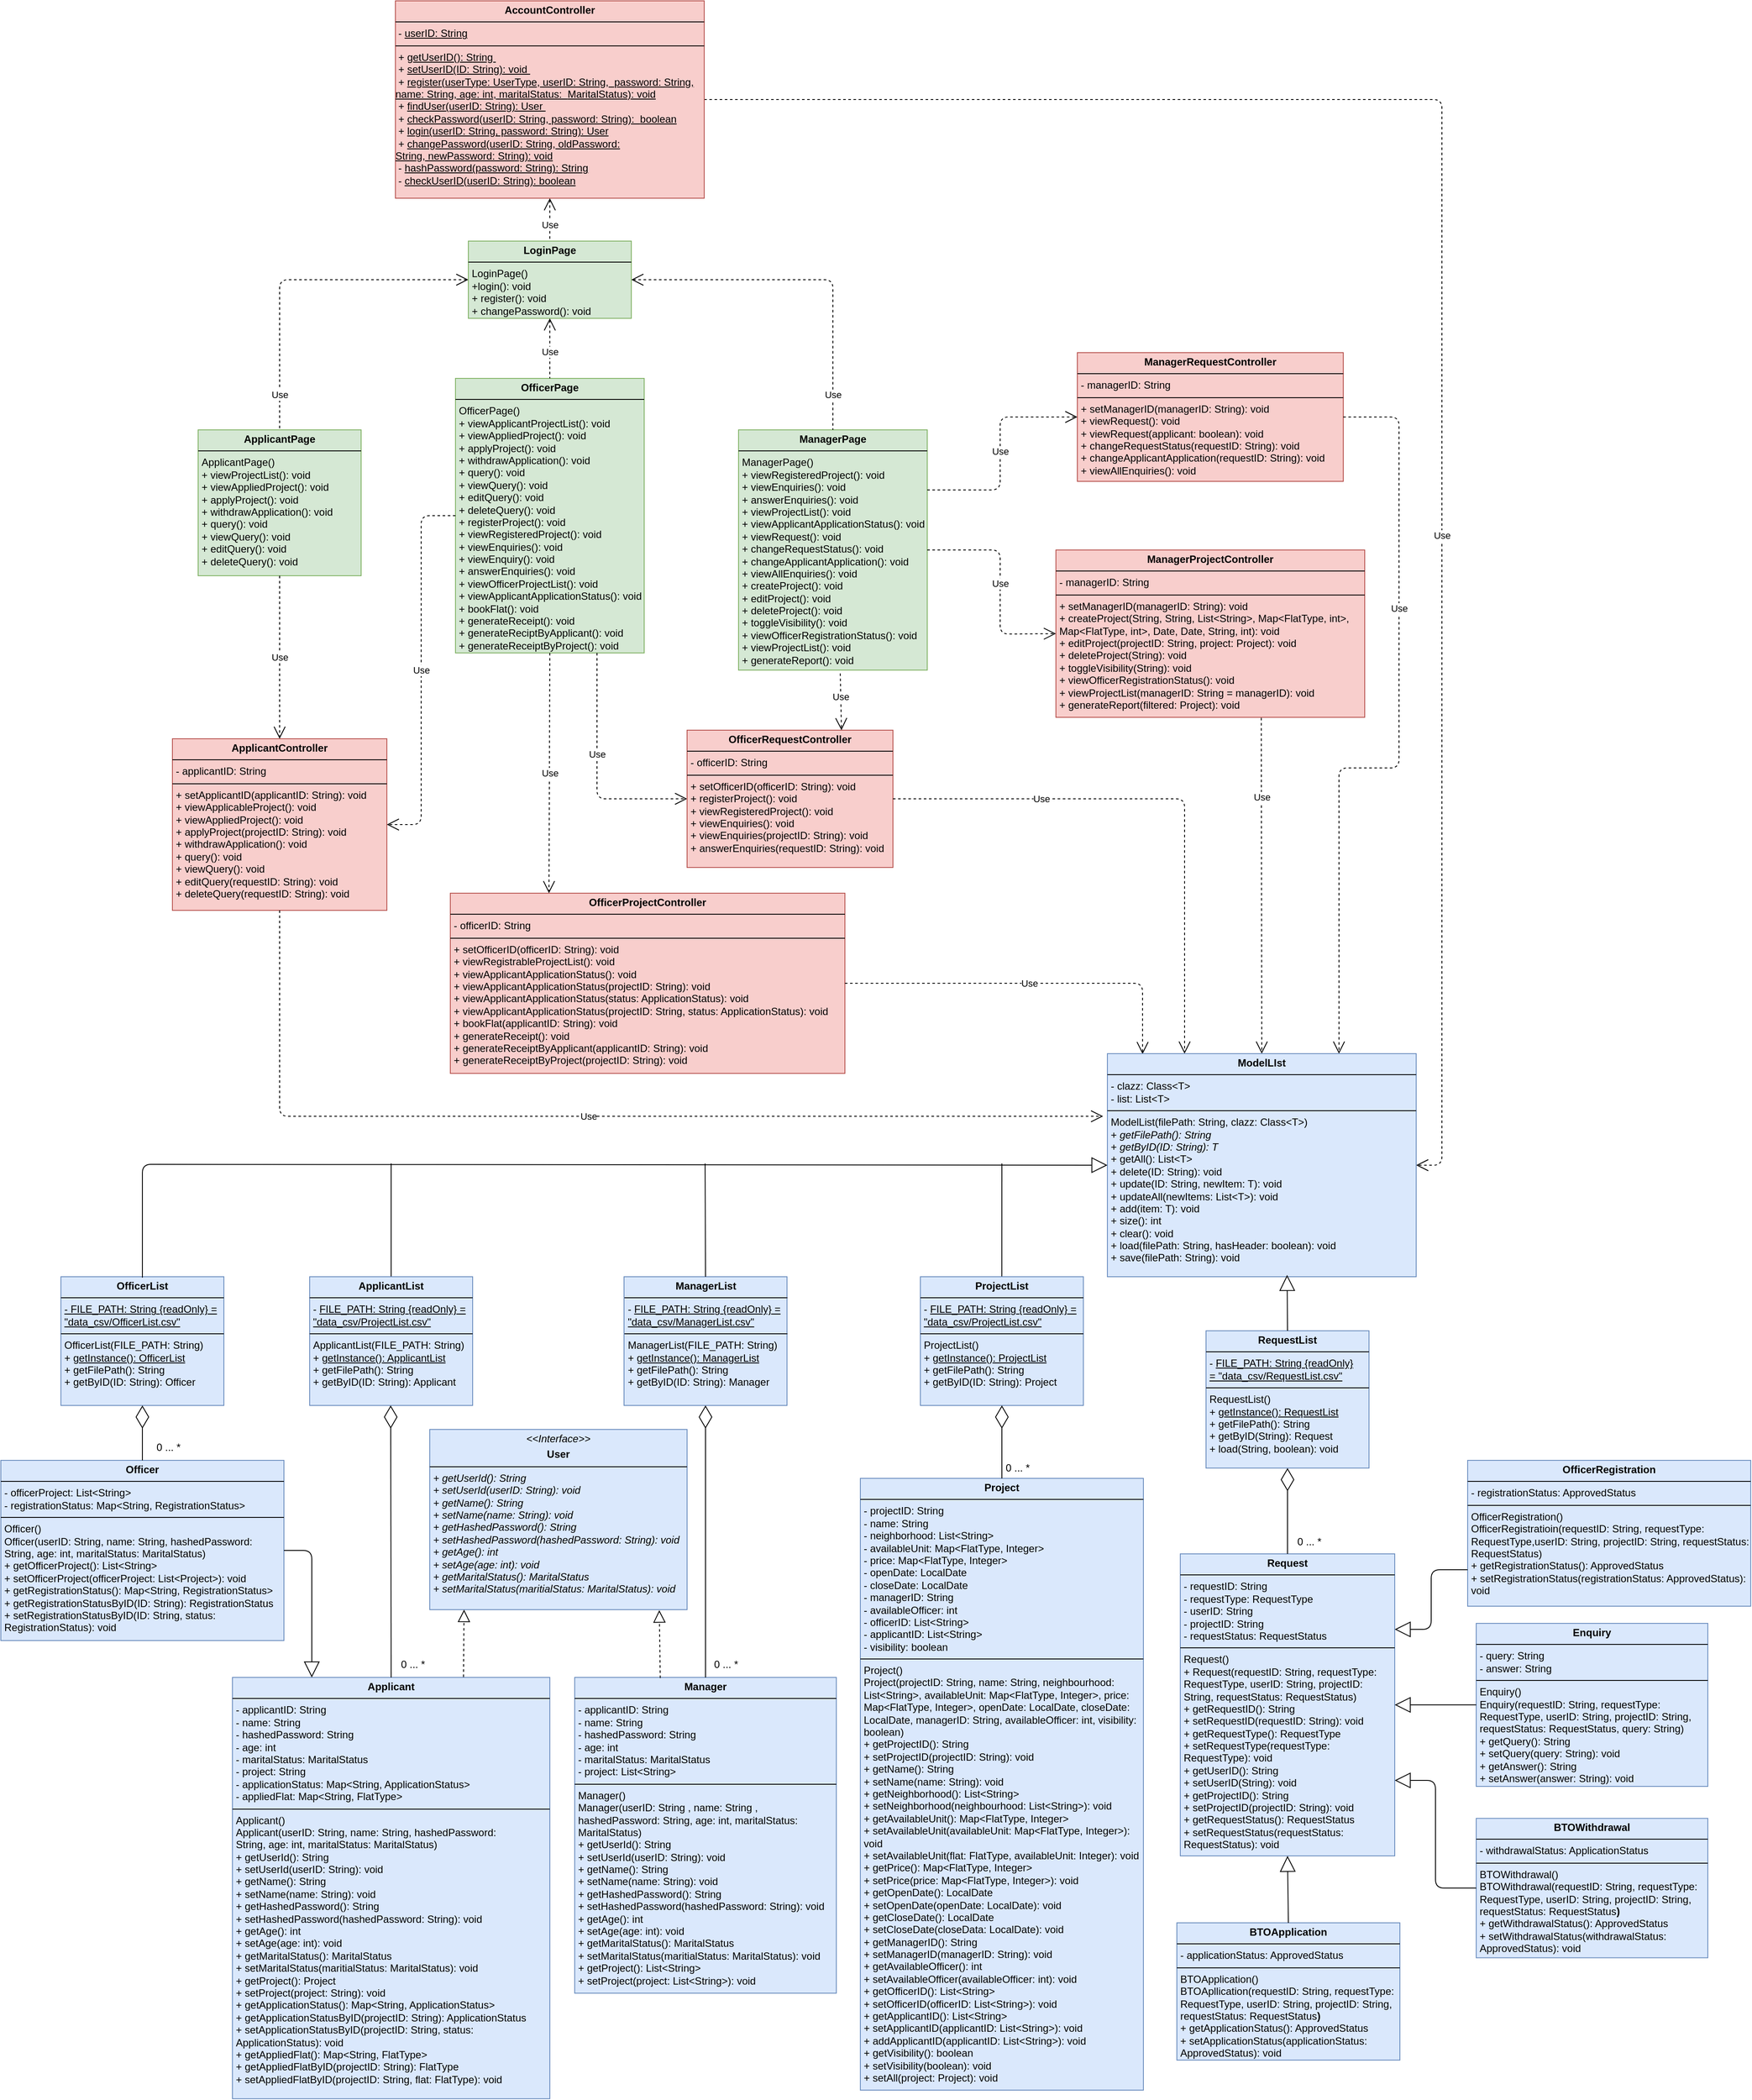 <mxfile version="26.2.14" pages="4">
  <diagram name="main" id="99NUfhokP-A4ZnOSS6EK">
    <mxGraphModel grid="1" page="0" gridSize="10" guides="1" tooltips="1" connect="1" arrows="1" fold="1" pageScale="1" pageWidth="827" pageHeight="1169" background="none" math="0" shadow="0">
      <root>
        <mxCell id="0" />
        <mxCell id="1" parent="0" />
        <mxCell id="WdCtYDmoayYY2m6dWLrd-1" style="edgeStyle=orthogonalEdgeStyle;rounded=1;orthogonalLoop=1;jettySize=auto;html=1;exitX=1;exitY=0.5;exitDx=0;exitDy=0;dashed=1;endArrow=open;endFill=0;strokeWidth=1;startArrow=none;startFill=0;endSize=12;entryX=1;entryY=0.5;entryDx=0;entryDy=0;curved=0;" edge="1" parent="1" source="WFfggNyjRbGbgvLo6nBk-1" target="_q_t1UFGLYGIucjAT3CB-23">
          <mxGeometry relative="1" as="geometry">
            <mxPoint x="255.0" y="-1675" as="sourcePoint" />
            <mxPoint x="1280" y="-420" as="targetPoint" />
          </mxGeometry>
        </mxCell>
        <mxCell id="WdCtYDmoayYY2m6dWLrd-2" value="Use" style="edgeLabel;html=1;align=center;verticalAlign=middle;resizable=0;points=[];" connectable="0" vertex="1" parent="WdCtYDmoayYY2m6dWLrd-1">
          <mxGeometry x="0.621" relative="1" as="geometry">
            <mxPoint y="-360" as="offset" />
          </mxGeometry>
        </mxCell>
        <mxCell id="hBMdbPc6zLzY1Ld6gI0K-14" value="&lt;p style=&quot;margin:0px;margin-top:4px;text-align:center;&quot;&gt;&lt;b&gt;ApplicantPage&lt;/b&gt;&lt;/p&gt;&lt;hr size=&quot;1&quot; style=&quot;border-style:solid;&quot;&gt;&lt;p style=&quot;margin:0px;margin-left:4px;&quot;&gt;ApplicantPage()&lt;/p&gt;&lt;p style=&quot;margin: 0px 0px 0px 4px;&quot;&gt;&lt;span style=&quot;background-color: transparent; color: light-dark(rgb(0, 0, 0), rgb(255, 255, 255));&quot;&gt;+ viewProjectList(): void&lt;/span&gt;&lt;/p&gt;&lt;p style=&quot;margin: 0px 0px 0px 4px;&quot;&gt;&lt;span style=&quot;background-color: transparent; color: light-dark(rgb(0, 0, 0), rgb(255, 255, 255));&quot;&gt;+ viewAppliedProject(): void&lt;/span&gt;&lt;/p&gt;&lt;p style=&quot;margin: 0px 0px 0px 4px;&quot;&gt;+ applyProject(): void&amp;nbsp;&lt;/p&gt;&lt;p style=&quot;margin: 0px 0px 0px 4px;&quot;&gt;+ withdrawApplication(): void&amp;nbsp;&lt;/p&gt;&lt;p style=&quot;margin: 0px 0px 0px 4px;&quot;&gt;+ query(): void&amp;nbsp;&lt;/p&gt;&lt;p style=&quot;margin: 0px 0px 0px 4px;&quot;&gt;+ viewQuery(): void&lt;/p&gt;&lt;p style=&quot;margin: 0px 0px 0px 4px;&quot;&gt;+ editQuery(): void&lt;/p&gt;&lt;p style=&quot;margin: 0px 0px 0px 4px;&quot;&gt;+ deleteQuery(): void&lt;/p&gt;" style="verticalAlign=top;align=left;overflow=fill;html=1;whiteSpace=wrap;fillColor=#d5e8d4;strokeColor=#82b366;" vertex="1" parent="1">
          <mxGeometry x="-410" y="-1290" width="190" height="170" as="geometry" />
        </mxCell>
        <mxCell id="hBMdbPc6zLzY1Ld6gI0K-15" value="&lt;p style=&quot;margin:0px;margin-top:4px;text-align:center;&quot;&gt;&lt;b&gt;OfficerPage&lt;/b&gt;&lt;/p&gt;&lt;hr size=&quot;1&quot; style=&quot;border-style:solid;&quot;&gt;&lt;p style=&quot;margin:0px;margin-left:4px;&quot;&gt;OfficerPage()&lt;/p&gt;&lt;p style=&quot;margin: 0px 0px 0px 4px;&quot;&gt;&lt;span style=&quot;background-color: transparent; color: light-dark(rgb(0, 0, 0), rgb(255, 255, 255));&quot;&gt;+ viewApplicantProjectList(): void&lt;/span&gt;&lt;/p&gt;&lt;p style=&quot;margin: 0px 0px 0px 4px;&quot;&gt;&lt;span style=&quot;background-color: transparent; color: light-dark(rgb(0, 0, 0), rgb(255, 255, 255));&quot;&gt;+ viewAppliedProject(): void&lt;/span&gt;&lt;/p&gt;&lt;p style=&quot;margin: 0px 0px 0px 4px;&quot;&gt;+ applyProject(): void&amp;nbsp;&lt;/p&gt;&lt;p style=&quot;margin: 0px 0px 0px 4px;&quot;&gt;+ withdrawApplication(): void&amp;nbsp;&lt;/p&gt;&lt;div&gt;&lt;p style=&quot;margin: 0px 0px 0px 4px;&quot;&gt;+ query(): void&amp;nbsp;&lt;/p&gt;&lt;p style=&quot;margin: 0px 0px 0px 4px;&quot;&gt;+ viewQuery(): void&lt;/p&gt;&lt;p style=&quot;margin: 0px 0px 0px 4px;&quot;&gt;+ editQuery(): void&lt;/p&gt;&lt;p style=&quot;margin: 0px 0px 0px 4px;&quot;&gt;+ deleteQuery(): void&lt;/p&gt;&lt;/div&gt;&lt;p style=&quot;margin: 0px 0px 0px 4px;&quot;&gt;+ registerProject(): void&amp;nbsp;&lt;/p&gt;&lt;p style=&quot;margin: 0px 0px 0px 4px;&quot;&gt;+ viewRegisteredProject(): void&lt;/p&gt;&lt;p style=&quot;margin: 0px 0px 0px 4px;&quot;&gt;+ viewEnquiries(): void&lt;/p&gt;&lt;p style=&quot;margin: 0px 0px 0px 4px;&quot;&gt;+ viewEnquiry(): void&lt;/p&gt;&lt;p style=&quot;margin: 0px 0px 0px 4px;&quot;&gt;+ answerEnquiries(): void&lt;/p&gt;&lt;p style=&quot;margin: 0px 0px 0px 4px;&quot;&gt;+ viewOfficerProjectList(): void&lt;/p&gt;&lt;p style=&quot;margin: 0px 0px 0px 4px;&quot;&gt;+ viewApplicantApplicationStatus(): void&lt;/p&gt;&lt;p style=&quot;margin: 0px 0px 0px 4px;&quot;&gt;&lt;span style=&quot;background-color: transparent; color: light-dark(rgb(0, 0, 0), rgb(255, 255, 255));&quot;&gt;+ bookFlat(): void&lt;/span&gt;&lt;/p&gt;&lt;p style=&quot;margin: 0px 0px 0px 4px;&quot;&gt;+ generateReceipt(): void&lt;/p&gt;&lt;p style=&quot;margin: 0px 0px 0px 4px;&quot;&gt;+ generateReciptByApplicant(): void&lt;/p&gt;&lt;p style=&quot;margin: 0px 0px 0px 4px;&quot;&gt;+ generateReceiptByProject(): void&lt;/p&gt;" style="verticalAlign=top;align=left;overflow=fill;html=1;whiteSpace=wrap;fillColor=#d5e8d4;strokeColor=#82b366;" vertex="1" parent="1">
          <mxGeometry x="-110" y="-1350" width="220" height="320" as="geometry" />
        </mxCell>
        <mxCell id="hBMdbPc6zLzY1Ld6gI0K-16" value="&lt;p style=&quot;margin:0px;margin-top:4px;text-align:center;&quot;&gt;&lt;b&gt;ManagerPage&lt;/b&gt;&lt;/p&gt;&lt;hr size=&quot;1&quot; style=&quot;border-style:solid;&quot;&gt;&lt;p style=&quot;margin:0px;margin-left:4px;&quot;&gt;ManagerPage()&lt;/p&gt;&lt;p style=&quot;margin: 0px 0px 0px 4px;&quot;&gt;+ viewRegisteredProject(): void&lt;/p&gt;&lt;p style=&quot;margin: 0px 0px 0px 4px;&quot;&gt;+ viewEnquiries(): void&lt;/p&gt;&lt;p style=&quot;margin: 0px 0px 0px 4px;&quot;&gt;+ answerEnquiries(): void&lt;/p&gt;&lt;p style=&quot;margin: 0px 0px 0px 4px;&quot;&gt;+ viewProjectList(): void&lt;/p&gt;&lt;p style=&quot;margin: 0px 0px 0px 4px;&quot;&gt;+ viewApplicantApplicationStatus(): void&lt;/p&gt;&lt;p style=&quot;margin: 0px 0px 0px 4px;&quot;&gt;+ viewRequest(): void&lt;/p&gt;&lt;p style=&quot;margin: 0px 0px 0px 4px;&quot;&gt;+ changeRequestStatus(): void&amp;nbsp;&lt;/p&gt;&lt;p style=&quot;margin: 0px 0px 0px 4px;&quot;&gt;+ changeApplicantApplication(): void&amp;nbsp;&lt;/p&gt;&lt;p style=&quot;margin: 0px 0px 0px 4px;&quot;&gt;+ viewAllEnquiries(): void&amp;nbsp;&lt;/p&gt;&lt;p style=&quot;margin: 0px 0px 0px 4px;&quot;&gt;+ createProject(&lt;span style=&quot;background-color: transparent; color: light-dark(rgb(0, 0, 0), rgb(255, 255, 255));&quot;&gt;): void&amp;nbsp;&lt;/span&gt;&lt;/p&gt;&lt;p style=&quot;margin: 0px 0px 0px 4px;&quot;&gt;+ editProject(&lt;span style=&quot;background-color: transparent; color: light-dark(rgb(0, 0, 0), rgb(255, 255, 255));&quot;&gt;): void&amp;nbsp;&lt;/span&gt;&lt;/p&gt;&lt;p style=&quot;margin: 0px 0px 0px 4px;&quot;&gt;+ deleteProject(): void&amp;nbsp;&lt;/p&gt;&lt;p style=&quot;margin: 0px 0px 0px 4px;&quot;&gt;+ toggleVisibility(): void&lt;/p&gt;&lt;p style=&quot;margin: 0px 0px 0px 4px;&quot;&gt;+ viewOfficerRegistrationStatus(): void&lt;/p&gt;&lt;p style=&quot;margin: 0px 0px 0px 4px;&quot;&gt;+ viewProjectList(): void&amp;nbsp;&lt;span style=&quot;background-color: transparent; color: light-dark(rgb(0, 0, 0), rgb(255, 255, 255));&quot;&gt;&amp;nbsp;&lt;/span&gt;&lt;/p&gt;&lt;p style=&quot;margin: 0px 0px 0px 4px;&quot;&gt;&lt;span style=&quot;background-color: transparent; color: light-dark(rgb(0, 0, 0), rgb(255, 255, 255));&quot;&gt;+ generateReport(): void&lt;/span&gt;&lt;/p&gt;" style="verticalAlign=top;align=left;overflow=fill;html=1;whiteSpace=wrap;fillColor=#d5e8d4;strokeColor=#82b366;" vertex="1" parent="1">
          <mxGeometry x="220" y="-1290" width="220" height="280" as="geometry" />
        </mxCell>
        <mxCell id="hBMdbPc6zLzY1Ld6gI0K-17" value="&lt;p style=&quot;margin:0px;margin-top:4px;text-align:center;&quot;&gt;&lt;b&gt;ApplicantController&lt;/b&gt;&lt;/p&gt;&lt;hr size=&quot;1&quot; style=&quot;border-style:solid;&quot;&gt;&lt;p style=&quot;margin:0px;margin-left:4px;&quot;&gt;- applicantID: String&lt;br&gt;&lt;/p&gt;&lt;hr size=&quot;1&quot; style=&quot;border-style:solid;&quot;&gt;&lt;p style=&quot;margin: 0px 0px 0px 4px;&quot;&gt;&lt;span style=&quot;background-color: transparent; color: light-dark(rgb(0, 0, 0), rgb(255, 255, 255));&quot;&gt;+ setApplicantID(applicantID: String): void&lt;/span&gt;&lt;/p&gt;&lt;p style=&quot;margin: 0px 0px 0px 4px;&quot;&gt;&lt;span style=&quot;background-color: transparent; color: light-dark(rgb(0, 0, 0), rgb(255, 255, 255));&quot;&gt;+ viewApplicableProject(): void&lt;/span&gt;&lt;/p&gt;&lt;p style=&quot;margin: 0px 0px 0px 4px;&quot;&gt;&lt;span style=&quot;background-color: transparent; color: light-dark(rgb(0, 0, 0), rgb(255, 255, 255));&quot;&gt;+ viewAppliedProject(): void&lt;/span&gt;&lt;/p&gt;&lt;p style=&quot;margin: 0px 0px 0px 4px;&quot;&gt;+ applyProject(projectID: String): void&amp;nbsp;&lt;/p&gt;&lt;p style=&quot;margin: 0px 0px 0px 4px;&quot;&gt;+ withdrawApplication(): void&amp;nbsp;&lt;/p&gt;&lt;p style=&quot;margin: 0px 0px 0px 4px;&quot;&gt;+ query(): void&amp;nbsp;&lt;/p&gt;&lt;p style=&quot;margin: 0px 0px 0px 4px;&quot;&gt;+ viewQuery(): void&lt;/p&gt;&lt;p style=&quot;margin: 0px 0px 0px 4px;&quot;&gt;+ editQuery(requestID: String): void&lt;/p&gt;&lt;p style=&quot;margin: 0px 0px 0px 4px;&quot;&gt;+ deleteQuery(requestID: String): void&lt;/p&gt;" style="verticalAlign=top;align=left;overflow=fill;html=1;whiteSpace=wrap;fillColor=#f8cecc;strokeColor=#b85450;" vertex="1" parent="1">
          <mxGeometry x="-440" y="-930" width="250" height="200" as="geometry" />
        </mxCell>
        <mxCell id="hBMdbPc6zLzY1Ld6gI0K-18" value="&lt;p style=&quot;margin:0px;margin-top:4px;text-align:center;&quot;&gt;&lt;b&gt;OfficerProjectController&lt;/b&gt;&lt;span style=&quot;color: rgba(0, 0, 0, 0); font-family: monospace; font-size: 0px; text-wrap-mode: nowrap; background-color: transparent; text-align: left;&quot;&gt;%3CmxGraphModel%3E%3Croot%3E%3CmxCell%20id%3D%220%22%2F%3E%3CmxCell%20id%3D%221%22%20parent%3D%220%22%2F%3E%3CmxCell%20id%3D%222%22%20value%3D%22%26lt%3Bp%20style%3D%26quot%3Bmargin%3A0px%3Bmargin-top%3A4px%3Btext-align%3Acenter%3B%26quot%3B%26gt%3B%26lt%3Bb%26gt%3BApplicant%26lt%3B%2Fb%26gt%3B%26lt%3B%2Fp%26gt%3B%26lt%3Bhr%20size%3D%26quot%3B1%26quot%3B%20style%3D%26quot%3Bborder-style%3Asolid%3B%26quot%3B%26gt%3B%26lt%3Bp%20style%3D%26quot%3Bmargin%3A0px%3Bmargin-left%3A4px%3B%26quot%3B%26gt%3B-%26amp%3Bnbsp%3B%26lt%3Bbr%26gt%3B%26lt%3B%2Fp%26gt%3B%26lt%3Bhr%20size%3D%26quot%3B1%26quot%3B%20style%3D%26quot%3Bborder-style%3Asolid%3B%26quot%3B%26gt%3B%26lt%3Bp%20style%3D%26quot%3Bmargin%3A0px%3Bmargin-left%3A4px%3B%26quot%3B%26gt%3B%26lt%3Bbr%26gt%3B%26lt%3B%2Fp%26gt%3B%22%20style%3D%22verticalAlign%3Dtop%3Balign%3Dleft%3Boverflow%3Dfill%3Bhtml%3D1%3BwhiteSpace%3Dwrap%3B%22%20vertex%3D%221%22%20parent%3D%221%22%3E%3CmxGeometry%20x%3D%22-170%22%20y%3D%22230%22%20width%3D%22190%22%20height%3D%22150%22%20as%3D%22geometry%22%2F%3E%3C%2FmxCell%3E%3C%2Froot%3E%3C%2FmxGraphModel%3E&lt;/span&gt;&lt;/p&gt;&lt;hr size=&quot;1&quot; style=&quot;border-style:solid;&quot;&gt;&lt;p style=&quot;margin:0px;margin-left:4px;&quot;&gt;- officerID: String&lt;br&gt;&lt;/p&gt;&lt;hr size=&quot;1&quot; style=&quot;border-style:solid;&quot;&gt;&lt;p style=&quot;margin:0px;margin-left:4px;&quot;&gt;+ setOfficerID(officerID: String): void&lt;/p&gt;&lt;p style=&quot;margin:0px;margin-left:4px;&quot;&gt;+ viewRegistrableProjectList(): void&lt;/p&gt;&lt;p style=&quot;margin:0px;margin-left:4px;&quot;&gt;+ viewApplicantApplicationStatus(): void&lt;/p&gt;&lt;p style=&quot;margin:0px;margin-left:4px;&quot;&gt;+ viewApplicantApplicationStatus(projectID: String): void&lt;/p&gt;&lt;p style=&quot;margin:0px;margin-left:4px;&quot;&gt;+ viewApplicantApplicationStatus(status: ApplicationStatus): void&amp;nbsp;&lt;/p&gt;&lt;p style=&quot;margin:0px;margin-left:4px;&quot;&gt;+ viewApplicantApplicationStatus(projectID: String, status: ApplicationStatus): void&lt;/p&gt;&lt;p style=&quot;margin:0px;margin-left:4px;&quot;&gt;+ bookFlat(applicantID: String): void&lt;/p&gt;&lt;p style=&quot;margin:0px;margin-left:4px;&quot;&gt;+ generateReceipt(): void&lt;/p&gt;&lt;p style=&quot;margin:0px;margin-left:4px;&quot;&gt;+ generateReceiptByApplicant(applicantID: String): void&amp;nbsp;&lt;/p&gt;&lt;p style=&quot;margin:0px;margin-left:4px;&quot;&gt;+ generateReceiptByProject(projectID: String): void&lt;/p&gt;" style="verticalAlign=top;align=left;overflow=fill;html=1;whiteSpace=wrap;fillColor=#f8cecc;strokeColor=#b85450;" vertex="1" parent="1">
          <mxGeometry x="-116" y="-750" width="460" height="210" as="geometry" />
        </mxCell>
        <mxCell id="hBMdbPc6zLzY1Ld6gI0K-20" value="&lt;p style=&quot;margin:0px;margin-top:4px;text-align:center;&quot;&gt;&lt;b&gt;ManagerProjectController&lt;/b&gt;&lt;span style=&quot;color: rgba(0, 0, 0, 0); font-family: monospace; font-size: 0px; text-wrap-mode: nowrap; background-color: transparent; text-align: left;&quot;&gt;%3CmxGraphModel%3E%3Croot%3E%3CmxCell%20id%3D%220%22%2F%3E%3CmxCell%20id%3D%221%22%20parent%3D%220%22%2F%3E%3CmxCell%20id%3D%222%22%20value%3D%22%26lt%3Bp%20style%3D%26quot%3Bmargin%3A0px%3Bmargin-top%3A4px%3Btext-align%3Acenter%3B%26quot%3B%26gt%3B%26lt%3Bb%26gt%3BApplicant%26lt%3B%2Fb%26gt%3B%26lt%3B%2Fp%26gt%3B%26lt%3Bhr%20size%3D%26quot%3B1%26quot%3B%20style%3D%26quot%3Bborder-style%3Asolid%3B%26quot%3B%26gt%3B%26lt%3Bp%20style%3D%26quot%3Bmargin%3A0px%3Bmargin-left%3A4px%3B%26quot%3B%26gt%3B-%26amp%3Bnbsp%3B%26lt%3Bbr%26gt%3B%26lt%3B%2Fp%26gt%3B%26lt%3Bhr%20size%3D%26quot%3B1%26quot%3B%20style%3D%26quot%3Bborder-style%3Asolid%3B%26quot%3B%26gt%3B%26lt%3Bp%20style%3D%26quot%3Bmargin%3A0px%3Bmargin-left%3A4px%3B%26quot%3B%26gt%3B%26lt%3Bbr%26gt%3B%26lt%3B%2Fp%26gt%3B%22%20style%3D%22verticalAlign%3Dtop%3Balign%3Dleft%3Boverflow%3Dfill%3Bhtml%3D1%3BwhiteSpace%3Dwrap%3B%22%20vertex%3D%221%22%20parent%3D%221%22%3E%3CmxGeometry%20x%3D%22-170%22%20y%3D%22230%22%20width%3D%22190%22%20height%3D%22150%22%20as%3D%22geometry%22%2F%3E%3C%2FmxCell%3E%3C%2Froot%3E%3C%2FmxGraphModel%3E&lt;/span&gt;&lt;/p&gt;&lt;hr size=&quot;1&quot; style=&quot;border-style:solid;&quot;&gt;&lt;p style=&quot;margin:0px;margin-left:4px;&quot;&gt;- managerID: String&lt;br&gt;&lt;/p&gt;&lt;hr size=&quot;1&quot; style=&quot;border-style:solid;&quot;&gt;&lt;p style=&quot;margin:0px;margin-left:4px;&quot;&gt;+ setManagerID(managerID: String): void&lt;/p&gt;&lt;p style=&quot;margin:0px;margin-left:4px;&quot;&gt;+ createProject(&lt;span style=&quot;background-color: transparent; color: light-dark(rgb(0, 0, 0), rgb(255, 255, 255));&quot;&gt;String, String, List&amp;lt;String&amp;gt;, Map&amp;lt;FlatType, int&amp;gt;, Map&amp;lt;FlatType, int&amp;gt;, Date, Date, String, int&lt;/span&gt;&lt;span style=&quot;background-color: transparent; color: light-dark(rgb(0, 0, 0), rgb(255, 255, 255));&quot;&gt;): void&amp;nbsp;&lt;/span&gt;&lt;/p&gt;&lt;p style=&quot;margin:0px;margin-left:4px;&quot;&gt;+ editProject(projectID: String, project: Project&lt;span style=&quot;background-color: transparent; color: light-dark(rgb(0, 0, 0), rgb(255, 255, 255));&quot;&gt;): void&amp;nbsp;&lt;/span&gt;&lt;/p&gt;&lt;p style=&quot;margin:0px;margin-left:4px;&quot;&gt;+ deleteProject(String): void&amp;nbsp;&lt;/p&gt;&lt;p style=&quot;margin:0px;margin-left:4px;&quot;&gt;+ toggleVisibility(String): void&lt;/p&gt;&lt;p style=&quot;margin:0px;margin-left:4px;&quot;&gt;+ viewOfficerRegistrationStatus(): void&lt;/p&gt;&lt;p style=&quot;margin:0px;margin-left:4px;&quot;&gt;+ viewProjectList(managerID: String = managerID): void&amp;nbsp;&lt;span style=&quot;background-color: transparent; color: light-dark(rgb(0, 0, 0), rgb(255, 255, 255));&quot;&gt;&amp;nbsp;&lt;/span&gt;&lt;/p&gt;&lt;p style=&quot;margin:0px;margin-left:4px;&quot;&gt;&lt;span style=&quot;background-color: transparent; color: light-dark(rgb(0, 0, 0), rgb(255, 255, 255));&quot;&gt;+ generateReport(filtered: Project): void&lt;/span&gt;&lt;/p&gt;&lt;p style=&quot;margin:0px;margin-left:4px;&quot;&gt;&lt;br&gt;&lt;/p&gt;" style="verticalAlign=top;align=left;overflow=fill;html=1;whiteSpace=wrap;fillColor=#f8cecc;strokeColor=#b85450;" vertex="1" parent="1">
          <mxGeometry x="590" y="-1150" width="360" height="195" as="geometry" />
        </mxCell>
        <mxCell id="hBMdbPc6zLzY1Ld6gI0K-60" value="Use" style="endArrow=none;endSize=12;dashed=1;html=1;rounded=0;entryX=0.5;entryY=0;entryDx=0;entryDy=0;startArrow=open;startFill=0;startSize=12;exitX=0.5;exitY=1;exitDx=0;exitDy=0;" edge="1" parent="1" source="-vIGsqgHglatk2Qv_zL0-2" target="hBMdbPc6zLzY1Ld6gI0K-15">
          <mxGeometry x="0.111" width="160" relative="1" as="geometry">
            <mxPoint x="35" y="-1370" as="sourcePoint" />
            <mxPoint x="470" y="-1570" as="targetPoint" />
            <mxPoint as="offset" />
          </mxGeometry>
        </mxCell>
        <mxCell id="dNFb3fIBq0uQh-zdIwQ6-1" value="Use" style="endArrow=none;endSize=12;dashed=1;html=1;rounded=1;entryX=0.5;entryY=0;entryDx=0;entryDy=0;startArrow=open;startFill=0;startSize=12;curved=0;exitX=0;exitY=0.5;exitDx=0;exitDy=0;" edge="1" parent="1" source="-vIGsqgHglatk2Qv_zL0-2" target="hBMdbPc6zLzY1Ld6gI0K-14">
          <mxGeometry x="0.792" width="160" relative="1" as="geometry">
            <mxPoint x="-185" y="-1470" as="sourcePoint" />
            <mxPoint x="165" y="-1045" as="targetPoint" />
            <mxPoint as="offset" />
            <Array as="points">
              <mxPoint x="-315" y="-1465" />
            </Array>
          </mxGeometry>
        </mxCell>
        <mxCell id="dNFb3fIBq0uQh-zdIwQ6-2" value="Use" style="endArrow=none;endSize=12;dashed=1;html=1;rounded=1;entryX=0.5;entryY=0;entryDx=0;entryDy=0;startArrow=open;startFill=0;startSize=12;curved=0;exitX=1;exitY=0.5;exitDx=0;exitDy=0;" edge="1" parent="1" source="-vIGsqgHglatk2Qv_zL0-2" target="hBMdbPc6zLzY1Ld6gI0K-16">
          <mxGeometry x="0.8" width="160" relative="1" as="geometry">
            <mxPoint x="175" y="-1480" as="sourcePoint" />
            <mxPoint x="120" y="-840" as="targetPoint" />
            <mxPoint as="offset" />
            <Array as="points">
              <mxPoint x="330" y="-1465" />
            </Array>
          </mxGeometry>
        </mxCell>
        <mxCell id="dNFb3fIBq0uQh-zdIwQ6-6" value="Use" style="endArrow=open;endSize=12;dashed=1;html=1;rounded=1;exitX=0.75;exitY=1;exitDx=0;exitDy=0;entryX=0;entryY=0.5;entryDx=0;entryDy=0;edgeStyle=orthogonalEdgeStyle;" edge="1" parent="1" source="hBMdbPc6zLzY1Ld6gI0K-15" target="ZZnOYnJUXnOqfDSg4U01-5">
          <mxGeometry x="-0.143" width="160" relative="1" as="geometry">
            <mxPoint x="595" y="-850.67" as="sourcePoint" />
            <mxPoint x="775" y="-845" as="targetPoint" />
            <mxPoint as="offset" />
          </mxGeometry>
        </mxCell>
        <mxCell id="dNFb3fIBq0uQh-zdIwQ6-7" value="Use" style="endArrow=open;endSize=12;dashed=1;html=1;rounded=1;exitX=0.5;exitY=1;exitDx=0;exitDy=0;entryX=0.5;entryY=0;entryDx=0;entryDy=0;curved=0;" edge="1" parent="1" source="hBMdbPc6zLzY1Ld6gI0K-14" target="hBMdbPc6zLzY1Ld6gI0K-17">
          <mxGeometry width="160" relative="1" as="geometry">
            <mxPoint x="335" y="-900" as="sourcePoint" />
            <mxPoint x="775" y="-892.5" as="targetPoint" />
            <mxPoint as="offset" />
            <Array as="points" />
          </mxGeometry>
        </mxCell>
        <mxCell id="dNFb3fIBq0uQh-zdIwQ6-8" value="Use" style="endArrow=open;endSize=12;dashed=1;html=1;rounded=1;exitX=1;exitY=0.5;exitDx=0;exitDy=0;entryX=0;entryY=0.5;entryDx=0;entryDy=0;curved=0;" edge="1" parent="1" source="hBMdbPc6zLzY1Ld6gI0K-16" target="hBMdbPc6zLzY1Ld6gI0K-20">
          <mxGeometry width="160" relative="1" as="geometry">
            <mxPoint x="595" y="-810" as="sourcePoint" />
            <mxPoint x="775" y="-810" as="targetPoint" />
            <mxPoint as="offset" />
            <Array as="points">
              <mxPoint x="525" y="-1150" />
              <mxPoint x="525" y="-1052" />
            </Array>
          </mxGeometry>
        </mxCell>
        <mxCell id="ZZnOYnJUXnOqfDSg4U01-5" value="&lt;p style=&quot;margin:0px;margin-top:4px;text-align:center;&quot;&gt;&lt;b&gt;OfficerRequestController&lt;/b&gt;&lt;span style=&quot;color: rgba(0, 0, 0, 0); font-family: monospace; font-size: 0px; text-wrap-mode: nowrap; background-color: transparent; text-align: left;&quot;&gt;%3CmxGraphModel%3E%3Croot%3E%3CmxCell%20id%3D%220%22%2F%3E%3CmxCell%20id%3D%221%22%20parent%3D%220%22%2F%3E%3CmxCell%20id%3D%222%22%20value%3D%22%26lt%3Bp%20style%3D%26quot%3Bmargin%3A0px%3Bmargin-top%3A4px%3Btext-align%3Acenter%3B%26quot%3B%26gt%3B%26lt%3Bb%26gt%3BApplicant%26lt%3B%2Fb%26gt%3B%26lt%3B%2Fp%26gt%3B%26lt%3Bhr%20size%3D%26quot%3B1%26quot%3B%20style%3D%26quot%3Bborder-style%3Asolid%3B%26quot%3B%26gt%3B%26lt%3Bp%20style%3D%26quot%3Bmargin%3A0px%3Bmargin-left%3A4px%3B%26quot%3B%26gt%3B-%26amp%3Bnbsp%3B%26lt%3Bbr%26gt%3B%26lt%3B%2Fp%26gt%3B%26lt%3Bhr%20size%3D%26quot%3B1%26quot%3B%20style%3D%26quot%3Bborder-style%3Asolid%3B%26quot%3B%26gt%3B%26lt%3Bp%20style%3D%26quot%3Bmargin%3A0px%3Bmargin-left%3A4px%3B%26quot%3B%26gt%3B%26lt%3Bbr%26gt%3B%26lt%3B%2Fp%26gt%3B%22%20style%3D%22verticalAlign%3Dtop%3Balign%3Dleft%3Boverflow%3Dfill%3Bhtml%3D1%3BwhiteSpace%3Dwrap%3B%22%20vertex%3D%221%22%20parent%3D%221%22%3E%3CmxGeometry%20x%3D%22-170%22%20y%3D%22230%22%20width%3D%22190%22%20height%3D%22150%22%20as%3D%22geometry%22%2F%3E%3C%2FmxCell%3E%3C%2Froot%3E%3C%2FmxGraphModel%3E&lt;/span&gt;&lt;/p&gt;&lt;hr size=&quot;1&quot; style=&quot;border-style:solid;&quot;&gt;&lt;p style=&quot;margin:0px;margin-left:4px;&quot;&gt;- officerID: String&lt;br&gt;&lt;/p&gt;&lt;hr size=&quot;1&quot; style=&quot;border-style:solid;&quot;&gt;&lt;p style=&quot;margin:0px;margin-left:4px;&quot;&gt;+ setOfficerID(officerID: String): void&lt;/p&gt;&lt;p style=&quot;margin:0px;margin-left:4px;&quot;&gt;+ registerProject(): void&amp;nbsp;&lt;/p&gt;&lt;p style=&quot;margin:0px;margin-left:4px;&quot;&gt;+ viewRegisteredProject(): void&lt;/p&gt;&lt;p style=&quot;margin:0px;margin-left:4px;&quot;&gt;+ viewEnquiries(): void&lt;/p&gt;&lt;p style=&quot;margin:0px;margin-left:4px;&quot;&gt;+ viewEnquiries(projectID: String): void&lt;/p&gt;&lt;p style=&quot;margin:0px;margin-left:4px;&quot;&gt;+ answerEnquiries(requestID: String): void&lt;/p&gt;" style="verticalAlign=top;align=left;overflow=fill;html=1;whiteSpace=wrap;fillColor=#f8cecc;strokeColor=#b85450;" vertex="1" parent="1">
          <mxGeometry x="160" y="-940" width="240" height="160" as="geometry" />
        </mxCell>
        <mxCell id="ZZnOYnJUXnOqfDSg4U01-6" value="&lt;p style=&quot;margin:0px;margin-top:4px;text-align:center;&quot;&gt;&lt;b&gt;ManagerRequestController&lt;/b&gt;&lt;span style=&quot;color: rgba(0, 0, 0, 0); font-family: monospace; font-size: 0px; text-wrap-mode: nowrap; background-color: transparent; text-align: left;&quot;&gt;%3CmxGraphModel%3E%3Croot%3E%3CmxCell%20id%3D%220%22%2F%3E%3CmxCell%20id%3D%221%22%20parent%3D%220%22%2F%3E%3CmxCell%20id%3D%222%22%20value%3D%22%26lt%3Bp%20style%3D%26quot%3Bmargin%3A0px%3Bmargin-top%3A4px%3Btext-align%3Acenter%3B%26quot%3B%26gt%3B%26lt%3Bb%26gt%3BApplicant%26lt%3B%2Fb%26gt%3B%26lt%3B%2Fp%26gt%3B%26lt%3Bhr%20size%3D%26quot%3B1%26quot%3B%20style%3D%26quot%3Bborder-style%3Asolid%3B%26quot%3B%26gt%3B%26lt%3Bp%20style%3D%26quot%3Bmargin%3A0px%3Bmargin-left%3A4px%3B%26quot%3B%26gt%3B-%26amp%3Bnbsp%3B%26lt%3Bbr%26gt%3B%26lt%3B%2Fp%26gt%3B%26lt%3Bhr%20size%3D%26quot%3B1%26quot%3B%20style%3D%26quot%3Bborder-style%3Asolid%3B%26quot%3B%26gt%3B%26lt%3Bp%20style%3D%26quot%3Bmargin%3A0px%3Bmargin-left%3A4px%3B%26quot%3B%26gt%3B%26lt%3Bbr%26gt%3B%26lt%3B%2Fp%26gt%3B%22%20style%3D%22verticalAlign%3Dtop%3Balign%3Dleft%3Boverflow%3Dfill%3Bhtml%3D1%3BwhiteSpace%3Dwrap%3B%22%20vertex%3D%221%22%20parent%3D%221%22%3E%3CmxGeometry%20x%3D%22-170%22%20y%3D%22230%22%20width%3D%22190%22%20height%3D%22150%22%20as%3D%22geometry%22%2F%3E%3C%2FmxCell%3E%3C%2Froot%3E%3C%2FmxGraphModel%3E&lt;/span&gt;&lt;/p&gt;&lt;hr size=&quot;1&quot; style=&quot;border-style:solid;&quot;&gt;&lt;p style=&quot;margin:0px;margin-left:4px;&quot;&gt;- managerID: String&lt;br&gt;&lt;/p&gt;&lt;hr size=&quot;1&quot; style=&quot;border-style:solid;&quot;&gt;&lt;p style=&quot;margin:0px;margin-left:4px;&quot;&gt;+ setManagerID(managerID: String): void&lt;/p&gt;&lt;p style=&quot;margin:0px;margin-left:4px;&quot;&gt;+ viewRequest(): void&lt;/p&gt;&lt;p style=&quot;margin:0px;margin-left:4px;&quot;&gt;+ viewRequest(applicant: boolean): void&lt;/p&gt;&lt;p style=&quot;margin:0px;margin-left:4px;&quot;&gt;+ changeRequestStatus(requestID: String): void&amp;nbsp;&lt;/p&gt;&lt;p style=&quot;margin:0px;margin-left:4px;&quot;&gt;+ changeApplicantApplication(requestID: String): void&amp;nbsp;&lt;/p&gt;&lt;p style=&quot;margin:0px;margin-left:4px;&quot;&gt;+ viewAllEnquiries(): void&amp;nbsp;&lt;/p&gt;&lt;p style=&quot;margin:0px;margin-left:4px;&quot;&gt;&lt;br&gt;&lt;/p&gt;" style="verticalAlign=top;align=left;overflow=fill;html=1;whiteSpace=wrap;fillColor=#f8cecc;strokeColor=#b85450;" vertex="1" parent="1">
          <mxGeometry x="615" y="-1380" width="310" height="150" as="geometry" />
        </mxCell>
        <mxCell id="ST1V2C5Py2TYaa98UCho-1" value="Use" style="endArrow=open;endSize=12;dashed=1;html=1;rounded=1;exitX=1;exitY=0.25;exitDx=0;exitDy=0;entryX=0;entryY=0.5;entryDx=0;entryDy=0;curved=0;" edge="1" parent="1" source="hBMdbPc6zLzY1Ld6gI0K-16" target="ZZnOYnJUXnOqfDSg4U01-6">
          <mxGeometry width="160" relative="1" as="geometry">
            <mxPoint x="385" y="-855" as="sourcePoint" />
            <mxPoint x="505" y="-885" as="targetPoint" />
            <mxPoint as="offset" />
            <Array as="points">
              <mxPoint x="525" y="-1220" />
              <mxPoint x="525" y="-1305" />
            </Array>
          </mxGeometry>
        </mxCell>
        <mxCell id="ST1V2C5Py2TYaa98UCho-3" value="Use" style="endArrow=open;endSize=12;dashed=1;html=1;rounded=1;exitX=0.5;exitY=1;exitDx=0;exitDy=0;entryX=0.25;entryY=0;entryDx=0;entryDy=0;" edge="1" parent="1" source="hBMdbPc6zLzY1Ld6gI0K-15" target="hBMdbPc6zLzY1Ld6gI0K-18">
          <mxGeometry width="160" relative="1" as="geometry">
            <mxPoint x="385" y="-1045" as="sourcePoint" />
            <mxPoint y="-760" as="targetPoint" />
            <mxPoint as="offset" />
          </mxGeometry>
        </mxCell>
        <mxCell id="r3gaxJtilwpdRLp2N40B-1" value="Use" style="endArrow=open;endSize=12;dashed=1;html=1;rounded=1;exitX=0;exitY=0.5;exitDx=0;exitDy=0;entryX=1;entryY=0.5;entryDx=0;entryDy=0;edgeStyle=orthogonalEdgeStyle;" edge="1" parent="1" source="hBMdbPc6zLzY1Ld6gI0K-15" target="hBMdbPc6zLzY1Ld6gI0K-17">
          <mxGeometry width="160" relative="1" as="geometry">
            <mxPoint x="385" y="-1045" as="sourcePoint" />
            <mxPoint x="505" y="-1500" as="targetPoint" />
            <mxPoint as="offset" />
          </mxGeometry>
        </mxCell>
        <mxCell id="r3gaxJtilwpdRLp2N40B-3" value="Use" style="endArrow=open;endSize=12;dashed=1;html=1;rounded=1;exitX=0.539;exitY=1.014;exitDx=0;exitDy=0;entryX=0.75;entryY=0;entryDx=0;entryDy=0;exitPerimeter=0;" edge="1" parent="1" source="hBMdbPc6zLzY1Ld6gI0K-16" target="ZZnOYnJUXnOqfDSg4U01-5">
          <mxGeometry x="-0.167" width="160" relative="1" as="geometry">
            <mxPoint x="395" y="-187" as="sourcePoint" />
            <mxPoint x="515" y="-370" as="targetPoint" />
            <mxPoint as="offset" />
          </mxGeometry>
        </mxCell>
        <mxCell id="AJMZZPy2DSFQwPPpcWMf-2" value="Use" style="endArrow=open;endSize=12;dashed=1;html=1;rounded=1;exitX=0.5;exitY=1;exitDx=0;exitDy=0;edgeStyle=orthogonalEdgeStyle;" edge="1" parent="1" source="hBMdbPc6zLzY1Ld6gI0K-17">
          <mxGeometry width="160" relative="1" as="geometry">
            <mxPoint x="-300" y="-890" as="sourcePoint" />
            <mxPoint x="645" y="-490" as="targetPoint" />
            <mxPoint as="offset" />
            <Array as="points">
              <mxPoint x="-315" y="-490" />
            </Array>
          </mxGeometry>
        </mxCell>
        <mxCell id="AJMZZPy2DSFQwPPpcWMf-3" value="Use" style="endArrow=open;endSize=12;dashed=1;html=1;rounded=1;exitX=1;exitY=0.5;exitDx=0;exitDy=0;entryX=0.114;entryY=0.002;entryDx=0;entryDy=0;entryPerimeter=0;edgeStyle=orthogonalEdgeStyle;" edge="1" parent="1" source="hBMdbPc6zLzY1Ld6gI0K-18" target="_q_t1UFGLYGIucjAT3CB-23">
          <mxGeometry width="160" relative="1" as="geometry">
            <mxPoint x="159.29" y="-580" as="sourcePoint" />
            <mxPoint x="650" y="-498" as="targetPoint" />
            <mxPoint as="offset" />
          </mxGeometry>
        </mxCell>
        <mxCell id="AJMZZPy2DSFQwPPpcWMf-4" value="Use" style="endArrow=open;endSize=12;dashed=1;html=1;rounded=1;entryX=0.5;entryY=0;entryDx=0;entryDy=0;exitX=0.665;exitY=1.003;exitDx=0;exitDy=0;exitPerimeter=0;" edge="1" parent="1" source="hBMdbPc6zLzY1Ld6gI0K-20" target="_q_t1UFGLYGIucjAT3CB-23">
          <mxGeometry x="-0.531" width="160" relative="1" as="geometry">
            <mxPoint x="830" y="-1054" as="sourcePoint" />
            <mxPoint x="825" y="-610.0" as="targetPoint" />
            <mxPoint as="offset" />
          </mxGeometry>
        </mxCell>
        <mxCell id="AJMZZPy2DSFQwPPpcWMf-5" value="Use" style="endArrow=open;endSize=12;dashed=1;html=1;rounded=1;exitX=1;exitY=0.5;exitDx=0;exitDy=0;entryX=0.75;entryY=0;entryDx=0;entryDy=0;edgeStyle=orthogonalEdgeStyle;" edge="1" parent="1" source="ZZnOYnJUXnOqfDSg4U01-6" target="_q_t1UFGLYGIucjAT3CB-23">
          <mxGeometry x="-0.344" width="160" relative="1" as="geometry">
            <mxPoint x="1040" y="-1210" as="sourcePoint" />
            <mxPoint x="920" y="-700" as="targetPoint" />
            <mxPoint as="offset" />
            <Array as="points">
              <mxPoint x="990" y="-1305" />
              <mxPoint x="990" y="-896" />
              <mxPoint x="920" y="-896" />
            </Array>
          </mxGeometry>
        </mxCell>
        <mxCell id="AJMZZPy2DSFQwPPpcWMf-6" value="Use" style="endArrow=open;endSize=12;dashed=1;html=1;rounded=1;entryX=0.25;entryY=0;entryDx=0;entryDy=0;exitX=1;exitY=0.5;exitDx=0;exitDy=0;edgeStyle=orthogonalEdgeStyle;" edge="1" parent="1" source="ZZnOYnJUXnOqfDSg4U01-5" target="_q_t1UFGLYGIucjAT3CB-23">
          <mxGeometry x="-0.458" width="160" relative="1" as="geometry">
            <mxPoint x="610" y="-910" as="sourcePoint" />
            <mxPoint x="735" y="-610.0" as="targetPoint" />
            <mxPoint as="offset" />
          </mxGeometry>
        </mxCell>
        <mxCell id="-vIGsqgHglatk2Qv_zL0-2" value="&lt;p style=&quot;margin:0px;margin-top:4px;text-align:center;&quot;&gt;&lt;b&gt;LoginPage&lt;/b&gt;&lt;/p&gt;&lt;hr size=&quot;1&quot; style=&quot;border-style:solid;&quot;&gt;&lt;p style=&quot;margin:0px;margin-left:4px;&quot;&gt;LoginPage()&lt;/p&gt;&lt;p style=&quot;margin:0px;margin-left:4px;&quot;&gt;+login(): void&lt;/p&gt;&lt;p style=&quot;margin: 0px 0px 0px 4px;&quot;&gt;+ register(): void&lt;/p&gt;&lt;p style=&quot;margin: 0px 0px 0px 4px;&quot;&gt;+ changePassword(): void&amp;nbsp;&lt;/p&gt;" style="verticalAlign=top;align=left;overflow=fill;html=1;whiteSpace=wrap;fillColor=#d5e8d4;strokeColor=#82b366;" vertex="1" parent="1">
          <mxGeometry x="-95" y="-1510" width="190" height="90" as="geometry" />
        </mxCell>
        <mxCell id="-vIGsqgHglatk2Qv_zL0-3" value="Use" style="endArrow=none;endSize=12;dashed=1;html=1;rounded=1;entryX=0.5;entryY=0;entryDx=0;entryDy=0;startArrow=open;startFill=0;startSize=12;curved=0;exitX=0.5;exitY=1;exitDx=0;exitDy=0;" edge="1" parent="1" source="WFfggNyjRbGbgvLo6nBk-1" target="-vIGsqgHglatk2Qv_zL0-2">
          <mxGeometry x="0.231" width="160" relative="1" as="geometry">
            <mxPoint y="-1560" as="sourcePoint" />
            <mxPoint x="-305" y="-1280" as="targetPoint" />
            <mxPoint as="offset" />
            <Array as="points" />
          </mxGeometry>
        </mxCell>
        <mxCell id="_q_t1UFGLYGIucjAT3CB-1" value="&lt;p style=&quot;margin:0px;margin-top:4px;text-align:center;&quot;&gt;&lt;i style=&quot;&quot;&gt;&amp;lt;&amp;lt;Interface&amp;gt;&amp;gt;&lt;/i&gt;&lt;/p&gt;&lt;p style=&quot;margin:0px;margin-top:4px;text-align:center;&quot;&gt;&lt;b&gt;User&lt;/b&gt;&lt;/p&gt;&lt;hr size=&quot;1&quot; style=&quot;border-style:solid;&quot;&gt;&lt;p style=&quot;margin:0px;margin-left:4px;&quot;&gt;&lt;span style=&quot;background-color: transparent; color: light-dark(rgb(0, 0, 0), rgb(255, 255, 255));&quot;&gt;&lt;i&gt;+ getUserId(): String&lt;/i&gt;&lt;/span&gt;&lt;/p&gt;&lt;p style=&quot;margin:0px;margin-left:4px;&quot;&gt;&lt;i&gt;+ setUserId(userID: String): void&lt;/i&gt;&lt;/p&gt;&lt;p style=&quot;margin: 0px 0px 0px 4px;&quot;&gt;&lt;i&gt;+ getName(): String&lt;/i&gt;&lt;/p&gt;&lt;p style=&quot;margin: 0px 0px 0px 4px;&quot;&gt;&lt;i&gt;+ setName(name: String): void&lt;/i&gt;&lt;/p&gt;&lt;p style=&quot;margin:0px;margin-left:4px;&quot;&gt;&lt;i&gt;+ getHashedPassword(): String&amp;nbsp;&lt;/i&gt;&lt;/p&gt;&lt;p style=&quot;margin:0px;margin-left:4px;&quot;&gt;&lt;i&gt;+ setHashedPassword(hashedPassword: String): void&lt;/i&gt;&lt;/p&gt;&lt;p style=&quot;margin:0px;margin-left:4px;&quot;&gt;&lt;i&gt;+ getAge(): int&amp;nbsp;&lt;/i&gt;&lt;/p&gt;&lt;p style=&quot;margin:0px;margin-left:4px;&quot;&gt;&lt;i&gt;+ setAge(age: int): void&lt;/i&gt;&lt;/p&gt;&lt;p style=&quot;margin:0px;margin-left:4px;&quot;&gt;&lt;i&gt;+ getMaritalStatus():&amp;nbsp;&lt;span style=&quot;background-color: transparent; color: light-dark(rgb(0, 0, 0), rgb(255, 255, 255));&quot;&gt;MaritalStatus&lt;/span&gt;&lt;/i&gt;&lt;/p&gt;&lt;p style=&quot;margin:0px;margin-left:4px;&quot;&gt;&lt;span style=&quot;background-color: transparent; color: light-dark(rgb(0, 0, 0), rgb(255, 255, 255));&quot;&gt;&lt;i&gt;+ setMaritalStatus(maritialStatus: MaritalStatus): void&lt;/i&gt;&lt;/span&gt;&lt;/p&gt;" style="verticalAlign=top;align=left;overflow=fill;html=1;whiteSpace=wrap;fillColor=#dae8fc;strokeColor=#6c8ebf;" vertex="1" parent="1">
          <mxGeometry x="-140" y="-125" width="300" height="210" as="geometry" />
        </mxCell>
        <mxCell id="_q_t1UFGLYGIucjAT3CB-2" value="&lt;p style=&quot;margin:0px;margin-top:4px;text-align:center;&quot;&gt;&lt;b&gt;&lt;font face=&quot;Helvetica&quot;&gt;Applicant&lt;/font&gt;&lt;/b&gt;&lt;/p&gt;&lt;hr size=&quot;1&quot; style=&quot;border-style:solid;&quot;&gt;&lt;p style=&quot;margin: 0px 0px 0px 4px;&quot;&gt;- applicantID: String&lt;br&gt;&lt;/p&gt;&lt;p style=&quot;margin: 0px 0px 0px 4px;&quot;&gt;- name: String&lt;/p&gt;&lt;p style=&quot;margin: 0px 0px 0px 4px;&quot;&gt;- hashedPassword: String&lt;/p&gt;&lt;p style=&quot;margin: 0px 0px 0px 4px;&quot;&gt;- age: int&lt;/p&gt;&lt;p style=&quot;margin: 0px 0px 0px 4px;&quot;&gt;- maritalStatus:&amp;nbsp;&lt;span style=&quot;background-color: transparent; color: light-dark(rgb(0, 0, 0), rgb(255, 255, 255));&quot;&gt;MaritalStatus&lt;/span&gt;&lt;/p&gt;&lt;p style=&quot;margin: 0px 0px 0px 4px;&quot;&gt;&lt;span style=&quot;background-color: transparent; color: light-dark(rgb(0, 0, 0), rgb(255, 255, 255));&quot;&gt;&lt;font face=&quot;Helvetica&quot;&gt;- project: String&lt;/font&gt;&lt;/span&gt;&lt;/p&gt;&lt;p style=&quot;margin: 0px 0px 0px 4px;&quot;&gt;&lt;font face=&quot;Helvetica&quot;&gt;- applicationStatus: Map&amp;lt;String, ApplicationStatus&amp;gt;&lt;/font&gt;&lt;/p&gt;&lt;p style=&quot;margin: 0px 0px 0px 4px;&quot;&gt;&lt;font face=&quot;Helvetica&quot;&gt;- appliedFlat: Map&amp;lt;String, FlatType&amp;gt;&amp;nbsp;&lt;br&gt;&lt;/font&gt;&lt;/p&gt;&lt;hr size=&quot;1&quot; style=&quot;border-style:solid;&quot;&gt;&lt;p style=&quot;margin: 0px 0px 0px 4px;&quot;&gt;&lt;font face=&quot;Helvetica&quot;&gt;Applicant()&lt;/font&gt;&lt;/p&gt;&lt;p style=&quot;margin: 0px 0px 0px 4px;&quot;&gt;&lt;font face=&quot;Helvetica&quot;&gt;Applicant(userID: String, name: String, hashedPassword: String,&amp;nbsp;age: int, maritalStatus: MaritalStatus)&amp;nbsp;&lt;/font&gt;&lt;/p&gt;&lt;p style=&quot;margin: 0px 0px 0px 4px;&quot;&gt;&lt;span style=&quot;background-color: transparent; color: light-dark(rgb(0, 0, 0), rgb(255, 255, 255));&quot;&gt;+ getUserId(): String&lt;/span&gt;&lt;/p&gt;&lt;p style=&quot;margin: 0px 0px 0px 4px;&quot;&gt;+ setUserId(userID: String): void&lt;/p&gt;&lt;p style=&quot;margin: 0px 0px 0px 4px;&quot;&gt;+ getName(): String&lt;/p&gt;&lt;p style=&quot;margin: 0px 0px 0px 4px;&quot;&gt;+ setName(name: String): void&lt;/p&gt;&lt;p style=&quot;margin: 0px 0px 0px 4px;&quot;&gt;+ getHashedPassword(): String&amp;nbsp;&lt;/p&gt;&lt;p style=&quot;margin: 0px 0px 0px 4px;&quot;&gt;+ setHashedPassword(hashedPassword: String): void&lt;/p&gt;&lt;p style=&quot;margin: 0px 0px 0px 4px;&quot;&gt;+ getAge(): int&amp;nbsp;&lt;/p&gt;&lt;p style=&quot;margin: 0px 0px 0px 4px;&quot;&gt;+ setAge(age: int): void&lt;/p&gt;&lt;p style=&quot;margin: 0px 0px 0px 4px;&quot;&gt;+ getMaritalStatus():&amp;nbsp;&lt;span style=&quot;background-color: transparent; color: light-dark(rgb(0, 0, 0), rgb(255, 255, 255));&quot;&gt;MaritalStatus&lt;/span&gt;&lt;/p&gt;&lt;p style=&quot;margin: 0px 0px 0px 4px;&quot;&gt;&lt;span style=&quot;background-color: transparent; color: light-dark(rgb(0, 0, 0), rgb(255, 255, 255));&quot;&gt;+ setMaritalStatus(maritialStatus: MaritalStatus): void&lt;/span&gt;&lt;/p&gt;&lt;p style=&quot;margin: 0px 0px 0px 4px;&quot;&gt;&lt;span style=&quot;background-color: transparent; color: light-dark(rgb(0, 0, 0), rgb(255, 255, 255));&quot;&gt;&lt;font face=&quot;Helvetica&quot;&gt;+ getProject(): Project&lt;/font&gt;&lt;/span&gt;&lt;/p&gt;&lt;p style=&quot;margin: 0px 0px 0px 4px;&quot;&gt;&lt;font face=&quot;Helvetica&quot;&gt;+ setProject(project: String): void&lt;/font&gt;&lt;/p&gt;&lt;p style=&quot;margin: 0px 0px 0px 4px;&quot;&gt;&lt;font face=&quot;Helvetica&quot;&gt;+ getApplicationStatus(): Map&amp;lt;String, ApplicationStatus&amp;gt;&lt;/font&gt;&lt;/p&gt;&lt;p style=&quot;margin: 0px 0px 0px 4px;&quot;&gt;&lt;font face=&quot;Helvetica&quot;&gt;+ getApplicationStatusByID(projectID: String): ApplicationStatus&lt;/font&gt;&lt;/p&gt;&lt;p style=&quot;margin: 0px 0px 0px 4px;&quot;&gt;&lt;font face=&quot;Helvetica&quot;&gt;+ setApplicationStatusByID(projectID: String, status: ApplicationStatus): void&lt;/font&gt;&lt;/p&gt;&lt;p style=&quot;margin: 0px 0px 0px 4px;&quot;&gt;&lt;font face=&quot;Helvetica&quot;&gt;+ getAppliedFlat(): Map&amp;lt;String, FlatType&amp;gt;&amp;nbsp;&lt;br&gt;&lt;/font&gt;&lt;/p&gt;&lt;p style=&quot;margin: 0px 0px 0px 4px;&quot;&gt;&lt;font face=&quot;Helvetica&quot;&gt;+ getAppliedFlatByID(projectID: String): FlatType&lt;br&gt;&lt;/font&gt;&lt;/p&gt;&lt;p style=&quot;margin: 0px 0px 0px 4px;&quot;&gt;&lt;font face=&quot;Helvetica&quot;&gt;+ setAppliedFlatByID(projectID: String, flat: FlatType): void&amp;nbsp;&lt;br&gt;&lt;/font&gt;&lt;/p&gt;&lt;p style=&quot;margin: 0px 0px 0px 4px;&quot;&gt;&lt;span style=&quot;font-family: -webkit-standard; font-size: medium;&quot;&gt;&lt;br&gt;&lt;/span&gt;&lt;/p&gt;" style="verticalAlign=top;align=left;overflow=fill;html=1;whiteSpace=wrap;fillColor=#dae8fc;strokeColor=#6c8ebf;" vertex="1" parent="1">
          <mxGeometry x="-370" y="164" width="370" height="491" as="geometry" />
        </mxCell>
        <mxCell id="_q_t1UFGLYGIucjAT3CB-3" value="&lt;p style=&quot;margin:0px;margin-top:4px;text-align:center;&quot;&gt;&lt;b&gt;Officer&lt;/b&gt;&lt;span style=&quot;color: rgba(0, 0, 0, 0); font-family: monospace; font-size: 0px; text-wrap-mode: nowrap; background-color: transparent; text-align: left;&quot;&gt;%3CmxGraphModel%3E%3Croot%3E%3CmxCell%20id%3D%220%22%2F%3E%3CmxCell%20id%3D%221%22%20parent%3D%220%22%2F%3E%3CmxCell%20id%3D%222%22%20value%3D%22%26lt%3Bp%20style%3D%26quot%3Bmargin%3A0px%3Bmargin-top%3A4px%3Btext-align%3Acenter%3B%26quot%3B%26gt%3B%26lt%3Bb%26gt%3BApplicant%26lt%3B%2Fb%26gt%3B%26lt%3B%2Fp%26gt%3B%26lt%3Bhr%20size%3D%26quot%3B1%26quot%3B%20style%3D%26quot%3Bborder-style%3Asolid%3B%26quot%3B%26gt%3B%26lt%3Bp%20style%3D%26quot%3Bmargin%3A0px%3Bmargin-left%3A4px%3B%26quot%3B%26gt%3B-%26amp%3Bnbsp%3B%26lt%3Bbr%26gt%3B%26lt%3B%2Fp%26gt%3B%26lt%3Bhr%20size%3D%26quot%3B1%26quot%3B%20style%3D%26quot%3Bborder-style%3Asolid%3B%26quot%3B%26gt%3B%26lt%3Bp%20style%3D%26quot%3Bmargin%3A0px%3Bmargin-left%3A4px%3B%26quot%3B%26gt%3B%26lt%3Bbr%26gt%3B%26lt%3B%2Fp%26gt%3B%22%20style%3D%22verticalAlign%3Dtop%3Balign%3Dleft%3Boverflow%3Dfill%3Bhtml%3D1%3BwhiteSpace%3Dwrap%3B%22%20vertex%3D%221%22%20parent%3D%221%22%3E%3CmxGeometry%20x%3D%22-170%22%20y%3D%22230%22%20width%3D%22190%22%20height%3D%22150%22%20as%3D%22geometry%22%2F%3E%3C%2FmxCell%3E%3C%2Froot%3E%3C%2FmxGraphModel%3E&lt;/span&gt;&lt;/p&gt;&lt;hr size=&quot;1&quot; style=&quot;border-style:solid;&quot;&gt;&lt;p style=&quot;margin:0px;margin-left:4px;&quot;&gt;&lt;span style=&quot;background-color: transparent; color: light-dark(rgb(0, 0, 0), rgb(255, 255, 255));&quot;&gt;- officerProject: List&amp;lt;String&amp;gt;&lt;/span&gt;&lt;/p&gt;&lt;p style=&quot;margin: 0px 0px 0px 4px;&quot;&gt;- registrationStatus: Map&amp;lt;String, RegistrationStatus&amp;gt;&lt;/p&gt;&lt;hr size=&quot;1&quot; style=&quot;border-style:solid;&quot;&gt;&lt;p style=&quot;margin: 0px 0px 0px 4px;&quot;&gt;&lt;span style=&quot;background-color: transparent; color: light-dark(rgb(0, 0, 0), rgb(255, 255, 255));&quot;&gt;Officer()&lt;/span&gt;&lt;/p&gt;&lt;p style=&quot;margin: 0px 0px 0px 4px;&quot;&gt;Officer(userID: String, name: String, hashedPassword: String, age: int, maritalStatus: MaritalStatus)&lt;/p&gt;&lt;p style=&quot;margin: 0px 0px 0px 4px;&quot;&gt;&lt;span style=&quot;background-color: transparent; color: light-dark(rgb(0, 0, 0), rgb(255, 255, 255));&quot;&gt;+ getOfficerProject(): List&amp;lt;String&amp;gt;&lt;/span&gt;&lt;/p&gt;&lt;p style=&quot;margin: 0px 0px 0px 4px;&quot;&gt;+ setOfficerProject(officerProject: List&amp;lt;Project&amp;gt;): void&lt;/p&gt;&lt;p style=&quot;margin: 0px 0px 0px 4px;&quot;&gt;+ getRegistrationStatus(): Map&amp;lt;String, RegistrationStatus&amp;gt;&lt;/p&gt;&lt;p style=&quot;margin: 0px 0px 0px 4px;&quot;&gt;+ getRegistrationStatusByID(ID: String): RegistrationStatus&lt;/p&gt;&lt;p style=&quot;margin: 0px 0px 0px 4px;&quot;&gt;+ setRegistrationStatusByID(ID: String, status: RegistrationStatus): void&lt;/p&gt;" style="verticalAlign=top;align=left;overflow=fill;html=1;whiteSpace=wrap;fillColor=#dae8fc;strokeColor=#6c8ebf;" vertex="1" parent="1">
          <mxGeometry x="-640" y="-89" width="330" height="210" as="geometry" />
        </mxCell>
        <mxCell id="_q_t1UFGLYGIucjAT3CB-4" value="&lt;p style=&quot;margin:0px;margin-top:4px;text-align:center;&quot;&gt;&lt;b&gt;Manager&lt;/b&gt;&lt;/p&gt;&lt;hr size=&quot;1&quot; style=&quot;border-style:solid;&quot;&gt;&lt;p style=&quot;margin: 0px 0px 0px 4px;&quot;&gt;- applicantID: String&lt;br&gt;&lt;/p&gt;&lt;p style=&quot;margin: 0px 0px 0px 4px;&quot;&gt;- name: String&lt;/p&gt;&lt;p style=&quot;margin: 0px 0px 0px 4px;&quot;&gt;- hashedPassword: String&lt;/p&gt;&lt;p style=&quot;margin: 0px 0px 0px 4px;&quot;&gt;- age: int&lt;/p&gt;&lt;p style=&quot;margin: 0px 0px 0px 4px;&quot;&gt;- maritalStatus:&amp;nbsp;&lt;span style=&quot;background-color: transparent; color: light-dark(rgb(0, 0, 0), rgb(255, 255, 255));&quot;&gt;MaritalStatus&lt;/span&gt;&lt;/p&gt;&lt;p style=&quot;margin:0px;margin-left:4px;&quot;&gt;&lt;span style=&quot;background-color: transparent; color: light-dark(rgb(0, 0, 0), rgb(255, 255, 255));&quot;&gt;- project: List&amp;lt;String&amp;gt;&lt;/span&gt;&lt;/p&gt;&lt;hr size=&quot;1&quot; style=&quot;border-style:solid;&quot;&gt;&lt;p style=&quot;margin: 0px 0px 0px 4px;&quot;&gt;&lt;span style=&quot;background-color: transparent; color: light-dark(rgb(0, 0, 0), rgb(255, 255, 255));&quot;&gt;Manager()&lt;/span&gt;&lt;/p&gt;&lt;p style=&quot;margin: 0px 0px 0px 4px;&quot;&gt;Manager(userID: String , name: String , hashedPassword: String, age: int, maritalStatus: MaritalStatus)&lt;/p&gt;&lt;p style=&quot;margin: 0px 0px 0px 4px;&quot;&gt;&lt;span style=&quot;background-color: transparent; color: light-dark(rgb(0, 0, 0), rgb(255, 255, 255));&quot;&gt;+ getUserId(): String&lt;/span&gt;&lt;/p&gt;&lt;p style=&quot;margin: 0px 0px 0px 4px;&quot;&gt;+ setUserId(userID: String): void&lt;/p&gt;&lt;p style=&quot;margin: 0px 0px 0px 4px;&quot;&gt;+ getName(): String&lt;/p&gt;&lt;p style=&quot;margin: 0px 0px 0px 4px;&quot;&gt;+ setName(name: String): void&lt;/p&gt;&lt;p style=&quot;margin: 0px 0px 0px 4px;&quot;&gt;+ getHashedPassword(): String&amp;nbsp;&lt;/p&gt;&lt;p style=&quot;margin: 0px 0px 0px 4px;&quot;&gt;+ setHashedPassword(hashedPassword: String): void&lt;/p&gt;&lt;p style=&quot;margin: 0px 0px 0px 4px;&quot;&gt;+ getAge(): int&amp;nbsp;&lt;/p&gt;&lt;p style=&quot;margin: 0px 0px 0px 4px;&quot;&gt;+ setAge(age: int): void&lt;/p&gt;&lt;p style=&quot;margin: 0px 0px 0px 4px;&quot;&gt;+ getMaritalStatus():&amp;nbsp;&lt;span style=&quot;background-color: transparent; color: light-dark(rgb(0, 0, 0), rgb(255, 255, 255));&quot;&gt;MaritalStatus&lt;/span&gt;&lt;/p&gt;&lt;p style=&quot;margin: 0px 0px 0px 4px;&quot;&gt;&lt;span style=&quot;background-color: transparent; color: light-dark(rgb(0, 0, 0), rgb(255, 255, 255));&quot;&gt;+ setMaritalStatus(maritialStatus: MaritalStatus): void&lt;/span&gt;&lt;/p&gt;&lt;p style=&quot;margin: 0px 0px 0px 4px;&quot;&gt;&lt;span style=&quot;background-color: transparent; color: light-dark(rgb(0, 0, 0), rgb(255, 255, 255));&quot;&gt;+ getProject(): List&amp;lt;String&amp;gt;&lt;/span&gt;&lt;/p&gt;&lt;p style=&quot;margin: 0px 0px 0px 4px;&quot;&gt;&lt;span style=&quot;background-color: transparent; color: light-dark(rgb(0, 0, 0), rgb(255, 255, 255));&quot;&gt;+ setProject(project: List&amp;lt;String&amp;gt;): void&lt;/span&gt;&lt;/p&gt;" style="verticalAlign=top;align=left;overflow=fill;html=1;whiteSpace=wrap;fillColor=#dae8fc;strokeColor=#6c8ebf;" vertex="1" parent="1">
          <mxGeometry x="29" y="164" width="305" height="368" as="geometry" />
        </mxCell>
        <mxCell id="_q_t1UFGLYGIucjAT3CB-5" value="&lt;p style=&quot;margin:0px;margin-top:4px;text-align:center;&quot;&gt;&lt;b&gt;Project&lt;/b&gt;&lt;/p&gt;&lt;hr size=&quot;1&quot; style=&quot;border-style:solid;&quot;&gt;&lt;p style=&quot;margin:0px;margin-left:4px;&quot;&gt;- projectID: String&lt;/p&gt;&lt;p style=&quot;margin:0px;margin-left:4px;&quot;&gt;- name: String&amp;nbsp;&lt;br&gt;&lt;/p&gt;&lt;p style=&quot;margin:0px;margin-left:4px;&quot;&gt;- neighborhood: List&amp;lt;String&amp;gt;&lt;/p&gt;&lt;p style=&quot;margin:0px;margin-left:4px;&quot;&gt;- availableUnit: Map&amp;lt;FlatType, Integer&amp;gt;&amp;nbsp;&lt;/p&gt;&lt;p style=&quot;margin:0px;margin-left:4px;&quot;&gt;- price: Map&amp;lt;FlatType, Integer&amp;gt;&lt;/p&gt;&lt;p style=&quot;margin:0px;margin-left:4px;&quot;&gt;- openDate: LocalDate&lt;/p&gt;&lt;p style=&quot;margin:0px;margin-left:4px;&quot;&gt;- closeDate: LocalDate&amp;nbsp;&lt;/p&gt;&lt;p style=&quot;margin:0px;margin-left:4px;&quot;&gt;- managerID: String&lt;/p&gt;&lt;p style=&quot;margin:0px;margin-left:4px;&quot;&gt;- availableOfficer: int&lt;/p&gt;&lt;p style=&quot;margin:0px;margin-left:4px;&quot;&gt;- officerID: List&amp;lt;String&amp;gt;&lt;/p&gt;&lt;p style=&quot;margin:0px;margin-left:4px;&quot;&gt;- applicantID: List&amp;lt;String&amp;gt;&amp;nbsp;&lt;/p&gt;&lt;p style=&quot;margin:0px;margin-left:4px;&quot;&gt;- visibility: boolean&lt;/p&gt;&lt;hr size=&quot;1&quot; style=&quot;border-style:solid;&quot;&gt;&lt;p style=&quot;margin:0px;margin-left:4px;&quot;&gt;Project()&lt;/p&gt;&lt;p style=&quot;margin:0px;margin-left:4px;&quot;&gt;Project(projectID: String, name: String, neighbourhood: List&amp;lt;String&amp;gt;, availableUnit: Map&amp;lt;FlatType, Integer&amp;gt;, price: Map&amp;lt;FlatType, Integer&amp;gt;, openDate: LocalDate, closeDate: LocalDate, managerID: String, availableOfficer: int, visibility: boolean)&lt;/p&gt;&lt;p style=&quot;margin: 0px 0px 0px 4px;&quot;&gt;+ getProjectID(): String&lt;/p&gt;&lt;p style=&quot;margin: 0px 0px 0px 4px;&quot;&gt;+ setProjectID(projectID: String): void&lt;/p&gt;&lt;p style=&quot;margin:0px;margin-left:4px;&quot;&gt;+ getName(): String&lt;/p&gt;&lt;p style=&quot;margin:0px;margin-left:4px;&quot;&gt;+ setName(name: String): void&lt;/p&gt;&lt;p style=&quot;margin:0px;margin-left:4px;&quot;&gt;+ getNeighborhood(): List&amp;lt;String&amp;gt;&lt;/p&gt;&lt;p style=&quot;margin:0px;margin-left:4px;&quot;&gt;+ setNeighborhood(neighbourhood: List&amp;lt;String&amp;gt;): void&lt;/p&gt;&lt;p style=&quot;margin:0px;margin-left:4px;&quot;&gt;+ getAvailableUnit(): Map&amp;lt;FlatType, Integer&amp;gt;&lt;/p&gt;&lt;p style=&quot;margin:0px;margin-left:4px;&quot;&gt;+ setAvailableUnit(availableUnit: Map&amp;lt;FlatType, Integer&amp;gt;): void&lt;/p&gt;&lt;p style=&quot;margin:0px;margin-left:4px;&quot;&gt;+ setAvailableUnit(flat: FlatType, availableUnit: Integer): void&lt;br&gt;&lt;/p&gt;&lt;p style=&quot;margin:0px;margin-left:4px;&quot;&gt;+ getPrice(): Map&amp;lt;FlatType, Integer&amp;gt;&amp;nbsp;&lt;/p&gt;&lt;p style=&quot;margin:0px;margin-left:4px;&quot;&gt;+ setPrice(price: Map&amp;lt;FlatType, Integer&amp;gt;): void&lt;/p&gt;&lt;p style=&quot;margin:0px;margin-left:4px;&quot;&gt;+ getOpenDate(): LocalDate&lt;/p&gt;&lt;p style=&quot;margin:0px;margin-left:4px;&quot;&gt;+ setOpenDate(openDate: LocalDate): void&lt;/p&gt;&lt;p style=&quot;margin:0px;margin-left:4px;&quot;&gt;+ getCloseDate(): LocalDate&lt;/p&gt;&lt;p style=&quot;margin:0px;margin-left:4px;&quot;&gt;+ setCloseDate(closeData: LocalDate): void&lt;/p&gt;&lt;p style=&quot;margin:0px;margin-left:4px;&quot;&gt;+ getManagerID(): String&lt;/p&gt;&lt;p style=&quot;margin:0px;margin-left:4px;&quot;&gt;+ setManagerID(managerID: String): void&lt;/p&gt;&lt;p style=&quot;margin:0px;margin-left:4px;&quot;&gt;+ getAvailableOfficer(): int&amp;nbsp;&lt;/p&gt;&lt;p style=&quot;margin:0px;margin-left:4px;&quot;&gt;+ setAvailableOfficer(availableOfficer: int): void&lt;/p&gt;&lt;p style=&quot;margin:0px;margin-left:4px;&quot;&gt;+ getOfficerID(): List&amp;lt;String&amp;gt;&lt;/p&gt;&lt;p style=&quot;margin:0px;margin-left:4px;&quot;&gt;+ setOfficerID(officerID: List&amp;lt;String&amp;gt;): void&lt;/p&gt;&lt;p style=&quot;margin:0px;margin-left:4px;&quot;&gt;+ getApplicantID(): List&amp;lt;String&amp;gt;&lt;/p&gt;&lt;p style=&quot;margin:0px;margin-left:4px;&quot;&gt;+ setApplicantID(applicantID: List&amp;lt;String&amp;gt;): void&lt;/p&gt;&lt;p style=&quot;margin:0px;margin-left:4px;&quot;&gt;+ addApplicantID(applicantID: List&amp;lt;String&amp;gt;): void&lt;br&gt;&lt;/p&gt;&lt;p style=&quot;margin:0px;margin-left:4px;&quot;&gt;+ getVisibility(): boolean&lt;/p&gt;&lt;p style=&quot;margin:0px;margin-left:4px;&quot;&gt;+ setVisibility(boolean): void&lt;/p&gt;&lt;p style=&quot;margin:0px;margin-left:4px;&quot;&gt;+ setAll(project: Project): void&lt;br&gt;&lt;/p&gt;" style="verticalAlign=top;align=left;overflow=fill;html=1;whiteSpace=wrap;fillColor=#dae8fc;strokeColor=#6c8ebf;" vertex="1" parent="1">
          <mxGeometry x="362" y="-68" width="330" height="713" as="geometry" />
        </mxCell>
        <mxCell id="_q_t1UFGLYGIucjAT3CB-6" value="&lt;p style=&quot;margin:0px;margin-top:4px;text-align:center;&quot;&gt;&lt;b&gt;Request&lt;/b&gt;&lt;/p&gt;&lt;hr size=&quot;1&quot; style=&quot;border-style:solid;&quot;&gt;&lt;p style=&quot;margin:0px;margin-left:4px;&quot;&gt;- requestID: String&lt;/p&gt;&lt;p style=&quot;margin:0px;margin-left:4px;&quot;&gt;- requestType: RequestType&lt;/p&gt;&lt;p style=&quot;margin:0px;margin-left:4px;&quot;&gt;- userID: String&lt;/p&gt;&lt;p style=&quot;margin:0px;margin-left:4px;&quot;&gt;- projectID: String&lt;/p&gt;&lt;p style=&quot;margin:0px;margin-left:4px;&quot;&gt;- requestStatus: RequestStatus&lt;/p&gt;&lt;hr size=&quot;1&quot; style=&quot;border-style:solid;&quot;&gt;&lt;p style=&quot;margin:0px;margin-left:4px;&quot;&gt;&lt;span style=&quot;background-color: transparent; color: light-dark(rgb(0, 0, 0), rgb(255, 255, 255));&quot;&gt;Request()&lt;/span&gt;&lt;/p&gt;&lt;p style=&quot;margin:0px;margin-left:4px;&quot;&gt;&lt;font face=&quot;Helvetica&quot;&gt;+ Request(requestID: String, requestType: RequestType, userID: String, projectID: String, requestStatus: RequestStatus)&lt;/font&gt;&lt;/p&gt;&lt;p style=&quot;margin:0px;margin-left:4px;&quot;&gt;&lt;span style=&quot;background-color: transparent; color: light-dark(rgb(0, 0, 0), rgb(255, 255, 255));&quot;&gt;+ getRequestID(): String&lt;/span&gt;&lt;/p&gt;&lt;p style=&quot;margin:0px;margin-left:4px;&quot;&gt;&lt;span style=&quot;background-color: transparent; color: light-dark(rgb(0, 0, 0), rgb(255, 255, 255));&quot;&gt;+ setRequestID(requestID: String): void&lt;/span&gt;&lt;/p&gt;&lt;p style=&quot;margin:0px;margin-left:4px;&quot;&gt;+ getRequestType(): RequestType&lt;/p&gt;&lt;p style=&quot;margin:0px;margin-left:4px;&quot;&gt;+ setRequestType(requestType: RequestType): void&lt;/p&gt;&lt;p style=&quot;margin:0px;margin-left:4px;&quot;&gt;+ getUserID(): String&lt;/p&gt;&lt;p style=&quot;margin:0px;margin-left:4px;&quot;&gt;+ setUserID(String): void&lt;/p&gt;&lt;p style=&quot;margin:0px;margin-left:4px;&quot;&gt;+ getProjectID(): String&lt;/p&gt;&lt;p style=&quot;margin:0px;margin-left:4px;&quot;&gt;+ setProjectID(projectID: String): void&lt;/p&gt;&lt;p style=&quot;margin:0px;margin-left:4px;&quot;&gt;+ getRequestStatus(): RequestStatus&lt;/p&gt;&lt;p style=&quot;margin:0px;margin-left:4px;&quot;&gt;+ setRequestStatus(requestStatus: RequestStatus): void&lt;/p&gt;" style="verticalAlign=top;align=left;overflow=fill;html=1;whiteSpace=wrap;fillColor=#dae8fc;strokeColor=#6c8ebf;" vertex="1" parent="1">
          <mxGeometry x="735" y="20" width="250" height="352" as="geometry" />
        </mxCell>
        <mxCell id="_q_t1UFGLYGIucjAT3CB-7" value="&lt;p style=&quot;margin:0px;margin-top:4px;text-align:center;&quot;&gt;&lt;b&gt;BTOApplication&lt;/b&gt;&lt;/p&gt;&lt;hr size=&quot;1&quot; style=&quot;border-style:solid;&quot;&gt;&lt;p style=&quot;margin: 0px 0px 0px 4px;&quot;&gt;- applicationStatus: ApprovedStatus&lt;/p&gt;&lt;hr size=&quot;1&quot; style=&quot;border-style:solid;&quot;&gt;&lt;p style=&quot;margin: 0px 0px 0px 4px;&quot;&gt;BTOApplication()&lt;/p&gt;&lt;p style=&quot;margin: 0px 0px 0px 4px;&quot;&gt;BTOApllication(&lt;font face=&quot;Helvetica&quot;&gt;requestID: String, requestType: RequestType, userID: String, projectID: String, requestStatus: RequestStatus&lt;b&gt;)&lt;/b&gt;&lt;/font&gt;&lt;/p&gt;&lt;p style=&quot;margin: 0px 0px 0px 4px;&quot;&gt;+ getApplicationStatus(): ApprovedStatus&lt;/p&gt;&lt;p style=&quot;margin: 0px 0px 0px 4px;&quot;&gt;+ setApplicationStatus(applicationStatus: ApprovedStatus): void&lt;/p&gt;" style="verticalAlign=top;align=left;overflow=fill;html=1;whiteSpace=wrap;fillColor=#dae8fc;strokeColor=#6c8ebf;" vertex="1" parent="1">
          <mxGeometry x="731" y="450" width="260" height="160" as="geometry" />
        </mxCell>
        <mxCell id="_q_t1UFGLYGIucjAT3CB-8" value="&lt;p style=&quot;margin:0px;margin-top:4px;text-align:center;&quot;&gt;&lt;b&gt;Enquiry&lt;/b&gt;&lt;/p&gt;&lt;hr size=&quot;1&quot; style=&quot;border-style:solid;&quot;&gt;&lt;p style=&quot;margin:0px;margin-left:4px;&quot;&gt;&lt;span style=&quot;background-color: transparent; color: light-dark(rgb(0, 0, 0), rgb(255, 255, 255));&quot;&gt;- query: String&lt;/span&gt;&lt;/p&gt;&lt;p style=&quot;margin:0px;margin-left:4px;&quot;&gt;- answer: String&lt;/p&gt;&lt;hr size=&quot;1&quot; style=&quot;border-style:solid;&quot;&gt;&lt;p style=&quot;margin:0px;margin-left:4px;&quot;&gt;&lt;span style=&quot;background-color: transparent; color: light-dark(rgb(0, 0, 0), rgb(255, 255, 255));&quot;&gt;Enquiry()&lt;/span&gt;&lt;/p&gt;&lt;p style=&quot;margin:0px;margin-left:4px;&quot;&gt;&lt;font face=&quot;Helvetica&quot;&gt;&lt;span style=&quot;background-color: transparent; color: light-dark(rgb(0, 0, 0), rgb(255, 255, 255));&quot;&gt;Enquiry(&lt;/span&gt;requestID: String, requestType: RequestType, userID: String,&amp;nbsp;projectID: String, requestStatus: RequestStatus, query: String)&amp;nbsp;&lt;/font&gt;&lt;/p&gt;&lt;p style=&quot;margin:0px;margin-left:4px;&quot;&gt;&lt;span style=&quot;background-color: transparent; color: light-dark(rgb(0, 0, 0), rgb(255, 255, 255));&quot;&gt;+ getQuery(): String&lt;/span&gt;&lt;/p&gt;&lt;p style=&quot;margin:0px;margin-left:4px;&quot;&gt;&lt;span style=&quot;background-color: transparent; color: light-dark(rgb(0, 0, 0), rgb(255, 255, 255));&quot;&gt;+ setQuery(query: String): void&lt;/span&gt;&lt;/p&gt;&lt;p style=&quot;margin:0px;margin-left:4px;&quot;&gt;+ getAnswer(): String&lt;/p&gt;&lt;p style=&quot;margin:0px;margin-left:4px;&quot;&gt;+ setAnswer(answer: String): void&lt;/p&gt;" style="verticalAlign=top;align=left;overflow=fill;html=1;whiteSpace=wrap;fillColor=#dae8fc;strokeColor=#6c8ebf;" vertex="1" parent="1">
          <mxGeometry x="1080" y="101" width="270" height="190" as="geometry" />
        </mxCell>
        <mxCell id="_q_t1UFGLYGIucjAT3CB-9" value="&lt;p style=&quot;margin:0px;margin-top:4px;text-align:center;&quot;&gt;&lt;b&gt;&lt;font&gt;OfficerRegistration&lt;/font&gt;&lt;/b&gt;&lt;/p&gt;&lt;hr style=&quot;border-style: solid;&quot; size=&quot;1&quot;&gt;&lt;p style=&quot;margin: 0px 0px 0px 4px;&quot;&gt;&lt;font&gt;- registrationStatus: ApprovedStatus&lt;/font&gt;&lt;/p&gt;&lt;div&gt;&lt;hr size=&quot;1&quot; style=&quot;border-style:solid;&quot;&gt;&lt;p style=&quot;margin: 0px 0px 0px 4px;&quot;&gt;&lt;font&gt;OfficerRegistration()&lt;/font&gt;&lt;/p&gt;&lt;p style=&quot;margin: 0px 0px 0px 4px;&quot;&gt;&lt;font&gt;OfficerRegistratioin(requestID: String, requestType: RequestType,userID: String, projectID: String, requestStatus: RequestStatus)&lt;/font&gt;&lt;/p&gt;&lt;p style=&quot;margin: 0px 0px 0px 4px;&quot;&gt;&lt;font&gt;+ getRegistrationStatus(): ApprovedStatus&lt;/font&gt;&lt;/p&gt;&lt;p style=&quot;margin: 0px 0px 0px 4px;&quot;&gt;&lt;font&gt;+ setRegistrationStatus(registrationStatus: ApprovedStatus): void&lt;/font&gt;&lt;/p&gt;&lt;/div&gt;" style="verticalAlign=top;align=left;overflow=fill;html=1;whiteSpace=wrap;fillColor=#dae8fc;strokeColor=#6c8ebf;" vertex="1" parent="1">
          <mxGeometry x="1070" y="-89" width="330" height="170" as="geometry" />
        </mxCell>
        <mxCell id="_q_t1UFGLYGIucjAT3CB-10" value="&lt;p style=&quot;margin:0px;margin-top:4px;text-align:center;&quot;&gt;&lt;b&gt;BTOWithdrawal&lt;/b&gt;&lt;/p&gt;&lt;hr size=&quot;1&quot; style=&quot;border-style:solid;&quot;&gt;&lt;p style=&quot;margin:0px;margin-left:4px;&quot;&gt;- withdrawalStatus: ApplicationStatus&lt;/p&gt;&lt;hr size=&quot;1&quot; style=&quot;border-style:solid;&quot;&gt;&lt;p style=&quot;margin: 0px 0px 0px 4px;&quot;&gt;BTOWithdrawal()&lt;/p&gt;&lt;p style=&quot;margin: 0px 0px 0px 4px;&quot;&gt;BTOWithdrawal(&lt;font face=&quot;Helvetica&quot;&gt;requestID: String, requestType: RequestType, userID: String, projectID: String, requestStatus: RequestStatus&lt;b&gt;)&lt;/b&gt;&lt;/font&gt;&lt;/p&gt;&lt;p style=&quot;margin: 0px 0px 0px 4px;&quot;&gt;+ getWithdrawalStatus(): ApprovedStatus&lt;/p&gt;&lt;p style=&quot;margin: 0px 0px 0px 4px;&quot;&gt;+ setWithdrawalStatus(withdrawalStatus: ApprovedStatus): void&lt;/p&gt;" style="verticalAlign=top;align=left;overflow=fill;html=1;whiteSpace=wrap;fillColor=#dae8fc;strokeColor=#6c8ebf;" vertex="1" parent="1">
          <mxGeometry x="1080" y="328.25" width="270" height="162.5" as="geometry" />
        </mxCell>
        <mxCell id="_q_t1UFGLYGIucjAT3CB-11" value="&lt;p style=&quot;margin:0px;margin-top:4px;text-align:center;&quot;&gt;&lt;b&gt;OfficerList&lt;/b&gt;&lt;/p&gt;&lt;hr size=&quot;1&quot; style=&quot;border-style:solid;&quot;&gt;&lt;p style=&quot;margin:0px;margin-left:4px;&quot;&gt;&lt;u&gt;- FILE_PATH: String {readOnly} = &quot;data_csv/OfficerList.csv&quot;&lt;/u&gt;&lt;br&gt;&lt;/p&gt;&lt;hr size=&quot;1&quot; style=&quot;border-style:solid;&quot;&gt;&lt;p style=&quot;margin: 0px 0px 0px 4px;&quot;&gt;OfficerList(FILE_PATH: String)&lt;/p&gt;&lt;p style=&quot;margin: 0px 0px 0px 4px;&quot;&gt;+&amp;nbsp;&lt;u&gt;getInstance(): OfficerList&lt;/u&gt;&lt;br&gt;&lt;/p&gt;&lt;p style=&quot;margin: 0px 0px 0px 4px;&quot;&gt;+ getFilePath(): String&lt;/p&gt;&lt;p style=&quot;margin: 0px 0px 0px 4px;&quot;&gt;+ getByID(ID: String): Officer&lt;/p&gt;" style="verticalAlign=top;align=left;overflow=fill;html=1;whiteSpace=wrap;fillColor=#dae8fc;strokeColor=#6c8ebf;" vertex="1" parent="1">
          <mxGeometry x="-570" y="-303" width="190" height="150" as="geometry" />
        </mxCell>
        <mxCell id="_q_t1UFGLYGIucjAT3CB-12" style="rounded=0;orthogonalLoop=1;jettySize=auto;html=1;exitX=0.5;exitY=0;exitDx=0;exitDy=0;endArrow=none;startFill=0;" edge="1" parent="1" source="_q_t1UFGLYGIucjAT3CB-13">
          <mxGeometry relative="1" as="geometry">
            <mxPoint x="-185" y="-435" as="targetPoint" />
            <mxPoint x="-55" y="-214" as="sourcePoint" />
          </mxGeometry>
        </mxCell>
        <mxCell id="_q_t1UFGLYGIucjAT3CB-13" value="&lt;p style=&quot;margin:0px;margin-top:4px;text-align:center;&quot;&gt;&lt;b&gt;ApplicantList&lt;/b&gt;&lt;span style=&quot;color: rgba(0, 0, 0, 0); font-family: monospace; font-size: 0px; text-wrap-mode: nowrap; background-color: transparent; text-align: left;&quot;&gt;%3CmxGraphModel%3E%3Croot%3E%3CmxCell%20id%3D%220%22%2F%3E%3CmxCell%20id%3D%221%22%20parent%3D%220%22%2F%3E%3CmxCell%20id%3D%222%22%20value%3D%22%26lt%3Bp%20style%3D%26quot%3Bmargin%3A0px%3Bmargin-top%3A4px%3Btext-align%3Acenter%3B%26quot%3B%26gt%3B%26lt%3Bb%26gt%3BApplicant%26lt%3B%2Fb%26gt%3B%26lt%3B%2Fp%26gt%3B%26lt%3Bhr%20size%3D%26quot%3B1%26quot%3B%20style%3D%26quot%3Bborder-style%3Asolid%3B%26quot%3B%26gt%3B%26lt%3Bp%20style%3D%26quot%3Bmargin%3A0px%3Bmargin-left%3A4px%3B%26quot%3B%26gt%3B-%26amp%3Bnbsp%3B%26lt%3Bbr%26gt%3B%26lt%3B%2Fp%26gt%3B%26lt%3Bhr%20size%3D%26quot%3B1%26quot%3B%20style%3D%26quot%3Bborder-style%3Asolid%3B%26quot%3B%26gt%3B%26lt%3Bp%20style%3D%26quot%3Bmargin%3A0px%3Bmargin-left%3A4px%3B%26quot%3B%26gt%3B%26lt%3Bbr%26gt%3B%26lt%3B%2Fp%26gt%3B%22%20style%3D%22verticalAlign%3Dtop%3Balign%3Dleft%3Boverflow%3Dfill%3Bhtml%3D1%3BwhiteSpace%3Dwrap%3B%22%20vertex%3D%221%22%20parent%3D%221%22%3E%3CmxGeometry%20x%3D%22-170%22%20y%3D%22230%22%20width%3D%22190%22%20height%3D%22150%22%20as%3D%22geometry%22%2F%3E%3C%2FmxCell%3E%3C%2Froot%3E%3C%2FmxGraphModel%3E&lt;/span&gt;&lt;/p&gt;&lt;hr size=&quot;1&quot; style=&quot;border-style:solid;&quot;&gt;&lt;p style=&quot;margin:0px;margin-left:4px;&quot;&gt;-&amp;nbsp;&lt;u&gt;FILE_PATH: String {readOnly} = &quot;data_csv/ProjectList.csv&quot;&lt;/u&gt;&lt;br&gt;&lt;/p&gt;&lt;hr size=&quot;1&quot; style=&quot;border-style:solid;&quot;&gt;&lt;p style=&quot;margin:0px;margin-left:4px;&quot;&gt;ApplicantList(FILE_PATH: String)&lt;/p&gt;&lt;p style=&quot;margin: 0px 0px 0px 4px;&quot;&gt;+&amp;nbsp;&lt;u&gt;getInstance(): ApplicantList&lt;/u&gt;&lt;br&gt;&lt;/p&gt;&lt;p style=&quot;margin: 0px 0px 0px 4px;&quot;&gt;+ getFilePath(): String&lt;/p&gt;&lt;p style=&quot;margin: 0px 0px 0px 4px;&quot;&gt;+ getByID(ID: String): Applicant&lt;/p&gt;" style="verticalAlign=top;align=left;overflow=fill;html=1;whiteSpace=wrap;fillColor=#dae8fc;strokeColor=#6c8ebf;" vertex="1" parent="1">
          <mxGeometry x="-280" y="-303" width="190" height="150" as="geometry" />
        </mxCell>
        <mxCell id="_q_t1UFGLYGIucjAT3CB-14" value="&lt;p style=&quot;margin:0px;margin-top:4px;text-align:center;&quot;&gt;&lt;b&gt;ManagerList&lt;/b&gt;&lt;/p&gt;&lt;hr size=&quot;1&quot; style=&quot;border-style:solid;&quot;&gt;&lt;p style=&quot;margin:0px;margin-left:4px;&quot;&gt;- &lt;u&gt;FILE_PATH: String {readOnly} = &quot;data_csv/ManagerList.csv&quot;&lt;/u&gt;&lt;br&gt;&lt;/p&gt;&lt;hr size=&quot;1&quot; style=&quot;border-style:solid;&quot;&gt;&lt;p style=&quot;margin: 0px 0px 0px 4px;&quot;&gt;ManagerList(FILE_PATH: String)&lt;/p&gt;&lt;p style=&quot;margin: 0px 0px 0px 4px;&quot;&gt;+&amp;nbsp;&lt;u&gt;getInstance(): ManagerList&lt;/u&gt;&lt;br&gt;&lt;/p&gt;&lt;p style=&quot;margin: 0px 0px 0px 4px;&quot;&gt;+ getFilePath(): String&lt;/p&gt;&lt;p style=&quot;margin: 0px 0px 0px 4px;&quot;&gt;+ getByID(ID: String): Manager&lt;/p&gt;" style="verticalAlign=top;align=left;overflow=fill;html=1;whiteSpace=wrap;fillColor=#dae8fc;strokeColor=#6c8ebf;" vertex="1" parent="1">
          <mxGeometry x="86.5" y="-303" width="190" height="150" as="geometry" />
        </mxCell>
        <mxCell id="_q_t1UFGLYGIucjAT3CB-15" style="rounded=0;orthogonalLoop=1;jettySize=auto;html=1;exitX=0.5;exitY=0;exitDx=0;exitDy=0;endArrow=none;startFill=0;" edge="1" parent="1">
          <mxGeometry relative="1" as="geometry">
            <mxPoint x="527" y="-435" as="targetPoint" />
            <mxPoint x="526.92" y="-303" as="sourcePoint" />
          </mxGeometry>
        </mxCell>
        <mxCell id="_q_t1UFGLYGIucjAT3CB-16" value="&lt;p style=&quot;margin:0px;margin-top:4px;text-align:center;&quot;&gt;&lt;b&gt;ProjectList&lt;/b&gt;&lt;/p&gt;&lt;hr size=&quot;1&quot; style=&quot;border-style:solid;&quot;&gt;&lt;p style=&quot;margin:0px;margin-left:4px;&quot;&gt;- &lt;u&gt;FILE_PATH: String {readOnly} = &quot;data_csv/ProjectList.csv&quot;&lt;/u&gt;&lt;br&gt;&lt;/p&gt;&lt;hr size=&quot;1&quot; style=&quot;border-style:solid;&quot;&gt;&lt;p style=&quot;margin: 0px 0px 0px 4px;&quot;&gt;ProjectList()&lt;/p&gt;&lt;p style=&quot;margin: 0px 0px 0px 4px;&quot;&gt;+ &lt;u&gt;getInstance(): ProjectList&lt;/u&gt;&lt;br&gt;&lt;/p&gt;&lt;p style=&quot;margin: 0px 0px 0px 4px;&quot;&gt;+ getFilePath(): String&lt;/p&gt;&lt;p style=&quot;margin: 0px 0px 0px 4px;&quot;&gt;+ getByID(ID: String): Project&lt;/p&gt;" style="verticalAlign=top;align=left;overflow=fill;html=1;whiteSpace=wrap;fillColor=#dae8fc;strokeColor=#6c8ebf;" vertex="1" parent="1">
          <mxGeometry x="432" y="-303" width="190" height="150" as="geometry" />
        </mxCell>
        <mxCell id="_q_t1UFGLYGIucjAT3CB-17" value="&lt;p style=&quot;margin:0px;margin-top:4px;text-align:center;&quot;&gt;&lt;b&gt;RequestList&lt;/b&gt;&lt;/p&gt;&lt;hr size=&quot;1&quot; style=&quot;border-style:solid;&quot;&gt;&lt;p style=&quot;margin:0px;margin-left:4px;&quot;&gt;-&amp;nbsp;&lt;u&gt;FILE_PATH: String {readOnly} =&amp;nbsp;&quot;data_csv/RequestList.csv&quot;&lt;/u&gt;&lt;/p&gt;&lt;hr size=&quot;1&quot; style=&quot;border-style:solid;&quot;&gt;&lt;p style=&quot;margin:0px;margin-left:4px;&quot;&gt;RequestList()&lt;/p&gt;&lt;p style=&quot;margin:0px;margin-left:4px;&quot;&gt;+&amp;nbsp;&lt;u&gt;getInstance(): RequestList&lt;/u&gt;&lt;br&gt;&lt;/p&gt;&lt;p style=&quot;margin:0px;margin-left:4px;&quot;&gt;+ getFilePath(): String&lt;/p&gt;&lt;p style=&quot;margin:0px;margin-left:4px;&quot;&gt;+ getByID(String): Request&lt;/p&gt;&lt;p style=&quot;margin:0px;margin-left:4px;&quot;&gt;&lt;font face=&quot;Helvetica&quot;&gt;+ load(String, boolean): void&amp;nbsp;&lt;/font&gt;&lt;br&gt;&lt;/p&gt;" style="verticalAlign=top;align=left;overflow=fill;html=1;whiteSpace=wrap;fillColor=#dae8fc;strokeColor=#6c8ebf;" vertex="1" parent="1">
          <mxGeometry x="765" y="-240" width="190" height="160" as="geometry" />
        </mxCell>
        <mxCell id="_q_t1UFGLYGIucjAT3CB-18" value="" style="endArrow=block;endSize=16;endFill=0;html=1;rounded=1;exitX=1;exitY=0.5;exitDx=0;exitDy=0;entryX=0.25;entryY=0;entryDx=0;entryDy=0;edgeStyle=orthogonalEdgeStyle;curved=0;" edge="1" parent="1" source="_q_t1UFGLYGIucjAT3CB-3" target="_q_t1UFGLYGIucjAT3CB-2">
          <mxGeometry x="-0.143" y="7" width="160" relative="1" as="geometry">
            <mxPoint x="-40" y="365" as="sourcePoint" />
            <mxPoint x="120" y="365" as="targetPoint" />
            <mxPoint y="-1" as="offset" />
          </mxGeometry>
        </mxCell>
        <mxCell id="_q_t1UFGLYGIucjAT3CB-23" value="&lt;p style=&quot;margin:0px;margin-top:4px;text-align:center;&quot;&gt;&lt;b&gt;ModelLIst&lt;/b&gt;&lt;/p&gt;&lt;hr size=&quot;1&quot; style=&quot;border-style:solid;&quot;&gt;&lt;p style=&quot;margin:0px;margin-left:4px;&quot;&gt;- clazz: Class&amp;lt;T&amp;gt;&lt;/p&gt;&lt;p style=&quot;margin:0px;margin-left:4px;&quot;&gt;- list: List&amp;lt;T&amp;gt;&amp;nbsp;&lt;/p&gt;&lt;hr size=&quot;1&quot; style=&quot;border-style:solid;&quot;&gt;&lt;p style=&quot;margin:0px;margin-left:4px;&quot;&gt;ModelList(filePath: String, clazz: Class&amp;lt;T&amp;gt;)&lt;/p&gt;&lt;p style=&quot;margin:0px;margin-left:4px;&quot;&gt;+ &lt;i&gt;getFilePath(): String&lt;/i&gt;&lt;/p&gt;&lt;p style=&quot;margin:0px;margin-left:4px;&quot;&gt;+ &lt;i&gt;getByID(ID: String): T&lt;/i&gt;&lt;/p&gt;&lt;p style=&quot;margin:0px;margin-left:4px;&quot;&gt;+ getAll(): List&amp;lt;T&amp;gt;&lt;/p&gt;&lt;p style=&quot;margin:0px;margin-left:4px;&quot;&gt;+ delete(ID: String): void&lt;/p&gt;&lt;p style=&quot;margin:0px;margin-left:4px;&quot;&gt;+ update(ID: String, newItem: T): void&amp;nbsp;&lt;/p&gt;&lt;p style=&quot;margin:0px;margin-left:4px;&quot;&gt;+ updateAll(newItems: List&amp;lt;T&amp;gt;): void&lt;/p&gt;&lt;p style=&quot;margin:0px;margin-left:4px;&quot;&gt;+ add(item: T): void&lt;/p&gt;&lt;p style=&quot;margin:0px;margin-left:4px;&quot;&gt;+ size(): int&lt;/p&gt;&lt;p style=&quot;margin:0px;margin-left:4px;&quot;&gt;+ clear(): void&lt;/p&gt;&lt;p style=&quot;margin: 0px 0px 0px 4px;&quot;&gt;+ load(filePath: String, hasHeader: boolean): void&lt;/p&gt;&lt;p style=&quot;margin: 0px 0px 0px 4px;&quot;&gt;+ save(filePath: String): void&lt;/p&gt;" style="verticalAlign=top;align=left;overflow=fill;html=1;whiteSpace=wrap;fillColor=#dae8fc;strokeColor=#6c8ebf;" vertex="1" parent="1">
          <mxGeometry x="650" y="-563" width="360" height="260" as="geometry" />
        </mxCell>
        <mxCell id="_q_t1UFGLYGIucjAT3CB-24" value="" style="endArrow=block;endFill=0;endSize=16;html=1;rounded=0;exitX=0.5;exitY=0;exitDx=0;exitDy=0;entryX=0.582;entryY=0.992;entryDx=0;entryDy=0;entryPerimeter=0;" edge="1" parent="1" source="_q_t1UFGLYGIucjAT3CB-17" target="_q_t1UFGLYGIucjAT3CB-23">
          <mxGeometry width="160" relative="1" as="geometry">
            <mxPoint x="1275" y="25" as="sourcePoint" />
            <mxPoint x="1435" y="25" as="targetPoint" />
          </mxGeometry>
        </mxCell>
        <mxCell id="_q_t1UFGLYGIucjAT3CB-25" value="" style="endArrow=block;endFill=0;endSize=16;html=1;rounded=1;exitX=0.5;exitY=0;exitDx=0;exitDy=0;curved=0;entryX=0;entryY=0.5;entryDx=0;entryDy=0;" edge="1" parent="1" target="_q_t1UFGLYGIucjAT3CB-23">
          <mxGeometry width="160" relative="1" as="geometry">
            <mxPoint x="-475" y="-302" as="sourcePoint" />
            <mxPoint x="664.28" y="-435.62" as="targetPoint" />
            <Array as="points">
              <mxPoint x="-475" y="-434" />
            </Array>
          </mxGeometry>
        </mxCell>
        <mxCell id="_q_t1UFGLYGIucjAT3CB-26" style="rounded=0;orthogonalLoop=1;jettySize=auto;html=1;endArrow=none;startFill=0;exitX=0.5;exitY=0;exitDx=0;exitDy=0;" edge="1" parent="1" source="_q_t1UFGLYGIucjAT3CB-14">
          <mxGeometry relative="1" as="geometry">
            <mxPoint x="181" y="-435" as="targetPoint" />
            <mxPoint x="190" y="-305" as="sourcePoint" />
          </mxGeometry>
        </mxCell>
        <mxCell id="_q_t1UFGLYGIucjAT3CB-27" style="edgeStyle=orthogonalEdgeStyle;rounded=0;orthogonalLoop=1;jettySize=auto;html=1;exitX=0.5;exitY=1;exitDx=0;exitDy=0;" edge="1" parent="1" source="_q_t1UFGLYGIucjAT3CB-8" target="_q_t1UFGLYGIucjAT3CB-8">
          <mxGeometry relative="1" as="geometry" />
        </mxCell>
        <mxCell id="_q_t1UFGLYGIucjAT3CB-28" value="" style="endArrow=block;endSize=16;endFill=0;html=1;rounded=0;exitX=0.5;exitY=0;exitDx=0;exitDy=0;entryX=0.5;entryY=1;entryDx=0;entryDy=0;" edge="1" parent="1" source="_q_t1UFGLYGIucjAT3CB-7" target="_q_t1UFGLYGIucjAT3CB-6">
          <mxGeometry x="-0.001" width="160" relative="1" as="geometry">
            <mxPoint x="723" y="305" as="sourcePoint" />
            <mxPoint x="680" y="245" as="targetPoint" />
            <mxPoint as="offset" />
          </mxGeometry>
        </mxCell>
        <mxCell id="_q_t1UFGLYGIucjAT3CB-30" value="" style="endArrow=block;endSize=16;endFill=0;html=1;rounded=0;exitX=0;exitY=0.5;exitDx=0;exitDy=0;entryX=1;entryY=0.5;entryDx=0;entryDy=0;" edge="1" parent="1" source="_q_t1UFGLYGIucjAT3CB-8" target="_q_t1UFGLYGIucjAT3CB-6">
          <mxGeometry x="-0.001" width="160" relative="1" as="geometry">
            <mxPoint x="980" y="250" as="sourcePoint" />
            <mxPoint x="1023" y="85" as="targetPoint" />
            <mxPoint as="offset" />
          </mxGeometry>
        </mxCell>
        <mxCell id="_q_t1UFGLYGIucjAT3CB-31" value="" style="endArrow=block;endSize=16;endFill=0;html=1;rounded=1;entryX=1;entryY=0.25;entryDx=0;entryDy=0;exitX=0;exitY=0.75;exitDx=0;exitDy=0;edgeStyle=orthogonalEdgeStyle;curved=0;" edge="1" parent="1" source="_q_t1UFGLYGIucjAT3CB-9" target="_q_t1UFGLYGIucjAT3CB-6">
          <mxGeometry x="-0.001" width="160" relative="1" as="geometry">
            <mxPoint x="1050" y="45" as="sourcePoint" />
            <mxPoint x="1013" y="-35" as="targetPoint" />
            <mxPoint as="offset" />
          </mxGeometry>
        </mxCell>
        <mxCell id="_q_t1UFGLYGIucjAT3CB-39" value="" style="endArrow=block;dashed=1;endFill=0;endSize=12;html=1;rounded=0;exitX=0.728;exitY=-0.001;exitDx=0;exitDy=0;exitPerimeter=0;" edge="1" parent="1" source="_q_t1UFGLYGIucjAT3CB-2">
          <mxGeometry width="160" relative="1" as="geometry">
            <mxPoint x="-100" y="305" as="sourcePoint" />
            <mxPoint x="-100" y="85" as="targetPoint" />
            <Array as="points" />
          </mxGeometry>
        </mxCell>
        <mxCell id="_q_t1UFGLYGIucjAT3CB-40" value="" style="endArrow=block;dashed=1;endFill=0;endSize=12;html=1;rounded=0;entryX=0.892;entryY=1.003;entryDx=0;entryDy=0;entryPerimeter=0;exitX=0.327;exitY=0.002;exitDx=0;exitDy=0;exitPerimeter=0;" edge="1" parent="1" source="_q_t1UFGLYGIucjAT3CB-4" target="_q_t1UFGLYGIucjAT3CB-1">
          <mxGeometry width="160" relative="1" as="geometry">
            <mxPoint x="150" y="305" as="sourcePoint" />
            <mxPoint x="70" y="85" as="targetPoint" />
            <Array as="points" />
          </mxGeometry>
        </mxCell>
        <mxCell id="_q_t1UFGLYGIucjAT3CB-58" value="" style="endArrow=block;endSize=16;endFill=0;html=1;rounded=1;exitX=0;exitY=0.5;exitDx=0;exitDy=0;entryX=1;entryY=0.75;entryDx=0;entryDy=0;edgeStyle=orthogonalEdgeStyle;curved=0;" edge="1" parent="1" source="_q_t1UFGLYGIucjAT3CB-10" target="_q_t1UFGLYGIucjAT3CB-6">
          <mxGeometry x="-0.001" width="160" relative="1" as="geometry">
            <mxPoint x="1104" y="422.75" as="sourcePoint" />
            <mxPoint x="1010" y="421.75" as="targetPoint" />
            <mxPoint as="offset" />
          </mxGeometry>
        </mxCell>
        <mxCell id="_q_t1UFGLYGIucjAT3CB-60" value="" style="group" vertex="1" connectable="0" parent="1">
          <mxGeometry x="-470" y="-119" width="50" height="30" as="geometry" />
        </mxCell>
        <mxCell id="_q_t1UFGLYGIucjAT3CB-19" value="" style="endArrow=diamondThin;endFill=0;endSize=24;html=1;rounded=1;exitX=0.5;exitY=0;exitDx=0;exitDy=0;curved=0;entryX=0.5;entryY=1;entryDx=0;entryDy=0;" edge="1" parent="_q_t1UFGLYGIucjAT3CB-60" source="_q_t1UFGLYGIucjAT3CB-3" target="_q_t1UFGLYGIucjAT3CB-11">
          <mxGeometry width="160" relative="1" as="geometry">
            <mxPoint x="245" y="604" as="sourcePoint" />
            <mxPoint x="-5" y="24" as="targetPoint" />
            <Array as="points" />
          </mxGeometry>
        </mxCell>
        <mxCell id="_q_t1UFGLYGIucjAT3CB-55" value="0 ... *" style="text;html=1;align=center;verticalAlign=middle;resizable=0;points=[];autosize=1;strokeColor=none;fillColor=none;" vertex="1" parent="_q_t1UFGLYGIucjAT3CB-60">
          <mxGeometry width="50" height="30" as="geometry" />
        </mxCell>
        <mxCell id="_q_t1UFGLYGIucjAT3CB-61" value="" style="group" vertex="1" connectable="0" parent="1">
          <mxGeometry x="-185.53" y="-153" width="50.53" height="317" as="geometry" />
        </mxCell>
        <mxCell id="_q_t1UFGLYGIucjAT3CB-44" value="" style="endArrow=diamondThin;endFill=0;endSize=24;html=1;rounded=1;entryX=0.461;entryY=1.014;entryDx=0;entryDy=0;exitX=0.5;exitY=0;exitDx=0;exitDy=0;curved=0;entryPerimeter=0;" edge="1" parent="_q_t1UFGLYGIucjAT3CB-61" source="_q_t1UFGLYGIucjAT3CB-2">
          <mxGeometry width="160" relative="1" as="geometry">
            <mxPoint x="0.05" y="456.62" as="sourcePoint" />
            <mxPoint as="targetPoint" />
            <Array as="points" />
          </mxGeometry>
        </mxCell>
        <mxCell id="_q_t1UFGLYGIucjAT3CB-53" value="0 ... *" style="text;html=1;align=center;verticalAlign=middle;resizable=0;points=[];autosize=1;strokeColor=none;fillColor=none;" vertex="1" parent="_q_t1UFGLYGIucjAT3CB-61">
          <mxGeometry x="0.53" y="287" width="50" height="30" as="geometry" />
        </mxCell>
        <mxCell id="_q_t1UFGLYGIucjAT3CB-62" value="" style="group" vertex="1" connectable="0" parent="1">
          <mxGeometry x="180" y="134" width="50" height="30" as="geometry" />
        </mxCell>
        <mxCell id="_q_t1UFGLYGIucjAT3CB-20" value="" style="endArrow=diamondThin;endFill=0;endSize=24;html=1;rounded=1;entryX=0.5;entryY=1;entryDx=0;entryDy=0;curved=0;exitX=0.5;exitY=0;exitDx=0;exitDy=0;" edge="1" parent="_q_t1UFGLYGIucjAT3CB-62" source="_q_t1UFGLYGIucjAT3CB-4" target="_q_t1UFGLYGIucjAT3CB-14">
          <mxGeometry width="160" relative="1" as="geometry">
            <mxPoint y="151" as="sourcePoint" />
            <mxPoint x="-2.41" y="-287" as="targetPoint" />
            <Array as="points" />
          </mxGeometry>
        </mxCell>
        <mxCell id="_q_t1UFGLYGIucjAT3CB-54" value="0 ... *" style="text;html=1;align=center;verticalAlign=middle;resizable=0;points=[];autosize=1;strokeColor=none;fillColor=none;" vertex="1" parent="_q_t1UFGLYGIucjAT3CB-62">
          <mxGeometry width="50" height="30" as="geometry" />
        </mxCell>
        <mxCell id="_q_t1UFGLYGIucjAT3CB-63" value="" style="group" vertex="1" connectable="0" parent="1">
          <mxGeometry x="520" y="-95" width="50" height="30" as="geometry" />
        </mxCell>
        <mxCell id="_q_t1UFGLYGIucjAT3CB-22" value="" style="endArrow=diamondThin;endFill=0;endSize=24;html=1;rounded=0;exitX=0.5;exitY=0;exitDx=0;exitDy=0;entryX=0.5;entryY=1;entryDx=0;entryDy=0;" edge="1" parent="_q_t1UFGLYGIucjAT3CB-63" source="_q_t1UFGLYGIucjAT3CB-5" target="_q_t1UFGLYGIucjAT3CB-16">
          <mxGeometry width="160" relative="1" as="geometry">
            <mxPoint x="-410" y="70" as="sourcePoint" />
            <mxPoint x="-250" y="70" as="targetPoint" />
          </mxGeometry>
        </mxCell>
        <mxCell id="_q_t1UFGLYGIucjAT3CB-57" value="0 ... *" style="text;html=1;align=center;verticalAlign=middle;resizable=0;points=[];autosize=1;strokeColor=none;fillColor=none;" vertex="1" parent="_q_t1UFGLYGIucjAT3CB-63">
          <mxGeometry width="50" height="30" as="geometry" />
        </mxCell>
        <mxCell id="_q_t1UFGLYGIucjAT3CB-21" value="" style="endArrow=diamondThin;endFill=0;endSize=24;html=1;rounded=0;exitX=0.5;exitY=0;exitDx=0;exitDy=0;entryX=0.5;entryY=1;entryDx=0;entryDy=0;" edge="1" parent="1" source="_q_t1UFGLYGIucjAT3CB-6" target="_q_t1UFGLYGIucjAT3CB-17">
          <mxGeometry width="160" relative="1" as="geometry">
            <mxPoint x="1025" y="75" as="sourcePoint" />
            <mxPoint x="1185" y="75" as="targetPoint" />
          </mxGeometry>
        </mxCell>
        <mxCell id="_q_t1UFGLYGIucjAT3CB-56" value="0 ... *" style="text;html=1;align=center;verticalAlign=middle;resizable=0;points=[];autosize=1;strokeColor=none;fillColor=none;" vertex="1" parent="1">
          <mxGeometry x="860" y="-9.5" width="50" height="30" as="geometry" />
        </mxCell>
        <mxCell id="WFfggNyjRbGbgvLo6nBk-1" value="&lt;p style=&quot;margin:0px;margin-top:4px;text-align:center;&quot;&gt;&lt;b style=&quot;color: light-dark(rgb(0, 0, 0), rgb(255, 255, 255));&quot;&gt;AccountController&lt;/b&gt;&lt;/p&gt;&lt;hr size=&quot;1&quot; style=&quot;border-style:solid;&quot;&gt;&lt;span style=&quot;color: light-dark(rgb(0, 0, 0), rgb(255, 255, 255));&quot;&gt;&amp;nbsp;&lt;/span&gt;-&amp;nbsp;&lt;u&gt;userID: String&lt;/u&gt;&lt;br&gt;&lt;div&gt;&lt;hr style=&quot;border-style: solid;&quot; size=&quot;1&quot;&gt;&lt;div&gt;&amp;nbsp;&lt;span style=&quot;background-color: transparent; color: light-dark(rgb(0, 0, 0), rgb(255, 255, 255)); caret-color: rgb(237, 237, 237);&quot;&gt;+&amp;nbsp;&lt;/span&gt;&lt;u style=&quot;background-color: transparent; color: light-dark(rgb(0, 0, 0), rgb(255, 255, 255)); caret-color: rgb(237, 237, 237);&quot;&gt;getUserID(): String&amp;nbsp;&lt;/u&gt;&lt;/div&gt;&lt;div&gt;&lt;div&gt;&lt;span style=&quot;color: light-dark(rgb(0, 0, 0), rgb(255, 255, 255));&quot;&gt;&lt;font face=&quot;Helvetica&quot;&gt;&lt;span style=&quot;caret-color: rgb(0, 0, 0);&quot;&gt;&amp;nbsp;&lt;/span&gt;&lt;/font&gt;&lt;/span&gt;&lt;span style=&quot;caret-color: rgb(237, 237, 237);&quot;&gt;+&amp;nbsp;&lt;/span&gt;&lt;u style=&quot;caret-color: rgb(237, 237, 237);&quot;&gt;setUserID(ID: String): void&amp;nbsp;&lt;/u&gt;&lt;/div&gt;&lt;div&gt;&lt;div&gt;&lt;span style=&quot;color: light-dark(rgb(0, 0, 0), rgb(255, 255, 255));&quot;&gt;&lt;font face=&quot;Helvetica&quot;&gt;&lt;span style=&quot;caret-color: rgb(0, 0, 0);&quot;&gt;&amp;nbsp;&lt;/span&gt;&lt;/font&gt;&lt;/span&gt;&lt;span style=&quot;caret-color: rgb(237, 237, 237);&quot;&gt;+&amp;nbsp;&lt;/span&gt;&lt;u style=&quot;caret-color: rgb(237, 237, 237);&quot;&gt;register(userType: UserType, userID: String, &amp;nbsp;&lt;/u&gt;&lt;u style=&quot;caret-color: rgb(237, 237, 237);&quot;&gt;password: String, name: String, age: int, maritalStatus: &amp;nbsp;&lt;/u&gt;&lt;u style=&quot;caret-color: rgb(237, 237, 237);&quot;&gt;MaritalStatus): void&lt;/u&gt;&lt;/div&gt;&lt;div&gt;&lt;span style=&quot;color: light-dark(rgb(0, 0, 0), rgb(255, 255, 255));&quot;&gt;&lt;font face=&quot;Helvetica&quot;&gt;&lt;span style=&quot;caret-color: rgb(0, 0, 0);&quot;&gt;&amp;nbsp;&lt;/span&gt;&lt;/font&gt;&lt;/span&gt;&lt;span style=&quot;caret-color: rgb(237, 237, 237);&quot;&gt;+&amp;nbsp;&lt;/span&gt;&lt;u style=&quot;caret-color: rgb(237, 237, 237);&quot;&gt;findUser(userID: String): User&amp;nbsp;&lt;/u&gt;&lt;/div&gt;&lt;div&gt;&lt;span style=&quot;color: light-dark(rgb(0, 0, 0), rgb(255, 255, 255));&quot;&gt;&lt;font face=&quot;Helvetica&quot;&gt;&lt;span style=&quot;caret-color: rgb(0, 0, 0);&quot;&gt;&amp;nbsp;&lt;/span&gt;&lt;/font&gt;&lt;/span&gt;&lt;span style=&quot;caret-color: rgb(237, 237, 237);&quot;&gt;+&amp;nbsp;&lt;/span&gt;&lt;u style=&quot;caret-color: rgb(237, 237, 237);&quot;&gt;checkPassword&lt;/u&gt;&lt;span style=&quot;caret-color: rgb(237, 237, 237);&quot;&gt;(&lt;/span&gt;&lt;u style=&quot;caret-color: rgb(237, 237, 237);&quot;&gt;userID: String, password: String): &amp;nbsp;&lt;/u&gt;&lt;u style=&quot;caret-color: rgb(237, 237, 237);&quot;&gt;boolean&lt;/u&gt;&lt;/div&gt;&lt;div&gt;&lt;span style=&quot;color: light-dark(rgb(0, 0, 0), rgb(255, 255, 255));&quot;&gt;&lt;font face=&quot;Helvetica&quot;&gt;&lt;span style=&quot;caret-color: rgb(0, 0, 0);&quot;&gt;&amp;nbsp;&lt;/span&gt;&lt;/font&gt;&lt;/span&gt;&lt;span style=&quot;caret-color: rgb(237, 237, 237);&quot;&gt;+&amp;nbsp;&lt;/span&gt;&lt;u style=&quot;caret-color: rgb(237, 237, 237);&quot;&gt;login(userID: String, password: String): User&lt;/u&gt;&lt;/div&gt;&lt;div&gt;&lt;span style=&quot;color: light-dark(rgb(0, 0, 0), rgb(255, 255, 255));&quot;&gt;&lt;font face=&quot;Helvetica&quot;&gt;&lt;span style=&quot;caret-color: rgb(0, 0, 0);&quot;&gt;&amp;nbsp;&lt;/span&gt;&lt;/font&gt;&lt;/span&gt;&lt;span style=&quot;caret-color: rgb(237, 237, 237);&quot;&gt;+&amp;nbsp;&lt;/span&gt;&lt;u style=&quot;caret-color: rgb(237, 237, 237);&quot;&gt;changePassword(userID: String, oldPassword: String,&amp;nbsp;&lt;/u&gt;&lt;u style=&quot;caret-color: rgb(237, 237, 237);&quot;&gt;newPassword: String): void&lt;/u&gt;&lt;/div&gt;&lt;div&gt;&lt;span style=&quot;color: light-dark(rgb(0, 0, 0), rgb(255, 255, 255));&quot;&gt;&lt;font face=&quot;Helvetica&quot;&gt;&lt;span style=&quot;caret-color: rgb(0, 0, 0);&quot;&gt;&amp;nbsp;&lt;/span&gt;&lt;/font&gt;&lt;/span&gt;&lt;span style=&quot;caret-color: rgb(237, 237, 237);&quot;&gt;-&amp;nbsp;&lt;/span&gt;&lt;u style=&quot;caret-color: rgb(237, 237, 237);&quot;&gt;hashPassword(password: String): String&lt;/u&gt;&lt;/div&gt;&lt;div&gt;&lt;span style=&quot;color: light-dark(rgb(0, 0, 0), rgb(255, 255, 255));&quot;&gt;&lt;font face=&quot;Helvetica&quot;&gt;&lt;span style=&quot;caret-color: rgb(0, 0, 0);&quot;&gt;&amp;nbsp;&lt;/span&gt;&lt;/font&gt;&lt;/span&gt;&lt;span style=&quot;caret-color: rgb(237, 237, 237);&quot;&gt;-&amp;nbsp;&lt;/span&gt;&lt;u style=&quot;caret-color: rgb(237, 237, 237);&quot;&gt;checkUserID(userID: String): boolean&lt;/u&gt;&lt;/div&gt;&lt;/div&gt;&lt;/div&gt;&lt;/div&gt;" style="verticalAlign=top;align=left;overflow=fill;html=1;whiteSpace=wrap;fillColor=#f8cecc;strokeColor=#b85450;" vertex="1" parent="1">
          <mxGeometry x="-180" y="-1790" width="360" height="230" as="geometry" />
        </mxCell>
      </root>
    </mxGraphModel>
  </diagram>
  <diagram id="W2dJyPJll_34f4h4NsmI" name="entity">
    <mxGraphModel grid="1" page="1" gridSize="10" guides="1" tooltips="1" connect="1" arrows="1" fold="1" pageScale="1" pageWidth="827" pageHeight="1169" math="0" shadow="0">
      <root>
        <mxCell id="0" />
        <mxCell id="1" parent="0" />
        <mxCell id="leVR1X7GOX08ATfsLmht-1" value="&lt;p style=&quot;margin:0px;margin-top:4px;text-align:center;&quot;&gt;&lt;i style=&quot;&quot;&gt;&amp;lt;&amp;lt;Interface&amp;gt;&amp;gt;&lt;/i&gt;&lt;/p&gt;&lt;p style=&quot;margin:0px;margin-top:4px;text-align:center;&quot;&gt;&lt;b&gt;User&lt;/b&gt;&lt;/p&gt;&lt;hr size=&quot;1&quot; style=&quot;border-style:solid;&quot;&gt;&lt;p style=&quot;margin:0px;margin-left:4px;&quot;&gt;&lt;span style=&quot;background-color: transparent; color: light-dark(rgb(0, 0, 0), rgb(255, 255, 255));&quot;&gt;&lt;i&gt;+ getUserId(): String&lt;/i&gt;&lt;/span&gt;&lt;/p&gt;&lt;p style=&quot;margin:0px;margin-left:4px;&quot;&gt;&lt;i&gt;+ setUserId(userID: String): void&lt;/i&gt;&lt;/p&gt;&lt;p style=&quot;margin: 0px 0px 0px 4px;&quot;&gt;&lt;i&gt;+ getName(): String&lt;/i&gt;&lt;/p&gt;&lt;p style=&quot;margin: 0px 0px 0px 4px;&quot;&gt;&lt;i&gt;+ setName(name: String): void&lt;/i&gt;&lt;/p&gt;&lt;p style=&quot;margin:0px;margin-left:4px;&quot;&gt;&lt;i&gt;+ getHashedPassword(): String&amp;nbsp;&lt;/i&gt;&lt;/p&gt;&lt;p style=&quot;margin:0px;margin-left:4px;&quot;&gt;&lt;i&gt;+ setHashedPassword(hashedPassword: String): void&lt;/i&gt;&lt;/p&gt;&lt;p style=&quot;margin:0px;margin-left:4px;&quot;&gt;&lt;i&gt;+ getAge(): int&amp;nbsp;&lt;/i&gt;&lt;/p&gt;&lt;p style=&quot;margin:0px;margin-left:4px;&quot;&gt;&lt;i&gt;+ setAge(age: int): void&lt;/i&gt;&lt;/p&gt;&lt;p style=&quot;margin:0px;margin-left:4px;&quot;&gt;&lt;i&gt;+ getMaritalStatus():&amp;nbsp;&lt;span style=&quot;background-color: transparent; color: light-dark(rgb(0, 0, 0), rgb(255, 255, 255));&quot;&gt;MaritalStatus&lt;/span&gt;&lt;/i&gt;&lt;/p&gt;&lt;p style=&quot;margin:0px;margin-left:4px;&quot;&gt;&lt;span style=&quot;background-color: transparent; color: light-dark(rgb(0, 0, 0), rgb(255, 255, 255));&quot;&gt;&lt;i&gt;+ setMaritalStatus(maritialStatus: MaritalStatus): void&lt;/i&gt;&lt;/span&gt;&lt;/p&gt;" style="verticalAlign=top;align=left;overflow=fill;html=1;whiteSpace=wrap;fillColor=#dae8fc;strokeColor=#6c8ebf;" vertex="1" parent="1">
          <mxGeometry x="-160" y="-140" width="300" height="210" as="geometry" />
        </mxCell>
        <mxCell id="leVR1X7GOX08ATfsLmht-2" value="&lt;p style=&quot;margin:0px;margin-top:4px;text-align:center;&quot;&gt;&lt;b&gt;&lt;font face=&quot;Helvetica&quot;&gt;Applicant&lt;/font&gt;&lt;/b&gt;&lt;/p&gt;&lt;hr size=&quot;1&quot; style=&quot;border-style:solid;&quot;&gt;&lt;p style=&quot;margin: 0px 0px 0px 4px;&quot;&gt;- applicantID: String&lt;br&gt;&lt;/p&gt;&lt;p style=&quot;margin: 0px 0px 0px 4px;&quot;&gt;- name: String&lt;/p&gt;&lt;p style=&quot;margin: 0px 0px 0px 4px;&quot;&gt;- hashedPassword: String&lt;/p&gt;&lt;p style=&quot;margin: 0px 0px 0px 4px;&quot;&gt;- age: int&lt;/p&gt;&lt;p style=&quot;margin: 0px 0px 0px 4px;&quot;&gt;- maritalStatus:&amp;nbsp;&lt;span style=&quot;background-color: transparent; color: light-dark(rgb(0, 0, 0), rgb(255, 255, 255));&quot;&gt;MaritalStatus&lt;/span&gt;&lt;/p&gt;&lt;p style=&quot;margin: 0px 0px 0px 4px;&quot;&gt;&lt;span style=&quot;background-color: transparent; color: light-dark(rgb(0, 0, 0), rgb(255, 255, 255));&quot;&gt;&lt;font face=&quot;Helvetica&quot;&gt;- project: String&lt;/font&gt;&lt;/span&gt;&lt;/p&gt;&lt;p style=&quot;margin: 0px 0px 0px 4px;&quot;&gt;&lt;font face=&quot;Helvetica&quot;&gt;- applicationStatus: Map&amp;lt;String, ApplicationStatus&amp;gt;&lt;/font&gt;&lt;/p&gt;&lt;p style=&quot;margin: 0px 0px 0px 4px;&quot;&gt;&lt;font face=&quot;Helvetica&quot;&gt;- appliedFlat: Map&amp;lt;String, FlatType&amp;gt;&amp;nbsp;&lt;br&gt;&lt;/font&gt;&lt;/p&gt;&lt;hr size=&quot;1&quot; style=&quot;border-style:solid;&quot;&gt;&lt;p style=&quot;margin: 0px 0px 0px 4px;&quot;&gt;&lt;font face=&quot;Helvetica&quot;&gt;Applicant()&lt;/font&gt;&lt;/p&gt;&lt;p style=&quot;margin: 0px 0px 0px 4px;&quot;&gt;&lt;font face=&quot;Helvetica&quot;&gt;Applicant(userID: String, name: String, hashedPassword: String,&amp;nbsp;age: int, maritalStatus: MaritalStatus)&amp;nbsp;&lt;/font&gt;&lt;/p&gt;&lt;p style=&quot;margin: 0px 0px 0px 4px;&quot;&gt;&lt;span style=&quot;background-color: transparent; color: light-dark(rgb(0, 0, 0), rgb(255, 255, 255));&quot;&gt;+ getUserId(): String&lt;/span&gt;&lt;/p&gt;&lt;p style=&quot;margin: 0px 0px 0px 4px;&quot;&gt;+ setUserId(userID: String): void&lt;/p&gt;&lt;p style=&quot;margin: 0px 0px 0px 4px;&quot;&gt;+ getName(): String&lt;/p&gt;&lt;p style=&quot;margin: 0px 0px 0px 4px;&quot;&gt;+ setName(name: String): void&lt;/p&gt;&lt;p style=&quot;margin: 0px 0px 0px 4px;&quot;&gt;+ getHashedPassword(): String&amp;nbsp;&lt;/p&gt;&lt;p style=&quot;margin: 0px 0px 0px 4px;&quot;&gt;+ setHashedPassword(hashedPassword: String): void&lt;/p&gt;&lt;p style=&quot;margin: 0px 0px 0px 4px;&quot;&gt;+ getAge(): int&amp;nbsp;&lt;/p&gt;&lt;p style=&quot;margin: 0px 0px 0px 4px;&quot;&gt;+ setAge(age: int): void&lt;/p&gt;&lt;p style=&quot;margin: 0px 0px 0px 4px;&quot;&gt;+ getMaritalStatus():&amp;nbsp;&lt;span style=&quot;background-color: transparent; color: light-dark(rgb(0, 0, 0), rgb(255, 255, 255));&quot;&gt;MaritalStatus&lt;/span&gt;&lt;/p&gt;&lt;p style=&quot;margin: 0px 0px 0px 4px;&quot;&gt;&lt;span style=&quot;background-color: transparent; color: light-dark(rgb(0, 0, 0), rgb(255, 255, 255));&quot;&gt;+ setMaritalStatus(maritialStatus: MaritalStatus): void&lt;/span&gt;&lt;/p&gt;&lt;p style=&quot;margin: 0px 0px 0px 4px;&quot;&gt;&lt;span style=&quot;background-color: transparent; color: light-dark(rgb(0, 0, 0), rgb(255, 255, 255));&quot;&gt;&lt;font face=&quot;Helvetica&quot;&gt;+ getProject(): Project&lt;/font&gt;&lt;/span&gt;&lt;/p&gt;&lt;p style=&quot;margin: 0px 0px 0px 4px;&quot;&gt;&lt;font face=&quot;Helvetica&quot;&gt;+ setProject(project: String): void&lt;/font&gt;&lt;/p&gt;&lt;p style=&quot;margin: 0px 0px 0px 4px;&quot;&gt;&lt;font face=&quot;Helvetica&quot;&gt;+ getApplicationStatus(): Map&amp;lt;String, ApplicationStatus&amp;gt;&lt;/font&gt;&lt;/p&gt;&lt;p style=&quot;margin: 0px 0px 0px 4px;&quot;&gt;&lt;font face=&quot;Helvetica&quot;&gt;+ getApplicationStatusByID(projectID: String): ApplicationStatus&lt;/font&gt;&lt;/p&gt;&lt;p style=&quot;margin: 0px 0px 0px 4px;&quot;&gt;&lt;font face=&quot;Helvetica&quot;&gt;+ setApplicationStatusByID(projectID: String, status: ApplicationStatus): void&lt;/font&gt;&lt;/p&gt;&lt;p style=&quot;margin: 0px 0px 0px 4px;&quot;&gt;&lt;font face=&quot;Helvetica&quot;&gt;+ getAppliedFlat(): Map&amp;lt;String, FlatType&amp;gt;&amp;nbsp;&lt;br&gt;&lt;/font&gt;&lt;/p&gt;&lt;p style=&quot;margin: 0px 0px 0px 4px;&quot;&gt;&lt;font face=&quot;Helvetica&quot;&gt;+ getAppliedFlatByID(projectID: String): FlatType&lt;br&gt;&lt;/font&gt;&lt;/p&gt;&lt;p style=&quot;margin: 0px 0px 0px 4px;&quot;&gt;&lt;font face=&quot;Helvetica&quot;&gt;+ setAppliedFlatByID(projectID: String, flat: FlatType): void&amp;nbsp;&lt;br&gt;&lt;/font&gt;&lt;/p&gt;&lt;p style=&quot;margin: 0px 0px 0px 4px;&quot;&gt;&lt;span style=&quot;font-family: -webkit-standard; font-size: medium;&quot;&gt;&lt;br&gt;&lt;/span&gt;&lt;/p&gt;" style="verticalAlign=top;align=left;overflow=fill;html=1;whiteSpace=wrap;fillColor=#dae8fc;strokeColor=#6c8ebf;" vertex="1" parent="1">
          <mxGeometry x="-390" y="250" width="370" height="491" as="geometry" />
        </mxCell>
        <mxCell id="leVR1X7GOX08ATfsLmht-3" value="&lt;p style=&quot;margin:0px;margin-top:4px;text-align:center;&quot;&gt;&lt;b&gt;Officer&lt;/b&gt;&lt;span style=&quot;color: rgba(0, 0, 0, 0); font-family: monospace; font-size: 0px; text-wrap-mode: nowrap; background-color: transparent; text-align: left;&quot;&gt;%3CmxGraphModel%3E%3Croot%3E%3CmxCell%20id%3D%220%22%2F%3E%3CmxCell%20id%3D%221%22%20parent%3D%220%22%2F%3E%3CmxCell%20id%3D%222%22%20value%3D%22%26lt%3Bp%20style%3D%26quot%3Bmargin%3A0px%3Bmargin-top%3A4px%3Btext-align%3Acenter%3B%26quot%3B%26gt%3B%26lt%3Bb%26gt%3BApplicant%26lt%3B%2Fb%26gt%3B%26lt%3B%2Fp%26gt%3B%26lt%3Bhr%20size%3D%26quot%3B1%26quot%3B%20style%3D%26quot%3Bborder-style%3Asolid%3B%26quot%3B%26gt%3B%26lt%3Bp%20style%3D%26quot%3Bmargin%3A0px%3Bmargin-left%3A4px%3B%26quot%3B%26gt%3B-%26amp%3Bnbsp%3B%26lt%3Bbr%26gt%3B%26lt%3B%2Fp%26gt%3B%26lt%3Bhr%20size%3D%26quot%3B1%26quot%3B%20style%3D%26quot%3Bborder-style%3Asolid%3B%26quot%3B%26gt%3B%26lt%3Bp%20style%3D%26quot%3Bmargin%3A0px%3Bmargin-left%3A4px%3B%26quot%3B%26gt%3B%26lt%3Bbr%26gt%3B%26lt%3B%2Fp%26gt%3B%22%20style%3D%22verticalAlign%3Dtop%3Balign%3Dleft%3Boverflow%3Dfill%3Bhtml%3D1%3BwhiteSpace%3Dwrap%3B%22%20vertex%3D%221%22%20parent%3D%221%22%3E%3CmxGeometry%20x%3D%22-170%22%20y%3D%22230%22%20width%3D%22190%22%20height%3D%22150%22%20as%3D%22geometry%22%2F%3E%3C%2FmxCell%3E%3C%2Froot%3E%3C%2FmxGraphModel%3E&lt;/span&gt;&lt;/p&gt;&lt;hr size=&quot;1&quot; style=&quot;border-style:solid;&quot;&gt;&lt;p style=&quot;margin:0px;margin-left:4px;&quot;&gt;&lt;span style=&quot;background-color: transparent; color: light-dark(rgb(0, 0, 0), rgb(255, 255, 255));&quot;&gt;- officerProject: List&amp;lt;String&amp;gt;&lt;/span&gt;&lt;/p&gt;&lt;p style=&quot;margin: 0px 0px 0px 4px;&quot;&gt;- registrationStatus: Map&amp;lt;String, RegistrationStatus&amp;gt;&lt;/p&gt;&lt;hr size=&quot;1&quot; style=&quot;border-style:solid;&quot;&gt;&lt;p style=&quot;margin: 0px 0px 0px 4px;&quot;&gt;&lt;span style=&quot;background-color: transparent; color: light-dark(rgb(0, 0, 0), rgb(255, 255, 255));&quot;&gt;Officer()&lt;/span&gt;&lt;/p&gt;&lt;p style=&quot;margin: 0px 0px 0px 4px;&quot;&gt;Officer(userID: String, name: String, hashedPassword: String, age: int, maritalStatus: MaritalStatus)&lt;/p&gt;&lt;p style=&quot;margin: 0px 0px 0px 4px;&quot;&gt;&lt;span style=&quot;background-color: transparent; color: light-dark(rgb(0, 0, 0), rgb(255, 255, 255));&quot;&gt;+ getOfficerProject(): List&amp;lt;String&amp;gt;&lt;/span&gt;&lt;/p&gt;&lt;p style=&quot;margin: 0px 0px 0px 4px;&quot;&gt;+ setOfficerProject(officerProject: List&amp;lt;Project&amp;gt;): void&lt;/p&gt;&lt;p style=&quot;margin: 0px 0px 0px 4px;&quot;&gt;+ getRegistrationStatus(): Map&amp;lt;String, RegistrationStatus&amp;gt;&lt;/p&gt;&lt;p style=&quot;margin: 0px 0px 0px 4px;&quot;&gt;+ getRegistrationStatusByID(ID: String): RegistrationStatus&lt;/p&gt;&lt;p style=&quot;margin: 0px 0px 0px 4px;&quot;&gt;+ setRegistrationStatusByID(ID: String, status: RegistrationStatus): void&lt;/p&gt;" style="verticalAlign=top;align=left;overflow=fill;html=1;whiteSpace=wrap;fillColor=#dae8fc;strokeColor=#6c8ebf;" vertex="1" parent="1">
          <mxGeometry x="-660" y="-90" width="330" height="210" as="geometry" />
        </mxCell>
        <mxCell id="leVR1X7GOX08ATfsLmht-4" value="&lt;p style=&quot;margin:0px;margin-top:4px;text-align:center;&quot;&gt;&lt;b&gt;Manager&lt;/b&gt;&lt;/p&gt;&lt;hr size=&quot;1&quot; style=&quot;border-style:solid;&quot;&gt;&lt;p style=&quot;margin: 0px 0px 0px 4px;&quot;&gt;- applicantID: String&lt;br&gt;&lt;/p&gt;&lt;p style=&quot;margin: 0px 0px 0px 4px;&quot;&gt;- name: String&lt;/p&gt;&lt;p style=&quot;margin: 0px 0px 0px 4px;&quot;&gt;- hashedPassword: String&lt;/p&gt;&lt;p style=&quot;margin: 0px 0px 0px 4px;&quot;&gt;- age: int&lt;/p&gt;&lt;p style=&quot;margin: 0px 0px 0px 4px;&quot;&gt;- maritalStatus:&amp;nbsp;&lt;span style=&quot;background-color: transparent; color: light-dark(rgb(0, 0, 0), rgb(255, 255, 255));&quot;&gt;MaritalStatus&lt;/span&gt;&lt;/p&gt;&lt;p style=&quot;margin:0px;margin-left:4px;&quot;&gt;&lt;span style=&quot;background-color: transparent; color: light-dark(rgb(0, 0, 0), rgb(255, 255, 255));&quot;&gt;- project: List&amp;lt;String&amp;gt;&lt;/span&gt;&lt;/p&gt;&lt;hr size=&quot;1&quot; style=&quot;border-style:solid;&quot;&gt;&lt;p style=&quot;margin: 0px 0px 0px 4px;&quot;&gt;&lt;span style=&quot;background-color: transparent; color: light-dark(rgb(0, 0, 0), rgb(255, 255, 255));&quot;&gt;Manager()&lt;/span&gt;&lt;/p&gt;&lt;p style=&quot;margin: 0px 0px 0px 4px;&quot;&gt;Manager(userID: String , name: String , hashedPassword: String, age: int, maritalStatus: MaritalStatus)&lt;/p&gt;&lt;p style=&quot;margin: 0px 0px 0px 4px;&quot;&gt;&lt;span style=&quot;background-color: transparent; color: light-dark(rgb(0, 0, 0), rgb(255, 255, 255));&quot;&gt;+ getUserId(): String&lt;/span&gt;&lt;/p&gt;&lt;p style=&quot;margin: 0px 0px 0px 4px;&quot;&gt;+ setUserId(userID: String): void&lt;/p&gt;&lt;p style=&quot;margin: 0px 0px 0px 4px;&quot;&gt;+ getName(): String&lt;/p&gt;&lt;p style=&quot;margin: 0px 0px 0px 4px;&quot;&gt;+ setName(name: String): void&lt;/p&gt;&lt;p style=&quot;margin: 0px 0px 0px 4px;&quot;&gt;+ getHashedPassword(): String&amp;nbsp;&lt;/p&gt;&lt;p style=&quot;margin: 0px 0px 0px 4px;&quot;&gt;+ setHashedPassword(hashedPassword: String): void&lt;/p&gt;&lt;p style=&quot;margin: 0px 0px 0px 4px;&quot;&gt;+ getAge(): int&amp;nbsp;&lt;/p&gt;&lt;p style=&quot;margin: 0px 0px 0px 4px;&quot;&gt;+ setAge(age: int): void&lt;/p&gt;&lt;p style=&quot;margin: 0px 0px 0px 4px;&quot;&gt;+ getMaritalStatus():&amp;nbsp;&lt;span style=&quot;background-color: transparent; color: light-dark(rgb(0, 0, 0), rgb(255, 255, 255));&quot;&gt;MaritalStatus&lt;/span&gt;&lt;/p&gt;&lt;p style=&quot;margin: 0px 0px 0px 4px;&quot;&gt;&lt;span style=&quot;background-color: transparent; color: light-dark(rgb(0, 0, 0), rgb(255, 255, 255));&quot;&gt;+ setMaritalStatus(maritialStatus: MaritalStatus): void&lt;/span&gt;&lt;/p&gt;&lt;p style=&quot;margin: 0px 0px 0px 4px;&quot;&gt;&lt;span style=&quot;background-color: transparent; color: light-dark(rgb(0, 0, 0), rgb(255, 255, 255));&quot;&gt;+ getProject(): List&amp;lt;String&amp;gt;&lt;/span&gt;&lt;/p&gt;&lt;p style=&quot;margin: 0px 0px 0px 4px;&quot;&gt;&lt;span style=&quot;background-color: transparent; color: light-dark(rgb(0, 0, 0), rgb(255, 255, 255));&quot;&gt;+ setProject(project: List&amp;lt;String&amp;gt;): void&lt;/span&gt;&lt;/p&gt;" style="verticalAlign=top;align=left;overflow=fill;html=1;whiteSpace=wrap;fillColor=#dae8fc;strokeColor=#6c8ebf;" vertex="1" parent="1">
          <mxGeometry x="9" y="272" width="305" height="368" as="geometry" />
        </mxCell>
        <mxCell id="leVR1X7GOX08ATfsLmht-5" value="&lt;p style=&quot;margin:0px;margin-top:4px;text-align:center;&quot;&gt;&lt;b&gt;Project&lt;/b&gt;&lt;/p&gt;&lt;hr size=&quot;1&quot; style=&quot;border-style:solid;&quot;&gt;&lt;p style=&quot;margin:0px;margin-left:4px;&quot;&gt;- projectID: String&lt;/p&gt;&lt;p style=&quot;margin:0px;margin-left:4px;&quot;&gt;- name: String&amp;nbsp;&lt;br&gt;&lt;/p&gt;&lt;p style=&quot;margin:0px;margin-left:4px;&quot;&gt;- neighborhood: List&amp;lt;String&amp;gt;&lt;/p&gt;&lt;p style=&quot;margin:0px;margin-left:4px;&quot;&gt;- availableUnit: Map&amp;lt;FlatType, Integer&amp;gt;&amp;nbsp;&lt;/p&gt;&lt;p style=&quot;margin:0px;margin-left:4px;&quot;&gt;- price: Map&amp;lt;FlatType, Integer&amp;gt;&lt;/p&gt;&lt;p style=&quot;margin:0px;margin-left:4px;&quot;&gt;- openDate: LocalDate&lt;/p&gt;&lt;p style=&quot;margin:0px;margin-left:4px;&quot;&gt;- closeDate: LocalDate&amp;nbsp;&lt;/p&gt;&lt;p style=&quot;margin:0px;margin-left:4px;&quot;&gt;- managerID: String&lt;/p&gt;&lt;p style=&quot;margin:0px;margin-left:4px;&quot;&gt;- availableOfficer: int&lt;/p&gt;&lt;p style=&quot;margin:0px;margin-left:4px;&quot;&gt;- officerID: List&amp;lt;String&amp;gt;&lt;/p&gt;&lt;p style=&quot;margin:0px;margin-left:4px;&quot;&gt;- applicantID: List&amp;lt;String&amp;gt;&amp;nbsp;&lt;/p&gt;&lt;p style=&quot;margin:0px;margin-left:4px;&quot;&gt;- visibility: boolean&lt;/p&gt;&lt;hr size=&quot;1&quot; style=&quot;border-style:solid;&quot;&gt;&lt;p style=&quot;margin:0px;margin-left:4px;&quot;&gt;Project()&lt;/p&gt;&lt;p style=&quot;margin:0px;margin-left:4px;&quot;&gt;Project(projectID: String, name: String, neighbourhood: List&amp;lt;String&amp;gt;, availableUnit: Map&amp;lt;FlatType, Integer&amp;gt;, price: Map&amp;lt;FlatType, Integer&amp;gt;, openDate: LocalDate, closeDate: LocalDate, managerID: String, availableOfficer: int, visibility: boolean)&lt;/p&gt;&lt;p style=&quot;margin: 0px 0px 0px 4px;&quot;&gt;+ getProjectID(): String&lt;/p&gt;&lt;p style=&quot;margin: 0px 0px 0px 4px;&quot;&gt;+ setProjectID(projectID: String): void&lt;/p&gt;&lt;p style=&quot;margin:0px;margin-left:4px;&quot;&gt;+ getName(): String&lt;/p&gt;&lt;p style=&quot;margin:0px;margin-left:4px;&quot;&gt;+ setName(name: String): void&lt;/p&gt;&lt;p style=&quot;margin:0px;margin-left:4px;&quot;&gt;+ getNeighborhood(): List&amp;lt;String&amp;gt;&lt;/p&gt;&lt;p style=&quot;margin:0px;margin-left:4px;&quot;&gt;+ setNeighborhood(neighbourhood: List&amp;lt;String&amp;gt;): void&lt;/p&gt;&lt;p style=&quot;margin:0px;margin-left:4px;&quot;&gt;+ getAvailableUnit(): Map&amp;lt;FlatType, Integer&amp;gt;&lt;/p&gt;&lt;p style=&quot;margin:0px;margin-left:4px;&quot;&gt;+ setAvailableUnit(availableUnit: Map&amp;lt;FlatType, Integer&amp;gt;): void&lt;/p&gt;&lt;p style=&quot;margin:0px;margin-left:4px;&quot;&gt;+ setAvailableUnit(flat: FlatType, availableUnit: Integer): void&lt;br&gt;&lt;/p&gt;&lt;p style=&quot;margin:0px;margin-left:4px;&quot;&gt;+ getPrice(): Map&amp;lt;FlatType, Integer&amp;gt;&amp;nbsp;&lt;/p&gt;&lt;p style=&quot;margin:0px;margin-left:4px;&quot;&gt;+ setPrice(price: Map&amp;lt;FlatType, Integer&amp;gt;): void&lt;/p&gt;&lt;p style=&quot;margin:0px;margin-left:4px;&quot;&gt;+ getOpenDate(): LocalDate&lt;/p&gt;&lt;p style=&quot;margin:0px;margin-left:4px;&quot;&gt;+ setOpenDate(openDate: LocalDate): void&lt;/p&gt;&lt;p style=&quot;margin:0px;margin-left:4px;&quot;&gt;+ getCloseDate(): LocalDate&lt;/p&gt;&lt;p style=&quot;margin:0px;margin-left:4px;&quot;&gt;+ setCloseDate(closeData: LocalDate): void&lt;/p&gt;&lt;p style=&quot;margin:0px;margin-left:4px;&quot;&gt;+ getManagerID(): String&lt;/p&gt;&lt;p style=&quot;margin:0px;margin-left:4px;&quot;&gt;+ setManagerID(managerID: String): void&lt;/p&gt;&lt;p style=&quot;margin:0px;margin-left:4px;&quot;&gt;+ getAvailableOfficer(): int&amp;nbsp;&lt;/p&gt;&lt;p style=&quot;margin:0px;margin-left:4px;&quot;&gt;+ setAvailableOfficer(availableOfficer: int): void&lt;/p&gt;&lt;p style=&quot;margin:0px;margin-left:4px;&quot;&gt;+ getOfficerID(): List&amp;lt;String&amp;gt;&lt;/p&gt;&lt;p style=&quot;margin:0px;margin-left:4px;&quot;&gt;+ setOfficerID(officerID: List&amp;lt;String&amp;gt;): void&lt;/p&gt;&lt;p style=&quot;margin:0px;margin-left:4px;&quot;&gt;+ getApplicantID(): List&amp;lt;String&amp;gt;&lt;/p&gt;&lt;p style=&quot;margin:0px;margin-left:4px;&quot;&gt;+ setApplicantID(applicantID: List&amp;lt;String&amp;gt;): void&lt;/p&gt;&lt;p style=&quot;margin:0px;margin-left:4px;&quot;&gt;+ addApplicantID(applicantID: List&amp;lt;String&amp;gt;): void&lt;br&gt;&lt;/p&gt;&lt;p style=&quot;margin:0px;margin-left:4px;&quot;&gt;+ getVisibility(): boolean&lt;/p&gt;&lt;p style=&quot;margin:0px;margin-left:4px;&quot;&gt;+ setVisibility(boolean): void&lt;/p&gt;&lt;p style=&quot;margin:0px;margin-left:4px;&quot;&gt;+ setAll(project: Project): void&lt;br&gt;&lt;/p&gt;" style="verticalAlign=top;align=left;overflow=fill;html=1;whiteSpace=wrap;fillColor=#dae8fc;strokeColor=#6c8ebf;" vertex="1" parent="1">
          <mxGeometry x="342" y="-83" width="330" height="713" as="geometry" />
        </mxCell>
        <mxCell id="leVR1X7GOX08ATfsLmht-6" value="&lt;p style=&quot;margin:0px;margin-top:4px;text-align:center;&quot;&gt;&lt;b&gt;Request&lt;/b&gt;&lt;/p&gt;&lt;hr size=&quot;1&quot; style=&quot;border-style:solid;&quot;&gt;&lt;p style=&quot;margin:0px;margin-left:4px;&quot;&gt;- requestID: String&lt;/p&gt;&lt;p style=&quot;margin:0px;margin-left:4px;&quot;&gt;- requestType: RequestType&lt;/p&gt;&lt;p style=&quot;margin:0px;margin-left:4px;&quot;&gt;- userID: String&lt;/p&gt;&lt;p style=&quot;margin:0px;margin-left:4px;&quot;&gt;- projectID: String&lt;/p&gt;&lt;p style=&quot;margin:0px;margin-left:4px;&quot;&gt;- requestStatus: RequestStatus&lt;/p&gt;&lt;hr size=&quot;1&quot; style=&quot;border-style:solid;&quot;&gt;&lt;p style=&quot;margin:0px;margin-left:4px;&quot;&gt;&lt;span style=&quot;background-color: transparent; color: light-dark(rgb(0, 0, 0), rgb(255, 255, 255));&quot;&gt;Request()&lt;/span&gt;&lt;/p&gt;&lt;p style=&quot;margin:0px;margin-left:4px;&quot;&gt;&lt;font face=&quot;Helvetica&quot;&gt;+ Request(requestID: String, requestType: RequestType, userID: String, projectID: String, requestStatus: RequestStatus)&lt;/font&gt;&lt;/p&gt;&lt;p style=&quot;margin:0px;margin-left:4px;&quot;&gt;&lt;span style=&quot;background-color: transparent; color: light-dark(rgb(0, 0, 0), rgb(255, 255, 255));&quot;&gt;+ getRequestID(): String&lt;/span&gt;&lt;/p&gt;&lt;p style=&quot;margin:0px;margin-left:4px;&quot;&gt;&lt;span style=&quot;background-color: transparent; color: light-dark(rgb(0, 0, 0), rgb(255, 255, 255));&quot;&gt;+ setRequestID(requestID: String): void&lt;/span&gt;&lt;/p&gt;&lt;p style=&quot;margin:0px;margin-left:4px;&quot;&gt;+ getRequestType(): RequestType&lt;/p&gt;&lt;p style=&quot;margin:0px;margin-left:4px;&quot;&gt;+ setRequestType(requestType: RequestType): void&lt;/p&gt;&lt;p style=&quot;margin:0px;margin-left:4px;&quot;&gt;+ getUserID(): String&lt;/p&gt;&lt;p style=&quot;margin:0px;margin-left:4px;&quot;&gt;+ setUserID(String): void&lt;/p&gt;&lt;p style=&quot;margin:0px;margin-left:4px;&quot;&gt;+ getProjectID(): String&lt;/p&gt;&lt;p style=&quot;margin:0px;margin-left:4px;&quot;&gt;+ setProjectID(projectID: String): void&lt;/p&gt;&lt;p style=&quot;margin:0px;margin-left:4px;&quot;&gt;+ getRequestStatus(): RequestStatus&lt;/p&gt;&lt;p style=&quot;margin:0px;margin-left:4px;&quot;&gt;+ setRequestStatus(requestStatus: RequestStatus): void&lt;/p&gt;" style="verticalAlign=top;align=left;overflow=fill;html=1;whiteSpace=wrap;fillColor=#dae8fc;strokeColor=#6c8ebf;" vertex="1" parent="1">
          <mxGeometry x="730" y="58" width="250" height="352" as="geometry" />
        </mxCell>
        <mxCell id="leVR1X7GOX08ATfsLmht-7" value="&lt;p style=&quot;margin:0px;margin-top:4px;text-align:center;&quot;&gt;&lt;b&gt;BTOApplication&lt;/b&gt;&lt;/p&gt;&lt;hr size=&quot;1&quot; style=&quot;border-style:solid;&quot;&gt;&lt;p style=&quot;margin: 0px 0px 0px 4px;&quot;&gt;- applicationStatus: ApprovedStatus&lt;/p&gt;&lt;hr size=&quot;1&quot; style=&quot;border-style:solid;&quot;&gt;&lt;p style=&quot;margin: 0px 0px 0px 4px;&quot;&gt;BTOApplication()&lt;/p&gt;&lt;p style=&quot;margin: 0px 0px 0px 4px;&quot;&gt;BTOApllication(&lt;font face=&quot;Helvetica&quot;&gt;requestID: String, requestType: RequestType, userID: String, projectID: String, requestStatus: RequestStatus&lt;b&gt;)&lt;/b&gt;&lt;/font&gt;&lt;/p&gt;&lt;p style=&quot;margin: 0px 0px 0px 4px;&quot;&gt;+ getApplicationStatus(): ApprovedStatus&lt;/p&gt;&lt;p style=&quot;margin: 0px 0px 0px 4px;&quot;&gt;+ setApplicationStatus(applicationStatus: ApprovedStatus): void&lt;/p&gt;" style="verticalAlign=top;align=left;overflow=fill;html=1;whiteSpace=wrap;fillColor=#dae8fc;strokeColor=#6c8ebf;" vertex="1" parent="1">
          <mxGeometry x="725" y="480" width="260" height="160" as="geometry" />
        </mxCell>
        <mxCell id="leVR1X7GOX08ATfsLmht-8" value="&lt;p style=&quot;margin:0px;margin-top:4px;text-align:center;&quot;&gt;&lt;b&gt;Enquiry&lt;/b&gt;&lt;/p&gt;&lt;hr size=&quot;1&quot; style=&quot;border-style:solid;&quot;&gt;&lt;p style=&quot;margin:0px;margin-left:4px;&quot;&gt;&lt;span style=&quot;background-color: transparent; color: light-dark(rgb(0, 0, 0), rgb(255, 255, 255));&quot;&gt;- query: String&lt;/span&gt;&lt;/p&gt;&lt;p style=&quot;margin:0px;margin-left:4px;&quot;&gt;- answer: String&lt;/p&gt;&lt;hr size=&quot;1&quot; style=&quot;border-style:solid;&quot;&gt;&lt;p style=&quot;margin:0px;margin-left:4px;&quot;&gt;&lt;span style=&quot;background-color: transparent; color: light-dark(rgb(0, 0, 0), rgb(255, 255, 255));&quot;&gt;Enquiry()&lt;/span&gt;&lt;/p&gt;&lt;p style=&quot;margin:0px;margin-left:4px;&quot;&gt;&lt;font face=&quot;Helvetica&quot;&gt;&lt;span style=&quot;background-color: transparent; color: light-dark(rgb(0, 0, 0), rgb(255, 255, 255));&quot;&gt;Enquiry(&lt;/span&gt;requestID: String, requestType: RequestType, userID: String,&amp;nbsp;projectID: String, requestStatus: RequestStatus, query: String)&amp;nbsp;&lt;/font&gt;&lt;/p&gt;&lt;p style=&quot;margin:0px;margin-left:4px;&quot;&gt;&lt;span style=&quot;background-color: transparent; color: light-dark(rgb(0, 0, 0), rgb(255, 255, 255));&quot;&gt;+ getQuery(): String&lt;/span&gt;&lt;/p&gt;&lt;p style=&quot;margin:0px;margin-left:4px;&quot;&gt;&lt;span style=&quot;background-color: transparent; color: light-dark(rgb(0, 0, 0), rgb(255, 255, 255));&quot;&gt;+ setQuery(query: String): void&lt;/span&gt;&lt;/p&gt;&lt;p style=&quot;margin:0px;margin-left:4px;&quot;&gt;+ getAnswer(): String&lt;/p&gt;&lt;p style=&quot;margin:0px;margin-left:4px;&quot;&gt;+ setAnswer(answer: String): void&lt;/p&gt;" style="verticalAlign=top;align=left;overflow=fill;html=1;whiteSpace=wrap;fillColor=#dae8fc;strokeColor=#6c8ebf;" vertex="1" parent="1">
          <mxGeometry x="1080" y="139" width="270" height="190" as="geometry" />
        </mxCell>
        <mxCell id="leVR1X7GOX08ATfsLmht-9" value="&lt;p style=&quot;margin:0px;margin-top:4px;text-align:center;&quot;&gt;&lt;b&gt;&lt;font&gt;OfficerRegistration&lt;/font&gt;&lt;/b&gt;&lt;/p&gt;&lt;hr style=&quot;border-style: solid;&quot; size=&quot;1&quot;&gt;&lt;p style=&quot;margin: 0px 0px 0px 4px;&quot;&gt;&lt;font&gt;- registrationStatus: ApprovedStatus&lt;/font&gt;&lt;/p&gt;&lt;div&gt;&lt;hr size=&quot;1&quot; style=&quot;border-style:solid;&quot;&gt;&lt;p style=&quot;margin: 0px 0px 0px 4px;&quot;&gt;&lt;font&gt;OfficerRegistration()&lt;/font&gt;&lt;/p&gt;&lt;p style=&quot;margin: 0px 0px 0px 4px;&quot;&gt;&lt;font&gt;OfficerRegistratioin(requestID: String, requestType: RequestType,userID: String, projectID: String, requestStatus: RequestStatus)&lt;/font&gt;&lt;/p&gt;&lt;p style=&quot;margin: 0px 0px 0px 4px;&quot;&gt;&lt;font&gt;+ getRegistrationStatus(): ApprovedStatus&lt;/font&gt;&lt;/p&gt;&lt;p style=&quot;margin: 0px 0px 0px 4px;&quot;&gt;&lt;font&gt;+ setRegistrationStatus(registrationStatus: ApprovedStatus): void&lt;/font&gt;&lt;/p&gt;&lt;/div&gt;" style="verticalAlign=top;align=left;overflow=fill;html=1;whiteSpace=wrap;fillColor=#dae8fc;strokeColor=#6c8ebf;" vertex="1" parent="1">
          <mxGeometry x="1050" y="-50" width="330" height="170" as="geometry" />
        </mxCell>
        <mxCell id="leVR1X7GOX08ATfsLmht-10" value="&lt;p style=&quot;margin:0px;margin-top:4px;text-align:center;&quot;&gt;&lt;b&gt;BTOWithdrawal&lt;/b&gt;&lt;/p&gt;&lt;hr size=&quot;1&quot; style=&quot;border-style:solid;&quot;&gt;&lt;p style=&quot;margin:0px;margin-left:4px;&quot;&gt;- withdrawalStatus: ApplicationStatus&lt;/p&gt;&lt;hr size=&quot;1&quot; style=&quot;border-style:solid;&quot;&gt;&lt;p style=&quot;margin: 0px 0px 0px 4px;&quot;&gt;BTOWithdrawal()&lt;/p&gt;&lt;p style=&quot;margin: 0px 0px 0px 4px;&quot;&gt;BTOWithdrawal(&lt;font face=&quot;Helvetica&quot;&gt;requestID: String, requestType: RequestType, userID: String, projectID: String, requestStatus: RequestStatus&lt;b&gt;)&lt;/b&gt;&lt;/font&gt;&lt;/p&gt;&lt;p style=&quot;margin: 0px 0px 0px 4px;&quot;&gt;+ getWithdrawalStatus(): ApprovedStatus&lt;/p&gt;&lt;p style=&quot;margin: 0px 0px 0px 4px;&quot;&gt;+ setWithdrawalStatus(withdrawalStatus: ApprovedStatus): void&lt;/p&gt;" style="verticalAlign=top;align=left;overflow=fill;html=1;whiteSpace=wrap;fillColor=#dae8fc;strokeColor=#6c8ebf;" vertex="1" parent="1">
          <mxGeometry x="1070" y="359" width="270" height="162.5" as="geometry" />
        </mxCell>
        <mxCell id="leVR1X7GOX08ATfsLmht-11" value="&lt;p style=&quot;margin:0px;margin-top:4px;text-align:center;&quot;&gt;&lt;b&gt;OfficerList&lt;/b&gt;&lt;/p&gt;&lt;hr size=&quot;1&quot; style=&quot;border-style:solid;&quot;&gt;&lt;p style=&quot;margin:0px;margin-left:4px;&quot;&gt;&lt;u&gt;- FILE_PATH: String {readOnly} = &quot;data_csv/OfficerList.csv&quot;&lt;/u&gt;&lt;br&gt;&lt;/p&gt;&lt;hr size=&quot;1&quot; style=&quot;border-style:solid;&quot;&gt;&lt;p style=&quot;margin: 0px 0px 0px 4px;&quot;&gt;OfficerList(FILE_PATH: String)&lt;/p&gt;&lt;p style=&quot;margin: 0px 0px 0px 4px;&quot;&gt;+&amp;nbsp;&lt;u&gt;getInstance(): OfficerList&lt;/u&gt;&lt;br&gt;&lt;/p&gt;&lt;p style=&quot;margin: 0px 0px 0px 4px;&quot;&gt;+ getFilePath(): String&lt;/p&gt;&lt;p style=&quot;margin: 0px 0px 0px 4px;&quot;&gt;+ getByID(ID: String): Officer&lt;/p&gt;" style="verticalAlign=top;align=left;overflow=fill;html=1;whiteSpace=wrap;fillColor=#dae8fc;strokeColor=#6c8ebf;" vertex="1" parent="1">
          <mxGeometry x="-590" y="-318" width="190" height="150" as="geometry" />
        </mxCell>
        <mxCell id="leVR1X7GOX08ATfsLmht-12" style="rounded=0;orthogonalLoop=1;jettySize=auto;html=1;exitX=0.5;exitY=0;exitDx=0;exitDy=0;endArrow=none;startFill=0;" edge="1" parent="1" source="leVR1X7GOX08ATfsLmht-13">
          <mxGeometry relative="1" as="geometry">
            <mxPoint x="-205" y="-450" as="targetPoint" />
            <mxPoint x="-75" y="-229" as="sourcePoint" />
          </mxGeometry>
        </mxCell>
        <mxCell id="leVR1X7GOX08ATfsLmht-13" value="&lt;p style=&quot;margin:0px;margin-top:4px;text-align:center;&quot;&gt;&lt;b&gt;ApplicantList&lt;/b&gt;&lt;span style=&quot;color: rgba(0, 0, 0, 0); font-family: monospace; font-size: 0px; text-wrap-mode: nowrap; background-color: transparent; text-align: left;&quot;&gt;%3CmxGraphModel%3E%3Croot%3E%3CmxCell%20id%3D%220%22%2F%3E%3CmxCell%20id%3D%221%22%20parent%3D%220%22%2F%3E%3CmxCell%20id%3D%222%22%20value%3D%22%26lt%3Bp%20style%3D%26quot%3Bmargin%3A0px%3Bmargin-top%3A4px%3Btext-align%3Acenter%3B%26quot%3B%26gt%3B%26lt%3Bb%26gt%3BApplicant%26lt%3B%2Fb%26gt%3B%26lt%3B%2Fp%26gt%3B%26lt%3Bhr%20size%3D%26quot%3B1%26quot%3B%20style%3D%26quot%3Bborder-style%3Asolid%3B%26quot%3B%26gt%3B%26lt%3Bp%20style%3D%26quot%3Bmargin%3A0px%3Bmargin-left%3A4px%3B%26quot%3B%26gt%3B-%26amp%3Bnbsp%3B%26lt%3Bbr%26gt%3B%26lt%3B%2Fp%26gt%3B%26lt%3Bhr%20size%3D%26quot%3B1%26quot%3B%20style%3D%26quot%3Bborder-style%3Asolid%3B%26quot%3B%26gt%3B%26lt%3Bp%20style%3D%26quot%3Bmargin%3A0px%3Bmargin-left%3A4px%3B%26quot%3B%26gt%3B%26lt%3Bbr%26gt%3B%26lt%3B%2Fp%26gt%3B%22%20style%3D%22verticalAlign%3Dtop%3Balign%3Dleft%3Boverflow%3Dfill%3Bhtml%3D1%3BwhiteSpace%3Dwrap%3B%22%20vertex%3D%221%22%20parent%3D%221%22%3E%3CmxGeometry%20x%3D%22-170%22%20y%3D%22230%22%20width%3D%22190%22%20height%3D%22150%22%20as%3D%22geometry%22%2F%3E%3C%2FmxCell%3E%3C%2Froot%3E%3C%2FmxGraphModel%3E&lt;/span&gt;&lt;/p&gt;&lt;hr size=&quot;1&quot; style=&quot;border-style:solid;&quot;&gt;&lt;p style=&quot;margin:0px;margin-left:4px;&quot;&gt;-&amp;nbsp;&lt;u&gt;FILE_PATH: String {readOnly} = &quot;data_csv/ProjectList.csv&quot;&lt;/u&gt;&lt;br&gt;&lt;/p&gt;&lt;hr size=&quot;1&quot; style=&quot;border-style:solid;&quot;&gt;&lt;p style=&quot;margin:0px;margin-left:4px;&quot;&gt;ApplicantList(FILE_PATH: String)&lt;/p&gt;&lt;p style=&quot;margin: 0px 0px 0px 4px;&quot;&gt;+&amp;nbsp;&lt;u&gt;getInstance(): ApplicantList&lt;/u&gt;&lt;br&gt;&lt;/p&gt;&lt;p style=&quot;margin: 0px 0px 0px 4px;&quot;&gt;+ getFilePath(): String&lt;/p&gt;&lt;p style=&quot;margin: 0px 0px 0px 4px;&quot;&gt;+ getByID(ID: String): Applicant&lt;/p&gt;" style="verticalAlign=top;align=left;overflow=fill;html=1;whiteSpace=wrap;fillColor=#dae8fc;strokeColor=#6c8ebf;" vertex="1" parent="1">
          <mxGeometry x="-300" y="-318" width="190" height="150" as="geometry" />
        </mxCell>
        <mxCell id="leVR1X7GOX08ATfsLmht-14" value="&lt;p style=&quot;margin:0px;margin-top:4px;text-align:center;&quot;&gt;&lt;b&gt;ManagerList&lt;/b&gt;&lt;/p&gt;&lt;hr size=&quot;1&quot; style=&quot;border-style:solid;&quot;&gt;&lt;p style=&quot;margin:0px;margin-left:4px;&quot;&gt;- filePath:&amp;nbsp;&lt;u&gt;FILE_PATH: String {readOnly} = &quot;data_csv/ManagerList.csv&quot;&lt;/u&gt;&lt;br&gt;&lt;/p&gt;&lt;hr size=&quot;1&quot; style=&quot;border-style:solid;&quot;&gt;&lt;p style=&quot;margin: 0px 0px 0px 4px;&quot;&gt;ManagerList(FILE_PATH: String)&lt;/p&gt;&lt;p style=&quot;margin: 0px 0px 0px 4px;&quot;&gt;+&amp;nbsp;&lt;u&gt;getInstance(): ManagerList&lt;/u&gt;&lt;br&gt;&lt;/p&gt;&lt;p style=&quot;margin: 0px 0px 0px 4px;&quot;&gt;+ getFilePath(): String&lt;/p&gt;&lt;p style=&quot;margin: 0px 0px 0px 4px;&quot;&gt;+ getByID(ID: String): Manager&lt;/p&gt;" style="verticalAlign=top;align=left;overflow=fill;html=1;whiteSpace=wrap;fillColor=#dae8fc;strokeColor=#6c8ebf;" vertex="1" parent="1">
          <mxGeometry x="66.5" y="-318" width="190" height="150" as="geometry" />
        </mxCell>
        <mxCell id="leVR1X7GOX08ATfsLmht-15" style="rounded=0;orthogonalLoop=1;jettySize=auto;html=1;exitX=0.5;exitY=0;exitDx=0;exitDy=0;endArrow=none;startFill=0;" edge="1" parent="1">
          <mxGeometry relative="1" as="geometry">
            <mxPoint x="507" y="-450" as="targetPoint" />
            <mxPoint x="506.92" y="-318" as="sourcePoint" />
          </mxGeometry>
        </mxCell>
        <mxCell id="leVR1X7GOX08ATfsLmht-16" value="&lt;p style=&quot;margin:0px;margin-top:4px;text-align:center;&quot;&gt;&lt;b&gt;ProjectList&lt;/b&gt;&lt;/p&gt;&lt;hr size=&quot;1&quot; style=&quot;border-style:solid;&quot;&gt;&lt;p style=&quot;margin:0px;margin-left:4px;&quot;&gt;- &lt;u&gt;FILE_PATH: String {readOnly} = &quot;data_csv/ProjectList.csv&quot;&lt;/u&gt;&lt;br&gt;&lt;/p&gt;&lt;hr size=&quot;1&quot; style=&quot;border-style:solid;&quot;&gt;&lt;p style=&quot;margin: 0px 0px 0px 4px;&quot;&gt;ProjectList()&lt;/p&gt;&lt;p style=&quot;margin: 0px 0px 0px 4px;&quot;&gt;+ &lt;u&gt;getInstance(): ProjectList&lt;/u&gt;&lt;br&gt;&lt;/p&gt;&lt;p style=&quot;margin: 0px 0px 0px 4px;&quot;&gt;+ getFilePath(): String&lt;/p&gt;&lt;p style=&quot;margin: 0px 0px 0px 4px;&quot;&gt;+ getByID(ID: String): Project&lt;/p&gt;" style="verticalAlign=top;align=left;overflow=fill;html=1;whiteSpace=wrap;fillColor=#dae8fc;strokeColor=#6c8ebf;" vertex="1" parent="1">
          <mxGeometry x="412" y="-318" width="190" height="150" as="geometry" />
        </mxCell>
        <mxCell id="leVR1X7GOX08ATfsLmht-17" value="&lt;p style=&quot;margin:0px;margin-top:4px;text-align:center;&quot;&gt;&lt;b&gt;RequestList&lt;/b&gt;&lt;/p&gt;&lt;hr size=&quot;1&quot; style=&quot;border-style:solid;&quot;&gt;&lt;p style=&quot;margin:0px;margin-left:4px;&quot;&gt;-&amp;nbsp;&lt;u&gt;FILE_PATH: String {readOnly} =&amp;nbsp;&quot;data_csv/RequestList.csv&quot;&lt;/u&gt;&lt;/p&gt;&lt;hr size=&quot;1&quot; style=&quot;border-style:solid;&quot;&gt;&lt;p style=&quot;margin:0px;margin-left:4px;&quot;&gt;RequestList()&lt;/p&gt;&lt;p style=&quot;margin:0px;margin-left:4px;&quot;&gt;+&amp;nbsp;&lt;u&gt;getInstance(): RequestList&lt;/u&gt;&lt;br&gt;&lt;/p&gt;&lt;p style=&quot;margin:0px;margin-left:4px;&quot;&gt;+ getFilePath(): String&lt;/p&gt;&lt;p style=&quot;margin:0px;margin-left:4px;&quot;&gt;+ getByID(String): Request&lt;/p&gt;&lt;p style=&quot;margin:0px;margin-left:4px;&quot;&gt;&lt;font face=&quot;Helvetica&quot;&gt;+ load(String, boolean): void&amp;nbsp;&lt;/font&gt;&lt;br&gt;&lt;/p&gt;" style="verticalAlign=top;align=left;overflow=fill;html=1;whiteSpace=wrap;fillColor=#dae8fc;strokeColor=#6c8ebf;" vertex="1" parent="1">
          <mxGeometry x="760" y="-318" width="190" height="160" as="geometry" />
        </mxCell>
        <mxCell id="leVR1X7GOX08ATfsLmht-18" value="" style="endArrow=block;endSize=16;endFill=0;html=1;rounded=1;exitX=1;exitY=0.5;exitDx=0;exitDy=0;entryX=0.25;entryY=0;entryDx=0;entryDy=0;edgeStyle=orthogonalEdgeStyle;curved=0;" edge="1" parent="1" source="leVR1X7GOX08ATfsLmht-3" target="leVR1X7GOX08ATfsLmht-2">
          <mxGeometry x="-0.143" y="7" width="160" relative="1" as="geometry">
            <mxPoint x="-60" y="350" as="sourcePoint" />
            <mxPoint x="100" y="350" as="targetPoint" />
            <mxPoint y="-1" as="offset" />
          </mxGeometry>
        </mxCell>
        <mxCell id="leVR1X7GOX08ATfsLmht-20" value="" style="endArrow=diamondThin;endFill=0;endSize=24;html=1;rounded=1;exitX=0.5;exitY=0;exitDx=0;exitDy=0;curved=0;entryX=0.5;entryY=1;entryDx=0;entryDy=0;" edge="1" parent="1" source="leVR1X7GOX08ATfsLmht-3" target="leVR1X7GOX08ATfsLmht-11">
          <mxGeometry width="160" relative="1" as="geometry">
            <mxPoint x="-245" y="470" as="sourcePoint" />
            <mxPoint x="-495" y="-110" as="targetPoint" />
            <Array as="points" />
          </mxGeometry>
        </mxCell>
        <mxCell id="leVR1X7GOX08ATfsLmht-21" value="" style="endArrow=diamondThin;endFill=0;endSize=24;html=1;rounded=1;entryX=0.5;entryY=1;entryDx=0;entryDy=0;curved=0;exitX=0.5;exitY=0;exitDx=0;exitDy=0;" edge="1" parent="1" source="leVR1X7GOX08ATfsLmht-4" target="leVR1X7GOX08ATfsLmht-14">
          <mxGeometry width="160" relative="1" as="geometry">
            <mxPoint x="160" y="270" as="sourcePoint" />
            <mxPoint x="157.59" y="-168.0" as="targetPoint" />
            <Array as="points" />
          </mxGeometry>
        </mxCell>
        <mxCell id="leVR1X7GOX08ATfsLmht-22" value="" style="endArrow=diamondThin;endFill=0;endSize=24;html=1;rounded=0;exitX=0.5;exitY=0;exitDx=0;exitDy=0;entryX=0.5;entryY=1;entryDx=0;entryDy=0;" edge="1" parent="1" source="leVR1X7GOX08ATfsLmht-6" target="leVR1X7GOX08ATfsLmht-17">
          <mxGeometry width="160" relative="1" as="geometry">
            <mxPoint x="1005" y="60" as="sourcePoint" />
            <mxPoint x="1165" y="60" as="targetPoint" />
          </mxGeometry>
        </mxCell>
        <mxCell id="leVR1X7GOX08ATfsLmht-23" value="" style="endArrow=diamondThin;endFill=0;endSize=24;html=1;rounded=0;exitX=0.5;exitY=0;exitDx=0;exitDy=0;entryX=0.5;entryY=1;entryDx=0;entryDy=0;" edge="1" parent="1" source="leVR1X7GOX08ATfsLmht-5" target="leVR1X7GOX08ATfsLmht-16">
          <mxGeometry width="160" relative="1" as="geometry">
            <mxPoint x="90" y="-40" as="sourcePoint" />
            <mxPoint x="250" y="-40" as="targetPoint" />
          </mxGeometry>
        </mxCell>
        <mxCell id="leVR1X7GOX08ATfsLmht-24" value="&lt;p style=&quot;margin:0px;margin-top:4px;text-align:center;&quot;&gt;&lt;b&gt;ModelLIst&lt;/b&gt;&lt;/p&gt;&lt;hr size=&quot;1&quot; style=&quot;border-style:solid;&quot;&gt;&lt;p style=&quot;margin:0px;margin-left:4px;&quot;&gt;- clazz: Class&amp;lt;T&amp;gt;&lt;/p&gt;&lt;p style=&quot;margin:0px;margin-left:4px;&quot;&gt;- list: List&amp;lt;T&amp;gt;&amp;nbsp;&lt;/p&gt;&lt;hr size=&quot;1&quot; style=&quot;border-style:solid;&quot;&gt;&lt;p style=&quot;margin:0px;margin-left:4px;&quot;&gt;ModelList(filePath: String, clazz: Class&amp;lt;T&amp;gt;)&lt;/p&gt;&lt;p style=&quot;margin:0px;margin-left:4px;&quot;&gt;+ &lt;i&gt;getFilePath(): String&lt;/i&gt;&lt;/p&gt;&lt;p style=&quot;margin:0px;margin-left:4px;&quot;&gt;+ &lt;i&gt;getByID(ID: String): T&lt;/i&gt;&lt;/p&gt;&lt;p style=&quot;margin:0px;margin-left:4px;&quot;&gt;+ getAll(): List&amp;lt;T&amp;gt;&lt;/p&gt;&lt;p style=&quot;margin:0px;margin-left:4px;&quot;&gt;+ delete(ID: String): void&lt;/p&gt;&lt;p style=&quot;margin:0px;margin-left:4px;&quot;&gt;+ update(ID: String, newItem: T): void&amp;nbsp;&lt;/p&gt;&lt;p style=&quot;margin:0px;margin-left:4px;&quot;&gt;+ updateAll(newItems: List&amp;lt;T&amp;gt;): void&lt;/p&gt;&lt;p style=&quot;margin:0px;margin-left:4px;&quot;&gt;+ add(item: T): void&lt;/p&gt;&lt;p style=&quot;margin:0px;margin-left:4px;&quot;&gt;+ size(): int&lt;/p&gt;&lt;p style=&quot;margin:0px;margin-left:4px;&quot;&gt;+ clear(): void&lt;/p&gt;&lt;p style=&quot;margin: 0px 0px 0px 4px;&quot;&gt;+ load(filePath: String, hasHeader: boolean): void&lt;/p&gt;&lt;p style=&quot;margin: 0px 0px 0px 4px;&quot;&gt;+ save(filePath: String): void&lt;/p&gt;" style="verticalAlign=top;align=left;overflow=fill;html=1;whiteSpace=wrap;fillColor=#dae8fc;strokeColor=#6c8ebf;" vertex="1" parent="1">
          <mxGeometry x="645" y="-624" width="360" height="260" as="geometry" />
        </mxCell>
        <mxCell id="leVR1X7GOX08ATfsLmht-25" value="" style="endArrow=block;endFill=0;endSize=16;html=1;rounded=0;exitX=0.5;exitY=0;exitDx=0;exitDy=0;entryX=0.582;entryY=0.992;entryDx=0;entryDy=0;entryPerimeter=0;" edge="1" parent="1" source="leVR1X7GOX08ATfsLmht-17" target="leVR1X7GOX08ATfsLmht-24">
          <mxGeometry width="160" relative="1" as="geometry">
            <mxPoint x="1255" y="10" as="sourcePoint" />
            <mxPoint x="1415" y="10" as="targetPoint" />
          </mxGeometry>
        </mxCell>
        <mxCell id="leVR1X7GOX08ATfsLmht-26" value="" style="endArrow=block;endFill=0;endSize=16;html=1;rounded=1;exitX=0.5;exitY=0;exitDx=0;exitDy=0;curved=0;entryX=-0.002;entryY=0.663;entryDx=0;entryDy=0;entryPerimeter=0;" edge="1" parent="1">
          <mxGeometry width="160" relative="1" as="geometry">
            <mxPoint x="-495" y="-317" as="sourcePoint" />
            <mxPoint x="644.28" y="-450.62" as="targetPoint" />
            <Array as="points">
              <mxPoint x="-495" y="-449" />
            </Array>
          </mxGeometry>
        </mxCell>
        <mxCell id="leVR1X7GOX08ATfsLmht-27" style="rounded=0;orthogonalLoop=1;jettySize=auto;html=1;endArrow=none;startFill=0;exitX=0.5;exitY=0;exitDx=0;exitDy=0;" edge="1" parent="1" source="leVR1X7GOX08ATfsLmht-14">
          <mxGeometry relative="1" as="geometry">
            <mxPoint x="161" y="-450" as="targetPoint" />
            <mxPoint x="170" y="-320" as="sourcePoint" />
          </mxGeometry>
        </mxCell>
        <mxCell id="leVR1X7GOX08ATfsLmht-30" style="edgeStyle=orthogonalEdgeStyle;rounded=0;orthogonalLoop=1;jettySize=auto;html=1;exitX=0.5;exitY=1;exitDx=0;exitDy=0;" edge="1" parent="1" source="leVR1X7GOX08ATfsLmht-8" target="leVR1X7GOX08ATfsLmht-8">
          <mxGeometry relative="1" as="geometry" />
        </mxCell>
        <mxCell id="leVR1X7GOX08ATfsLmht-31" value="" style="endArrow=block;endSize=16;endFill=0;html=1;rounded=0;exitX=0.5;exitY=0;exitDx=0;exitDy=0;entryX=0.5;entryY=1;entryDx=0;entryDy=0;" edge="1" parent="1" source="leVR1X7GOX08ATfsLmht-7" target="leVR1X7GOX08ATfsLmht-6">
          <mxGeometry x="-0.001" width="160" relative="1" as="geometry">
            <mxPoint x="703" y="290" as="sourcePoint" />
            <mxPoint x="660" y="230" as="targetPoint" />
            <mxPoint as="offset" />
          </mxGeometry>
        </mxCell>
        <mxCell id="leVR1X7GOX08ATfsLmht-32" value="" style="endArrow=block;endSize=16;endFill=0;html=1;rounded=1;exitX=0;exitY=0.25;exitDx=0;exitDy=0;edgeStyle=orthogonalEdgeStyle;curved=0;" edge="1" parent="1" source="leVR1X7GOX08ATfsLmht-10">
          <mxGeometry x="-0.001" width="160" relative="1" as="geometry">
            <mxPoint x="1060" y="430" as="sourcePoint" />
            <mxPoint x="980" y="310" as="targetPoint" />
            <mxPoint as="offset" />
            <Array as="points">
              <mxPoint x="1030" y="400" />
              <mxPoint x="1030" y="310" />
            </Array>
          </mxGeometry>
        </mxCell>
        <mxCell id="leVR1X7GOX08ATfsLmht-33" value="" style="endArrow=block;endSize=16;endFill=0;html=1;rounded=0;exitX=0;exitY=0.5;exitDx=0;exitDy=0;entryX=1;entryY=0.5;entryDx=0;entryDy=0;" edge="1" parent="1" source="leVR1X7GOX08ATfsLmht-8" target="leVR1X7GOX08ATfsLmht-6">
          <mxGeometry x="-0.001" width="160" relative="1" as="geometry">
            <mxPoint x="960" y="235" as="sourcePoint" />
            <mxPoint x="1003" y="70" as="targetPoint" />
            <mxPoint as="offset" />
          </mxGeometry>
        </mxCell>
        <mxCell id="leVR1X7GOX08ATfsLmht-34" value="" style="endArrow=block;endSize=16;endFill=0;html=1;rounded=1;entryX=1;entryY=0.25;entryDx=0;entryDy=0;exitX=0;exitY=0.75;exitDx=0;exitDy=0;edgeStyle=orthogonalEdgeStyle;curved=0;" edge="1" parent="1" source="leVR1X7GOX08ATfsLmht-9" target="leVR1X7GOX08ATfsLmht-6">
          <mxGeometry x="-0.001" width="160" relative="1" as="geometry">
            <mxPoint x="1030" y="30" as="sourcePoint" />
            <mxPoint x="993" y="-50" as="targetPoint" />
            <mxPoint as="offset" />
          </mxGeometry>
        </mxCell>
        <mxCell id="leVR1X7GOX08ATfsLmht-35" value="&lt;p style=&quot;margin:0px;margin-top:4px;text-align:center;&quot;&gt;&amp;lt;&amp;lt;enumuration&amp;gt;&amp;gt;&lt;/p&gt;&lt;p style=&quot;margin:0px;margin-top:4px;text-align:center;&quot;&gt;&lt;b&gt;ApplicationStatus&lt;/b&gt;&lt;/p&gt;&lt;hr size=&quot;1&quot; style=&quot;border-style:solid;&quot;&gt;&lt;p style=&quot;margin: 0px 0px 0px 4px;&quot;&gt;+ PENDING:&lt;/p&gt;&lt;p style=&quot;margin: 0px 0px 0px 4px;&quot;&gt;+ SUCCESSFUL:&lt;/p&gt;&lt;p style=&quot;margin: 0px 0px 0px 4px;&quot;&gt;+ UNSUCCESSFUL:&amp;nbsp;&lt;/p&gt;&lt;p style=&quot;margin: 0px 0px 0px 4px;&quot;&gt;+ BOOKED:&lt;/p&gt;&lt;hr style=&quot;border-style: solid;&quot; size=&quot;1&quot;&gt;&lt;p style=&quot;margin: 0px 0px 0px 4px;&quot;&gt;+ coloredString(): String&lt;/p&gt;" style="verticalAlign=top;align=left;overflow=fill;html=1;whiteSpace=wrap;fillColor=#dae8fc;strokeColor=#6c8ebf;" vertex="1" parent="1">
          <mxGeometry x="-610" y="394" width="150" height="145" as="geometry" />
        </mxCell>
        <mxCell id="leVR1X7GOX08ATfsLmht-36" value="&lt;p style=&quot;margin:0px;margin-top:4px;text-align:center;&quot;&gt;&amp;lt;&amp;lt;enumuration&amp;gt;&amp;gt;&lt;/p&gt;&lt;p style=&quot;margin:0px;margin-top:4px;text-align:center;&quot;&gt;&lt;b&gt;RegistrationStatus&lt;/b&gt;&lt;/p&gt;&lt;hr size=&quot;1&quot; style=&quot;border-style:solid;&quot;&gt;&lt;p style=&quot;margin: 0px 0px 0px 4px;&quot;&gt;+ PENDING:&lt;/p&gt;&lt;p style=&quot;margin: 0px 0px 0px 4px;&quot;&gt;+ APPROVED:&lt;/p&gt;&lt;p style=&quot;margin: 0px 0px 0px 4px;&quot;&gt;+ REJECTED:&amp;nbsp;&lt;/p&gt;&lt;hr style=&quot;border-style: solid;&quot; size=&quot;1&quot;&gt;&lt;p style=&quot;margin: 0px 0px 0px 4px;&quot;&gt;+ coloredString(): String&lt;/p&gt;&lt;p style=&quot;margin: 0px 0px 0px 4px;&quot;&gt;&lt;br&gt;&lt;/p&gt;" style="verticalAlign=top;align=left;overflow=fill;html=1;whiteSpace=wrap;fillColor=#dae8fc;strokeColor=#6c8ebf;" vertex="1" parent="1">
          <mxGeometry x="-570" y="180" width="150" height="130" as="geometry" />
        </mxCell>
        <mxCell id="leVR1X7GOX08ATfsLmht-37" value="&lt;p style=&quot;margin:0px;margin-top:4px;text-align:center;&quot;&gt;&amp;lt;&amp;lt;enumuration&amp;gt;&amp;gt;&lt;/p&gt;&lt;p style=&quot;margin:0px;margin-top:4px;text-align:center;&quot;&gt;&lt;b&gt;MaritalStatus&lt;/b&gt;&lt;/p&gt;&lt;hr size=&quot;1&quot; style=&quot;border-style:solid;&quot;&gt;&lt;p style=&quot;margin: 0px 0px 0px 4px;&quot;&gt;+ SINGLE:&lt;/p&gt;&lt;p style=&quot;margin: 0px 0px 0px 4px;&quot;&gt;+ MARRIED:&lt;/p&gt;&lt;p style=&quot;margin: 0px 0px 0px 4px;&quot;&gt;&lt;br&gt;&lt;/p&gt;&lt;p style=&quot;margin: 0px 0px 0px 4px;&quot;&gt;&lt;br&gt;&lt;/p&gt;" style="verticalAlign=top;align=left;overflow=fill;html=1;whiteSpace=wrap;fillColor=#dae8fc;strokeColor=#6c8ebf;" vertex="1" parent="1">
          <mxGeometry x="-80" y="95" width="150" height="85" as="geometry" />
        </mxCell>
        <mxCell id="leVR1X7GOX08ATfsLmht-38" value="&lt;p style=&quot;margin:0px;margin-top:4px;text-align:center;&quot;&gt;&amp;lt;&amp;lt;enumuration&amp;gt;&amp;gt;&lt;/p&gt;&lt;p style=&quot;margin:0px;margin-top:4px;text-align:center;&quot;&gt;&lt;b&gt;ApprovedStatus&lt;/b&gt;&lt;/p&gt;&lt;hr size=&quot;1&quot; style=&quot;border-style:solid;&quot;&gt;&lt;p style=&quot;margin: 0px 0px 0px 4px;&quot;&gt;&lt;span style=&quot;background-color: transparent; color: light-dark(rgb(0, 0, 0), rgb(255, 255, 255));&quot;&gt;+ PENDING:&lt;/span&gt;&lt;/p&gt;&lt;p style=&quot;margin: 0px 0px 0px 4px;&quot;&gt;&lt;span style=&quot;background-color: transparent; color: light-dark(rgb(0, 0, 0), rgb(255, 255, 255));&quot;&gt;+ SUCCESSFUL:&lt;/span&gt;&lt;/p&gt;&lt;p style=&quot;margin: 0px 0px 0px 4px;&quot;&gt;+ UNSUCCESSFUL:&amp;nbsp;&lt;/p&gt;&lt;hr style=&quot;border-style: solid;&quot; size=&quot;1&quot;&gt;&lt;p style=&quot;margin: 0px 0px 0px 4px;&quot;&gt;+ coloredString(): String&amp;nbsp;&lt;/p&gt;&lt;p style=&quot;margin: 0px 0px 0px 4px;&quot;&gt;&lt;br&gt;&lt;/p&gt;" style="verticalAlign=top;align=left;overflow=fill;html=1;whiteSpace=wrap;fillColor=#dae8fc;strokeColor=#6c8ebf;" vertex="1" parent="1">
          <mxGeometry x="1420" y="185" width="150" height="120" as="geometry" />
        </mxCell>
        <mxCell id="leVR1X7GOX08ATfsLmht-39" value="&lt;p style=&quot;margin:0px;margin-top:4px;text-align:center;&quot;&gt;&amp;lt;&amp;lt;enumuration&amp;gt;&amp;gt;&lt;/p&gt;&lt;p style=&quot;margin:0px;margin-top:4px;text-align:center;&quot;&gt;&lt;b&gt;RequestStatus&lt;/b&gt;&lt;/p&gt;&lt;hr size=&quot;1&quot; style=&quot;border-style:solid;&quot;&gt;&lt;p style=&quot;margin: 0px 0px 0px 4px;&quot;&gt;&lt;span style=&quot;background-color: transparent; color: light-dark(rgb(0, 0, 0), rgb(255, 255, 255));&quot;&gt;+ PENDING:&lt;/span&gt;&lt;/p&gt;&lt;p style=&quot;margin: 0px 0px 0px 4px;&quot;&gt;&lt;span style=&quot;background-color: transparent; color: light-dark(rgb(0, 0, 0), rgb(255, 255, 255));&quot;&gt;+ DONE:&amp;nbsp;&lt;/span&gt;&lt;/p&gt;&lt;hr style=&quot;border-style: solid;&quot; size=&quot;1&quot;&gt;&lt;p style=&quot;margin: 0px 0px 0px 4px;&quot;&gt;+ coloredString(): String&lt;/p&gt;&lt;div&gt;&lt;div&gt;&lt;br&gt;&lt;p style=&quot;margin: 0px 0px 0px 4px;&quot;&gt;&lt;br&gt;&lt;/p&gt;&lt;p style=&quot;margin: 0px 0px 0px 4px;&quot;&gt;&lt;br&gt;&lt;/p&gt;&lt;/div&gt;&lt;/div&gt;" style="verticalAlign=top;align=left;overflow=fill;html=1;whiteSpace=wrap;fillColor=#dae8fc;strokeColor=#6c8ebf;" vertex="1" parent="1">
          <mxGeometry x="985" y="-293" width="140" height="110" as="geometry" />
        </mxCell>
        <mxCell id="leVR1X7GOX08ATfsLmht-40" value="&lt;p style=&quot;margin:0px;margin-top:4px;text-align:center;&quot;&gt;&amp;lt;&amp;lt;enumuration&amp;gt;&amp;gt;&lt;/p&gt;&lt;p style=&quot;margin:0px;margin-top:4px;text-align:center;&quot;&gt;&lt;b&gt;RequestType&lt;/b&gt;&lt;/p&gt;&lt;hr size=&quot;1&quot; style=&quot;border-style:solid;&quot;&gt;&lt;p style=&quot;margin: 0px 0px 0px 4px;&quot;&gt;&lt;span style=&quot;background-color: transparent; color: light-dark(rgb(0, 0, 0), rgb(255, 255, 255));&quot;&gt;+ BTO_APPLICATION:&lt;/span&gt;&lt;/p&gt;&lt;p style=&quot;margin: 0px 0px 0px 4px;&quot;&gt;&lt;span style=&quot;background-color: transparent; color: light-dark(rgb(0, 0, 0), rgb(255, 255, 255));&quot;&gt;+ BTO_WITHDRAWAL:&amp;nbsp;&lt;/span&gt;&lt;/p&gt;&lt;p style=&quot;margin: 0px 0px 0px 4px;&quot;&gt;&lt;span style=&quot;background-color: transparent; color: light-dark(rgb(0, 0, 0), rgb(255, 255, 255));&quot;&gt;+ REGISTRATION:&amp;nbsp;&lt;/span&gt;&lt;/p&gt;&lt;p style=&quot;margin: 0px 0px 0px 4px;&quot;&gt;&lt;span style=&quot;background-color: transparent; color: light-dark(rgb(0, 0, 0), rgb(255, 255, 255));&quot;&gt;+ ENQUIRY:&lt;/span&gt;&lt;/p&gt;&lt;p style=&quot;margin: 0px 0px 0px 4px;&quot;&gt;&lt;span style=&quot;background-color: transparent; color: light-dark(rgb(0, 0, 0), rgb(255, 255, 255));&quot;&gt;+ NONE:&lt;/span&gt;&lt;/p&gt;&lt;p style=&quot;margin: 0px 0px 0px 4px;&quot;&gt;&lt;br&gt;&lt;/p&gt;&lt;p style=&quot;margin: 0px 0px 0px 4px;&quot;&gt;&lt;br&gt;&lt;/p&gt;" style="verticalAlign=top;align=left;overflow=fill;html=1;whiteSpace=wrap;fillColor=#dae8fc;strokeColor=#6c8ebf;" vertex="1" parent="1">
          <mxGeometry x="690" y="-130" width="143" height="130" as="geometry" />
        </mxCell>
        <mxCell id="leVR1X7GOX08ATfsLmht-41" value="&lt;p style=&quot;margin:0px;margin-top:4px;text-align:center;&quot;&gt;&amp;lt;&amp;lt;enumuration&amp;gt;&amp;gt;&lt;/p&gt;&lt;p style=&quot;margin:0px;margin-top:4px;text-align:center;&quot;&gt;&lt;b&gt;FlatType&lt;/b&gt;&lt;/p&gt;&lt;hr size=&quot;1&quot; style=&quot;border-style:solid;&quot;&gt;&lt;p style=&quot;margin: 0px 0px 0px 4px;&quot;&gt;+ TWO_ROOM:&amp;nbsp;&lt;/p&gt;&lt;p style=&quot;margin: 0px 0px 0px 4px;&quot;&gt;+ THREE_ROOM:&lt;/p&gt;&lt;p style=&quot;margin: 0px 0px 0px 4px;&quot;&gt;&lt;br&gt;&lt;/p&gt;&lt;p style=&quot;margin: 0px 0px 0px 4px;&quot;&gt;&lt;br&gt;&lt;/p&gt;" style="verticalAlign=top;align=left;overflow=fill;html=1;whiteSpace=wrap;fillColor=#dae8fc;strokeColor=#6c8ebf;" vertex="1" parent="1">
          <mxGeometry x="175" y="-80" width="150" height="80" as="geometry" />
        </mxCell>
        <mxCell id="YMiXjTsaq3Q73kJ06RrI-22" value="" style="endArrow=block;dashed=1;endFill=0;endSize=12;html=1;rounded=0;exitX=0.728;exitY=-0.001;exitDx=0;exitDy=0;exitPerimeter=0;" edge="1" parent="1" source="leVR1X7GOX08ATfsLmht-2">
          <mxGeometry width="160" relative="1" as="geometry">
            <mxPoint x="-120" y="290" as="sourcePoint" />
            <mxPoint x="-120" y="70" as="targetPoint" />
            <Array as="points" />
          </mxGeometry>
        </mxCell>
        <mxCell id="YMiXjTsaq3Q73kJ06RrI-23" value="" style="endArrow=block;dashed=1;endFill=0;endSize=12;html=1;rounded=0;entryX=0.892;entryY=1.003;entryDx=0;entryDy=0;entryPerimeter=0;exitX=0.327;exitY=0.002;exitDx=0;exitDy=0;exitPerimeter=0;" edge="1" parent="1" source="leVR1X7GOX08ATfsLmht-4" target="leVR1X7GOX08ATfsLmht-1">
          <mxGeometry width="160" relative="1" as="geometry">
            <mxPoint x="130" y="290" as="sourcePoint" />
            <mxPoint x="50" y="70" as="targetPoint" />
            <Array as="points" />
          </mxGeometry>
        </mxCell>
        <mxCell id="TCGNooFv0E4vJ0mmNiIp-1" value="" style="endArrow=open;endFill=1;endSize=12;html=1;rounded=1;entryX=0.5;entryY=1;entryDx=0;entryDy=0;exitX=0;exitY=0.229;exitDx=0;exitDy=0;exitPerimeter=0;edgeStyle=orthogonalEdgeStyle;curved=0;" edge="1" parent="1" source="leVR1X7GOX08ATfsLmht-5" target="leVR1X7GOX08ATfsLmht-41">
          <mxGeometry width="160" relative="1" as="geometry">
            <mxPoint x="330" y="90" as="sourcePoint" />
            <mxPoint x="250.0" y="4" as="targetPoint" />
          </mxGeometry>
        </mxCell>
        <mxCell id="TCGNooFv0E4vJ0mmNiIp-2" value="" style="endArrow=open;endFill=1;endSize=12;html=1;rounded=0;exitX=0.917;exitY=0;exitDx=0;exitDy=0;exitPerimeter=0;entryX=0.197;entryY=1.01;entryDx=0;entryDy=0;entryPerimeter=0;" edge="1" parent="1" source="leVR1X7GOX08ATfsLmht-2" target="leVR1X7GOX08ATfsLmht-37">
          <mxGeometry width="160" relative="1" as="geometry">
            <mxPoint x="-40" y="280" as="sourcePoint" />
            <mxPoint x="-50" y="190" as="targetPoint" />
          </mxGeometry>
        </mxCell>
        <mxCell id="TCGNooFv0E4vJ0mmNiIp-3" value="" style="endArrow=open;endFill=1;endSize=12;html=1;rounded=0;exitX=0.102;exitY=0.002;exitDx=0;exitDy=0;exitPerimeter=0;entryX=0.8;entryY=1.001;entryDx=0;entryDy=0;entryPerimeter=0;" edge="1" parent="1" source="leVR1X7GOX08ATfsLmht-4" target="leVR1X7GOX08ATfsLmht-37">
          <mxGeometry width="160" relative="1" as="geometry">
            <mxPoint x="40" y="289" as="sourcePoint" />
            <mxPoint x="40" y="190" as="targetPoint" />
          </mxGeometry>
        </mxCell>
        <mxCell id="TCGNooFv0E4vJ0mmNiIp-4" value="" style="endArrow=diamondThin;endFill=0;endSize=24;html=1;rounded=1;entryX=0.461;entryY=1.014;entryDx=0;entryDy=0;exitX=0.5;exitY=0;exitDx=0;exitDy=0;curved=0;entryPerimeter=0;" edge="1" parent="1" source="leVR1X7GOX08ATfsLmht-2">
          <mxGeometry width="160" relative="1" as="geometry">
            <mxPoint x="-205.48" y="288.62" as="sourcePoint" />
            <mxPoint x="-205.53" y="-168.0" as="targetPoint" />
            <Array as="points" />
          </mxGeometry>
        </mxCell>
        <mxCell id="TCGNooFv0E4vJ0mmNiIp-5" value="" style="endArrow=open;endFill=1;endSize=12;html=1;rounded=0;exitX=-0.001;exitY=0.437;exitDx=0;exitDy=0;exitPerimeter=0;entryX=1.001;entryY=0.484;entryDx=0;entryDy=0;entryPerimeter=0;" edge="1" parent="1" source="leVR1X7GOX08ATfsLmht-2" target="leVR1X7GOX08ATfsLmht-35">
          <mxGeometry width="160" relative="1" as="geometry">
            <mxPoint x="-390.37" y="501.896" as="sourcePoint" />
            <mxPoint x="-500" y="503.11" as="targetPoint" />
          </mxGeometry>
        </mxCell>
        <mxCell id="TCGNooFv0E4vJ0mmNiIp-6" value="" style="endArrow=open;endFill=1;endSize=12;html=1;rounded=0;exitX=0.5;exitY=1;exitDx=0;exitDy=0;entryX=0.5;entryY=0;entryDx=0;entryDy=0;" edge="1" parent="1" source="leVR1X7GOX08ATfsLmht-3" target="leVR1X7GOX08ATfsLmht-36">
          <mxGeometry width="160" relative="1" as="geometry">
            <mxPoint x="-430" y="204" as="sourcePoint" />
            <mxPoint x="-429" y="95" as="targetPoint" />
          </mxGeometry>
        </mxCell>
        <mxCell id="TCGNooFv0E4vJ0mmNiIp-10" value="" style="endArrow=open;endFill=1;endSize=12;html=1;rounded=0;entryX=0.486;entryY=0.994;entryDx=0;entryDy=0;entryPerimeter=0;exitX=0.119;exitY=0;exitDx=0;exitDy=0;exitPerimeter=0;" edge="1" parent="1" source="leVR1X7GOX08ATfsLmht-6" target="leVR1X7GOX08ATfsLmht-40">
          <mxGeometry width="160" relative="1" as="geometry">
            <mxPoint x="760" y="50" as="sourcePoint" />
            <mxPoint x="760" as="targetPoint" />
          </mxGeometry>
        </mxCell>
        <mxCell id="TCGNooFv0E4vJ0mmNiIp-14" value="" style="endArrow=open;endFill=1;endSize=12;html=1;rounded=1;exitX=0.998;exitY=0.686;exitDx=0;exitDy=0;exitPerimeter=0;entryX=0.5;entryY=1;entryDx=0;entryDy=0;edgeStyle=orthogonalEdgeStyle;curved=0;" edge="1" parent="1" source="leVR1X7GOX08ATfsLmht-7" target="leVR1X7GOX08ATfsLmht-38">
          <mxGeometry width="160" relative="1" as="geometry">
            <mxPoint x="1220" y="663" as="sourcePoint" />
            <mxPoint x="1490" y="590" as="targetPoint" />
            <Array as="points">
              <mxPoint x="1495" y="590" />
            </Array>
          </mxGeometry>
        </mxCell>
        <mxCell id="TCGNooFv0E4vJ0mmNiIp-15" value="" style="endArrow=open;endFill=1;endSize=12;html=1;rounded=1;exitX=1;exitY=0.5;exitDx=0;exitDy=0;entryX=0.21;entryY=0.996;entryDx=0;entryDy=0;entryPerimeter=0;edgeStyle=orthogonalEdgeStyle;curved=0;" edge="1" parent="1" target="leVR1X7GOX08ATfsLmht-38">
          <mxGeometry width="160" relative="1" as="geometry">
            <mxPoint x="1341.0" y="440.25" as="sourcePoint" />
            <mxPoint x="1453.85" y="304.4" as="targetPoint" />
          </mxGeometry>
        </mxCell>
        <mxCell id="TCGNooFv0E4vJ0mmNiIp-16" value="" style="endArrow=open;endFill=1;endSize=12;html=1;rounded=1;exitX=1;exitY=0.5;exitDx=0;exitDy=0;entryX=0.5;entryY=0;entryDx=0;entryDy=0;edgeStyle=orthogonalEdgeStyle;curved=0;" edge="1" parent="1" source="leVR1X7GOX08ATfsLmht-9" target="leVR1X7GOX08ATfsLmht-38">
          <mxGeometry width="160" relative="1" as="geometry">
            <mxPoint x="1390.0" y="102.63" as="sourcePoint" />
            <mxPoint x="1501" y="-32.62" as="targetPoint" />
          </mxGeometry>
        </mxCell>
        <mxCell id="TCGNooFv0E4vJ0mmNiIp-17" value="" style="endArrow=open;endFill=1;endSize=12;html=1;rounded=0;exitX=1;exitY=0.568;exitDx=0;exitDy=0;entryX=0.002;entryY=0.518;entryDx=0;entryDy=0;entryPerimeter=0;exitPerimeter=0;" edge="1" parent="1" source="leVR1X7GOX08ATfsLmht-8" target="leVR1X7GOX08ATfsLmht-38">
          <mxGeometry width="160" relative="1" as="geometry">
            <mxPoint x="1390" y="45" as="sourcePoint" />
            <mxPoint x="1505" y="195" as="targetPoint" />
            <Array as="points" />
          </mxGeometry>
        </mxCell>
        <mxCell id="Y9TI_nlcARum5DTlaS5s-1" value="0 ... *" style="text;html=1;align=center;verticalAlign=middle;resizable=0;points=[];autosize=1;strokeColor=none;fillColor=none;" vertex="1" parent="1">
          <mxGeometry x="-200" y="220" width="50" height="30" as="geometry" />
        </mxCell>
        <mxCell id="Y9TI_nlcARum5DTlaS5s-2" value="0 ... *" style="text;html=1;align=center;verticalAlign=middle;resizable=0;points=[];autosize=1;strokeColor=none;fillColor=none;" vertex="1" parent="1">
          <mxGeometry x="160" y="242" width="50" height="30" as="geometry" />
        </mxCell>
        <mxCell id="Y9TI_nlcARum5DTlaS5s-3" value="0 ... *" style="text;html=1;align=center;verticalAlign=middle;resizable=0;points=[];autosize=1;strokeColor=none;fillColor=none;" vertex="1" parent="1">
          <mxGeometry x="-490" y="-120" width="50" height="30" as="geometry" />
        </mxCell>
        <mxCell id="Y9TI_nlcARum5DTlaS5s-4" value="0 ... *" style="text;html=1;align=center;verticalAlign=middle;resizable=0;points=[];autosize=1;strokeColor=none;fillColor=none;" vertex="1" parent="1">
          <mxGeometry x="850" y="28" width="50" height="30" as="geometry" />
        </mxCell>
        <mxCell id="Y9TI_nlcARum5DTlaS5s-5" value="0 ... *" style="text;html=1;align=center;verticalAlign=middle;resizable=0;points=[];autosize=1;strokeColor=none;fillColor=none;" vertex="1" parent="1">
          <mxGeometry x="500" y="-110" width="50" height="30" as="geometry" />
        </mxCell>
        <mxCell id="fKUF4aEDU0t2JcVdmSVc-1" value="&lt;p style=&quot;margin:0px;margin-top:4px;text-align:center;&quot;&gt;&lt;b&gt;Converter&lt;/b&gt;&lt;span style=&quot;color: rgba(0, 0, 0, 0); font-family: monospace; font-size: 0px; text-wrap-mode: nowrap; background-color: transparent; text-align: left;&quot;&gt;%3CmxGraphModel%3E%3Croot%3E%3CmxCell%20id%3D%220%22%2F%3E%3CmxCell%20id%3D%221%22%20parent%3D%220%22%2F%3E%3CmxCell%20id%3D%222%22%20value%3D%22%26lt%3Bp%20style%3D%26quot%3Bmargin%3A0px%3Bmargin-top%3A4px%3Btext-align%3Acenter%3B%26quot%3B%26gt%3B%26lt%3Bb%26gt%3BApplicant%26lt%3B%2Fb%26gt%3B%26lt%3B%2Fp%26gt%3B%26lt%3Bhr%20size%3D%26quot%3B1%26quot%3B%20style%3D%26quot%3Bborder-style%3Asolid%3B%26quot%3B%26gt%3B%26lt%3Bp%20style%3D%26quot%3Bmargin%3A0px%3Bmargin-left%3A4px%3B%26quot%3B%26gt%3B-%26amp%3Bnbsp%3B%26lt%3Bbr%26gt%3B%26lt%3B%2Fp%26gt%3B%26lt%3Bhr%20size%3D%26quot%3B1%26quot%3B%20style%3D%26quot%3Bborder-style%3Asolid%3B%26quot%3B%26gt%3B%26lt%3Bp%20style%3D%26quot%3Bmargin%3A0px%3Bmargin-left%3A4px%3B%26quot%3B%26gt%3B%26lt%3Bbr%26gt%3B%26lt%3B%2Fp%26gt%3B%22%20style%3D%22verticalAlign%3Dtop%3Balign%3Dleft%3Boverflow%3Dfill%3Bhtml%3D1%3BwhiteSpace%3Dwrap%3B%22%20vertex%3D%221%22%20parent%3D%221%22%3E%3CmxGeometry%20x%3D%22-170%22%20y%3D%22230%22%20width%3D%22190%22%20height%3D%22150%22%20as%3D%22geometry%22%2F%3E%3C%2FmxCell%3E%3C%2Froot%3E%3C%2FmxGraphModel%3E&lt;/span&gt;&lt;/p&gt;&lt;hr size=&quot;1&quot; style=&quot;border-style:solid;&quot;&gt;&amp;nbsp;+&lt;u&gt;&lt;span style=&quot;color: light-dark(rgb(0, 0, 0), rgb(255, 255, 255)); caret-color: light-dark(rgb(0, 0, 0), rgb(237, 237, 237)); background-color: transparent;&quot;&gt;&amp;nbsp;LIST_SEPARATOR&lt;/span&gt;: String&lt;/u&gt;&lt;div&gt;&lt;span style=&quot;background-color: transparent; color: light-dark(rgb(0, 0, 0), rgb(255, 255, 255));&quot;&gt;&amp;nbsp;+&lt;/span&gt;&lt;span style=&quot;background-color: transparent; color: light-dark(rgb(0, 0, 0), rgb(255, 255, 255)); caret-color: light-dark(rgb(0, 0, 0), rgb(237, 237, 237));&quot;&gt;&amp;nbsp;&lt;u&gt;MAP_SEPARATOR&lt;/u&gt;&lt;/span&gt;&lt;u style=&quot;background-color: transparent; color: light-dark(rgb(0, 0, 0), rgb(255, 255, 255));&quot;&gt;: String&lt;/u&gt;&lt;div&gt;&amp;nbsp;+&lt;span style=&quot;color: light-dark(rgb(0, 0, 0), rgb(255, 255, 255)); background-color: transparent; caret-color: light-dark(rgb(0, 0, 0), rgb(237, 237, 237));&quot;&gt;&amp;nbsp;&lt;u&gt;DATE_SEPARATOR&lt;/u&gt;&lt;/span&gt;&lt;u&gt;: String&lt;/u&gt;&lt;/div&gt;&lt;/div&gt;&lt;div&gt;&lt;hr style=&quot;border-style: solid;&quot; size=&quot;1&quot;&gt;&lt;p style=&quot;margin: 0px 0px 0px 4px;&quot;&gt;&lt;span style=&quot;color: light-dark(rgb(0, 0, 0), rgb(255, 255, 255));&quot;&gt;&lt;span style=&quot;background-color: transparent;&quot;&gt;+&amp;nbsp;&lt;u&gt;stringtoObj(line: String, Class&amp;lt;T&amp;gt; clazz): T&lt;/u&gt;&lt;/span&gt;&lt;/span&gt;&lt;/p&gt;&lt;p style=&quot;margin: 0px 0px 0px 4px;&quot;&gt;&lt;span style=&quot;caret-color: rgb(0, 0, 0); color: light-dark(rgb(0, 0, 0), rgb(255, 255, 255));&quot;&gt;+&amp;nbsp;&lt;u&gt;objToString(obj: T): String&lt;/u&gt;&lt;/span&gt;&lt;/p&gt;&lt;p style=&quot;margin: 0px 0px 0px 4px;&quot;&gt;&lt;span style=&quot;caret-color: rgb(0, 0, 0); color: light-dark(rgb(0, 0, 0), rgb(255, 255, 255));&quot;&gt;+&amp;nbsp;&lt;u&gt;stringToList(data: String): List&amp;lt;String&amp;gt;&amp;nbsp;&lt;/u&gt;&lt;/span&gt;&lt;/p&gt;&lt;p style=&quot;margin: 0px 0px 0px 4px;&quot;&gt;&lt;span style=&quot;caret-color: rgb(0, 0, 0); color: light-dark(rgb(0, 0, 0), rgb(255, 255, 255));&quot;&gt;+&amp;nbsp;&lt;u&gt;listToString(List&amp;lt;String&amp;gt; data): String&lt;/u&gt;&lt;/span&gt;&lt;/p&gt;&lt;p style=&quot;margin: 0px 0px 0px 4px;&quot;&gt;&lt;span style=&quot;caret-color: rgb(0, 0, 0); color: light-dark(rgb(0, 0, 0), rgb(255, 255, 255));&quot;&gt;+&amp;nbsp;&lt;u&gt;stringToDate(data: String): LocalDate&lt;/u&gt;&lt;/span&gt;&lt;/p&gt;&lt;p style=&quot;margin: 0px 0px 0px 4px;&quot;&gt;+&amp;nbsp;&lt;u&gt;dateToString(date: LocalDate): String&amp;nbsp;&lt;/u&gt;&lt;/p&gt;&lt;p style=&quot;margin: 0px 0px 0px 4px;&quot;&gt;+&amp;nbsp;&lt;u&gt;stringToMap(data:String, keyType: Class&amp;lt;A&amp;gt;, valueType: Class&amp;lt;B&amp;gt;): Map&amp;lt;A,B&amp;gt;&lt;/u&gt;&lt;/p&gt;&lt;p style=&quot;margin: 0px 0px 0px 4px;&quot;&gt;+&amp;nbsp;&lt;u&gt;mapTpString(mp: Map&amp;lt;A,B&amp;gt;): String&lt;/u&gt;&lt;/p&gt;&lt;p style=&quot;margin: 0px 0px 0px 4px;&quot;&gt;+&amp;nbsp;&lt;u&gt;convert(value: String, type: Class&amp;lt;T&amp;gt;): T&lt;/u&gt;&lt;/p&gt;&lt;p style=&quot;margin: 0px 0px 0px 4px;&quot;&gt;+&amp;nbsp;&lt;u&gt;getField(obj: T): String&lt;/u&gt;&lt;/p&gt;&lt;p style=&quot;margin: 0px 0px 0px 4px;&quot;&gt;+&amp;nbsp;&lt;u&gt;getRequestClass(s: String): Class&amp;lt; ? extends Request&amp;gt;&lt;/u&gt;&lt;/p&gt;&lt;/div&gt;" style="verticalAlign=top;align=left;overflow=fill;html=1;whiteSpace=wrap;fillColor=#ffe6cc;strokeColor=#d79b00;" vertex="1" parent="1">
          <mxGeometry x="1090" y="-624" width="449" height="260" as="geometry" />
        </mxCell>
        <mxCell id="pqnXK6LNcev0fZcm_Ea5-1" value="&lt;p style=&quot;margin:0px;margin-top:4px;text-align:center;&quot;&gt;&lt;i style=&quot;&quot;&gt;&amp;lt;&amp;lt;Interface&amp;gt;&amp;gt;&lt;/i&gt;&lt;/p&gt;&lt;p style=&quot;margin:0px;margin-top:4px;text-align:center;&quot;&gt;&lt;b&gt;Saveable&lt;/b&gt;&lt;/p&gt;&lt;hr size=&quot;1&quot; style=&quot;border-style:solid;&quot;&gt;&lt;p style=&quot;margin:0px;margin-left:4px;&quot;&gt;&lt;i&gt;+ load( filePath: String, header: boolean)&amp;nbsp;&lt;/i&gt;&lt;/p&gt;&lt;p style=&quot;margin:0px;margin-left:4px;&quot;&gt;&lt;i&gt;+ save(filePath: String)&lt;/i&gt;&lt;/p&gt;" style="verticalAlign=top;align=left;overflow=fill;html=1;whiteSpace=wrap;fillColor=#dae8fc;strokeColor=#6c8ebf;" vertex="1" parent="1">
          <mxGeometry x="712.5" y="-760" width="225" height="90" as="geometry" />
        </mxCell>
        <mxCell id="pqnXK6LNcev0fZcm_Ea5-2" value="" style="endArrow=block;dashed=1;endFill=0;endSize=12;html=1;rounded=0;exitX=0.5;exitY=0;exitDx=0;exitDy=0;entryX=0.5;entryY=1;entryDx=0;entryDy=0;" edge="1" parent="1" source="leVR1X7GOX08ATfsLmht-24" target="pqnXK6LNcev0fZcm_Ea5-1">
          <mxGeometry width="160" relative="1" as="geometry">
            <mxPoint x="900" y="-680" as="sourcePoint" />
            <mxPoint x="1060" y="-680" as="targetPoint" />
          </mxGeometry>
        </mxCell>
        <mxCell id="pqnXK6LNcev0fZcm_Ea5-3" value="&lt;p style=&quot;margin:0px;margin-top:4px;text-align:center;&quot;&gt;&lt;i style=&quot;&quot;&gt;&amp;lt;&amp;lt;Interface&amp;gt;&amp;gt;&lt;/i&gt;&lt;/p&gt;&lt;p style=&quot;margin:0px;margin-top:4px;text-align:center;&quot;&gt;&lt;b&gt;Requestable&lt;/b&gt;&lt;/p&gt;&lt;hr size=&quot;1&quot; style=&quot;border-style:solid;&quot;&gt;&lt;p style=&quot;margin: 0px 0px 0px 4px;&quot;&gt;&lt;span style=&quot;background-color: transparent; color: light-dark(rgb(0, 0, 0), rgb(255, 255, 255));&quot;&gt;&lt;i&gt;+ getRequestID(): String&lt;/i&gt;&lt;/span&gt;&lt;/p&gt;&lt;p style=&quot;margin: 0px 0px 0px 4px;&quot;&gt;&lt;span style=&quot;background-color: transparent; color: light-dark(rgb(0, 0, 0), rgb(255, 255, 255));&quot;&gt;&lt;i&gt;+ setRequestID(requestID: String): void&lt;/i&gt;&lt;/span&gt;&lt;/p&gt;&lt;p style=&quot;margin: 0px 0px 0px 4px;&quot;&gt;&lt;i&gt;+ getRequestType(): RequestType&lt;/i&gt;&lt;/p&gt;&lt;p style=&quot;margin: 0px 0px 0px 4px;&quot;&gt;&lt;i&gt;+ setRequestType(requestType: RequestType): void&lt;/i&gt;&lt;/p&gt;&lt;p style=&quot;margin: 0px 0px 0px 4px;&quot;&gt;&lt;i&gt;+ getUserID(): String&lt;/i&gt;&lt;/p&gt;&lt;p style=&quot;margin: 0px 0px 0px 4px;&quot;&gt;&lt;i&gt;+ setUserID(String): void&lt;/i&gt;&lt;/p&gt;&lt;p style=&quot;margin: 0px 0px 0px 4px;&quot;&gt;&lt;i&gt;+ getProjectID(): String&lt;/i&gt;&lt;/p&gt;&lt;p style=&quot;margin: 0px 0px 0px 4px;&quot;&gt;&lt;i&gt;+ setProjectID(projectID: String): void&lt;/i&gt;&lt;/p&gt;&lt;p style=&quot;margin: 0px 0px 0px 4px;&quot;&gt;&lt;i&gt;+ getRequestStatus(): RequestStatus&lt;/i&gt;&lt;/p&gt;&lt;p style=&quot;margin: 0px 0px 0px 4px;&quot;&gt;&lt;i&gt;+ setRequestStatus(requestStatus: RequestStatus): void&lt;/i&gt;&lt;/p&gt;" style="verticalAlign=top;align=left;overflow=fill;html=1;whiteSpace=wrap;fillColor=#dae8fc;strokeColor=#6c8ebf;" vertex="1" parent="1">
          <mxGeometry x="1198" y="-340" width="225" height="230" as="geometry" />
        </mxCell>
        <mxCell id="pqnXK6LNcev0fZcm_Ea5-4" value="" style="endArrow=block;endFill=0;endSize=12;html=1;rounded=1;exitX=0.898;exitY=0.002;exitDx=0;exitDy=0;entryX=0;entryY=0.5;entryDx=0;entryDy=0;edgeStyle=orthogonalEdgeStyle;exitPerimeter=0;curved=0;dashed=1;" edge="1" parent="1" source="leVR1X7GOX08ATfsLmht-6" target="pqnXK6LNcev0fZcm_Ea5-3">
          <mxGeometry width="160" relative="1" as="geometry">
            <mxPoint x="960" y="-91.18" as="sourcePoint" />
            <mxPoint x="1120" y="-91.18" as="targetPoint" />
            <Array as="points">
              <mxPoint x="955" y="-70" />
              <mxPoint x="1150" y="-70" />
              <mxPoint x="1150" y="-225" />
            </Array>
          </mxGeometry>
        </mxCell>
        <mxCell id="pqnXK6LNcev0fZcm_Ea5-5" value="" style="endArrow=open;endFill=1;endSize=12;html=1;rounded=1;entryX=0.469;entryY=1.024;entryDx=0;entryDy=0;entryPerimeter=0;exitX=0.75;exitY=0;exitDx=0;exitDy=0;edgeStyle=orthogonalEdgeStyle;curved=0;" edge="1" parent="1" source="leVR1X7GOX08ATfsLmht-6" target="leVR1X7GOX08ATfsLmht-39">
          <mxGeometry width="160" relative="1" as="geometry">
            <mxPoint x="930" y="-70" as="sourcePoint" />
            <mxPoint x="1090" y="-70" as="targetPoint" />
            <Array as="points">
              <mxPoint x="917" y="-41" />
              <mxPoint x="917" y="-100" />
              <mxPoint x="1051" y="-100" />
            </Array>
          </mxGeometry>
        </mxCell>
        <mxCell id="pqnXK6LNcev0fZcm_Ea5-6" value="Use" style="endArrow=open;endSize=12;dashed=1;html=1;rounded=0;exitX=1;exitY=0.5;exitDx=0;exitDy=0;entryX=0;entryY=0.5;entryDx=0;entryDy=0;" edge="1" parent="1" source="leVR1X7GOX08ATfsLmht-24" target="fKUF4aEDU0t2JcVdmSVc-1">
          <mxGeometry width="160" relative="1" as="geometry">
            <mxPoint x="1030" y="-494.5" as="sourcePoint" />
            <mxPoint x="1190" y="-494.5" as="targetPoint" />
          </mxGeometry>
        </mxCell>
      </root>
    </mxGraphModel>
  </diagram>
  <diagram id="D4Ely5YqIAIrSj4tbo2R" name="boundary">
    <mxGraphModel grid="1" page="1" gridSize="10" guides="1" tooltips="1" connect="1" arrows="1" fold="1" pageScale="1" pageWidth="827" pageHeight="1169" math="0" shadow="0">
      <root>
        <mxCell id="0" />
        <mxCell id="1" parent="0" />
        <mxCell id="wANH27N-CDc-2wQ-G6t3-1" value="&lt;p style=&quot;margin:0px;margin-top:4px;text-align:center;&quot;&gt;&lt;b&gt;&lt;font style=&quot;color: light-dark(rgb(0, 0, 0), rgb(255, 255, 255));&quot; face=&quot;Helvetica&quot;&gt;ApplicantPage&lt;/font&gt;&lt;/b&gt;&lt;/p&gt;&lt;hr size=&quot;1&quot; style=&quot;border-style:solid;&quot;&gt;&lt;span style=&quot;color: light-dark(rgb(0, 0, 0), rgb(255, 255, 255));&quot;&gt;&lt;span&gt;&lt;span style=&quot;caret-color: rgb(237, 237, 237);&quot;&gt;&amp;nbsp;&lt;/span&gt;&lt;/span&gt;&lt;span style=&quot;caret-color: rgb(33, 33, 33);&quot;&gt;+ &lt;u&gt;allOptions(): void&lt;/u&gt;&lt;/span&gt;&lt;/span&gt;&lt;div&gt;&lt;span style=&quot;color: light-dark(rgb(0, 0, 0), rgb(255, 255, 255));&quot;&gt;&lt;span&gt;&lt;span style=&quot;caret-color: rgb(237, 237, 237);&quot;&gt;&amp;nbsp;&lt;/span&gt;&lt;/span&gt;&lt;span style=&quot;caret-color: rgb(33, 33, 33);&quot;&gt;+ &lt;u&gt;viewApplicableProject(): void&lt;/u&gt;&lt;/span&gt;&lt;/span&gt;&lt;/div&gt;&lt;div&gt;&lt;span style=&quot;color: light-dark(rgb(0, 0, 0), rgb(255, 255, 255));&quot;&gt;&lt;span&gt;&lt;span style=&quot;caret-color: rgb(237, 237, 237);&quot;&gt;&amp;nbsp;&lt;/span&gt;&lt;/span&gt;&lt;span style=&quot;caret-color: rgb(33, 33, 33);&quot;&gt;+ &lt;u&gt;viewAppliedProject(): void&lt;/u&gt;&lt;/span&gt;&lt;/span&gt;&lt;/div&gt;&lt;div&gt;&lt;span style=&quot;color: light-dark(rgb(0, 0, 0), rgb(255, 255, 255));&quot;&gt;&lt;span&gt;&lt;span style=&quot;caret-color: rgb(237, 237, 237);&quot;&gt;&amp;nbsp;&lt;/span&gt;&lt;/span&gt;&lt;span style=&quot;caret-color: rgb(33, 33, 33);&quot;&gt;+ &lt;u&gt;viewAppliedApplication(): void&lt;/u&gt;&lt;/span&gt;&lt;/span&gt;&lt;/div&gt;&lt;div&gt;&lt;span style=&quot;color: light-dark(rgb(0, 0, 0), rgb(255, 255, 255));&quot;&gt;&lt;span&gt;&lt;span style=&quot;caret-color: rgb(237, 237, 237);&quot;&gt;&amp;nbsp;&lt;/span&gt;&lt;/span&gt;&lt;span style=&quot;caret-color: rgb(33, 33, 33);&quot;&gt;+ &lt;u&gt;applyProject(): void&lt;/u&gt;&lt;/span&gt;&lt;/span&gt;&lt;/div&gt;&lt;div&gt;&lt;span style=&quot;color: light-dark(rgb(0, 0, 0), rgb(255, 255, 255));&quot;&gt;&lt;span&gt;&lt;span style=&quot;caret-color: rgb(237, 237, 237);&quot;&gt;&amp;nbsp;&lt;/span&gt;&lt;/span&gt;&lt;span style=&quot;caret-color: rgb(33, 33, 33);&quot;&gt;+ &lt;u&gt;withdrawApplication(): void&lt;/u&gt;&lt;/span&gt;&lt;/span&gt;&lt;/div&gt;&lt;div&gt;&lt;span style=&quot;color: light-dark(rgb(0, 0, 0), rgb(255, 255, 255));&quot;&gt;&lt;span&gt;&lt;span style=&quot;caret-color: rgb(237, 237, 237);&quot;&gt;&amp;nbsp;&lt;/span&gt;&lt;/span&gt;&lt;span style=&quot;caret-color: rgb(33, 33, 33);&quot;&gt;+ &lt;u&gt;query(): void&lt;/u&gt;&lt;/span&gt;&lt;/span&gt;&lt;/div&gt;&lt;div&gt;&lt;span style=&quot;color: light-dark(rgb(0, 0, 0), rgb(255, 255, 255));&quot;&gt;&lt;span&gt;&lt;span style=&quot;caret-color: rgb(237, 237, 237);&quot;&gt;&amp;nbsp;&lt;/span&gt;&lt;/span&gt;&lt;span style=&quot;caret-color: rgb(33, 33, 33);&quot;&gt;+ &lt;u&gt;viewQuery(): void&lt;/u&gt;&lt;/span&gt;&lt;/span&gt;&lt;/div&gt;&lt;div&gt;&lt;span style=&quot;color: light-dark(rgb(0, 0, 0), rgb(255, 255, 255));&quot;&gt;&lt;span&gt;&lt;span style=&quot;caret-color: rgb(237, 237, 237);&quot;&gt;&amp;nbsp;&lt;/span&gt;&lt;/span&gt;&lt;span style=&quot;caret-color: rgb(33, 33, 33);&quot;&gt;+ &lt;u&gt;editQuery(): void&lt;/u&gt;&lt;/span&gt;&lt;/span&gt;&lt;/div&gt;&lt;div&gt;&lt;span style=&quot;color: light-dark(rgb(0, 0, 0), rgb(255, 255, 255));&quot;&gt;&lt;span&gt;&lt;span style=&quot;caret-color: rgb(237, 237, 237);&quot;&gt;&amp;nbsp;&lt;/span&gt;&lt;/span&gt;&lt;span style=&quot;caret-color: rgb(33, 33, 33);&quot;&gt;+ &lt;u&gt;deleteQuery(): void&lt;/u&gt;&lt;/span&gt;&lt;/span&gt;&lt;/div&gt;" style="verticalAlign=top;align=left;overflow=fill;html=1;whiteSpace=wrap;fillColor=#d5e8d4;strokeColor=#82b366;labelBackgroundColor=none;" vertex="1" parent="1">
          <mxGeometry x="-420" y="-1370" width="265" height="190" as="geometry" />
        </mxCell>
        <mxCell id="wANH27N-CDc-2wQ-G6t3-2" value="&lt;p style=&quot;margin:0px;margin-top:4px;text-align:center;&quot;&gt;&lt;b&gt;OfficerPage&lt;/b&gt;&lt;/p&gt;&lt;hr size=&quot;1&quot; style=&quot;border-style:solid;&quot;&gt;&lt;div&gt;&lt;span style=&quot;color: light-dark(rgb(0, 0, 0), rgb(255, 255, 255));&quot;&gt;&lt;span style=&quot;caret-color: rgb(0, 0, 0);&quot;&gt;&amp;nbsp;&lt;/span&gt;&lt;/span&gt;&lt;span style=&quot;caret-color: rgb(0, 0, 0);&quot;&gt;+ &lt;u&gt;allOptions(): void&lt;/u&gt;&lt;/span&gt;&lt;/div&gt;&lt;div&gt;&lt;span style=&quot;color: light-dark(rgb(0, 0, 0), rgb(255, 255, 255));&quot;&gt;&lt;span style=&quot;caret-color: rgb(0, 0, 0);&quot;&gt;&amp;nbsp;&lt;/span&gt;&lt;/span&gt;&lt;span style=&quot;caret-color: rgb(0, 0, 0);&quot;&gt;+ &lt;u&gt;viewApplicableProject(): void&lt;/u&gt;&lt;/span&gt;&lt;/div&gt;&lt;div&gt;&lt;span style=&quot;color: light-dark(rgb(0, 0, 0), rgb(255, 255, 255));&quot;&gt;&lt;span style=&quot;caret-color: rgb(0, 0, 0);&quot;&gt;&amp;nbsp;&lt;/span&gt;&lt;/span&gt;&lt;span style=&quot;caret-color: rgb(0, 0, 0);&quot;&gt;+ &lt;u&gt;viewAppliedProject(): void&lt;/u&gt;&lt;/span&gt;&lt;/div&gt;&lt;div&gt;&lt;span style=&quot;color: light-dark(rgb(0, 0, 0), rgb(255, 255, 255));&quot;&gt;&lt;span style=&quot;caret-color: rgb(0, 0, 0);&quot;&gt;&amp;nbsp;&lt;/span&gt;&lt;/span&gt;&lt;span style=&quot;caret-color: rgb(0, 0, 0);&quot;&gt;+ &lt;u&gt;applyProject(): void&lt;/u&gt;&lt;/span&gt;&lt;/div&gt;&lt;div&gt;&lt;span style=&quot;color: light-dark(rgb(0, 0, 0), rgb(255, 255, 255));&quot;&gt;&lt;span style=&quot;caret-color: rgb(0, 0, 0);&quot;&gt;&amp;nbsp;&lt;/span&gt;&lt;/span&gt;&lt;span style=&quot;caret-color: rgb(0, 0, 0);&quot;&gt;+ &lt;u&gt;withdrawApplication(): void&lt;/u&gt;&lt;/span&gt;&lt;/div&gt;&lt;div&gt;&lt;span style=&quot;color: light-dark(rgb(0, 0, 0), rgb(255, 255, 255));&quot;&gt;&lt;span style=&quot;caret-color: rgb(0, 0, 0);&quot;&gt;&amp;nbsp;&lt;/span&gt;&lt;/span&gt;&lt;span style=&quot;caret-color: rgb(0, 0, 0);&quot;&gt;+ &lt;u&gt;query(): void&lt;/u&gt;&lt;/span&gt;&lt;/div&gt;&lt;div&gt;&lt;span style=&quot;color: light-dark(rgb(0, 0, 0), rgb(255, 255, 255));&quot;&gt;&lt;span style=&quot;caret-color: rgb(0, 0, 0);&quot;&gt;&amp;nbsp;&lt;/span&gt;&lt;/span&gt;&lt;span style=&quot;caret-color: rgb(0, 0, 0);&quot;&gt;+ &lt;u&gt;viewQuery(): void&lt;/u&gt;&lt;/span&gt;&lt;/div&gt;&lt;div&gt;&lt;span style=&quot;color: light-dark(rgb(0, 0, 0), rgb(255, 255, 255));&quot;&gt;&lt;span style=&quot;caret-color: rgb(0, 0, 0);&quot;&gt;&amp;nbsp;&lt;/span&gt;&lt;/span&gt;&lt;span style=&quot;caret-color: rgb(0, 0, 0);&quot;&gt;+ &lt;u&gt;editQuery(): void&lt;/u&gt;&lt;/span&gt;&lt;/div&gt;&lt;div&gt;&lt;span style=&quot;color: light-dark(rgb(0, 0, 0), rgb(255, 255, 255));&quot;&gt;&lt;span style=&quot;caret-color: rgb(0, 0, 0);&quot;&gt;&amp;nbsp;&lt;/span&gt;&lt;/span&gt;&lt;span style=&quot;caret-color: rgb(0, 0, 0);&quot;&gt;+ &lt;u&gt;deleteQuery(): void&lt;/u&gt;&lt;/span&gt;&lt;/div&gt;&lt;div&gt;&lt;span style=&quot;color: light-dark(rgb(0, 0, 0), rgb(255, 255, 255));&quot;&gt;&lt;span style=&quot;caret-color: rgb(0, 0, 0);&quot;&gt;&amp;nbsp;&lt;/span&gt;&lt;/span&gt;&lt;span style=&quot;caret-color: rgb(0, 0, 0);&quot;&gt;+ &lt;u&gt;registerProject(): void&lt;/u&gt;&lt;/span&gt;&lt;/div&gt;&lt;div&gt;&lt;span style=&quot;color: light-dark(rgb(0, 0, 0), rgb(255, 255, 255));&quot;&gt;&lt;span style=&quot;caret-color: rgb(0, 0, 0);&quot;&gt;&amp;nbsp;&lt;/span&gt;&lt;/span&gt;&lt;span style=&quot;caret-color: rgb(0, 0, 0);&quot;&gt;+ &lt;u&gt;viewRegisteredProject(): void&lt;/u&gt;&lt;/span&gt;&lt;/div&gt;&lt;div&gt;&lt;span style=&quot;color: light-dark(rgb(0, 0, 0), rgb(255, 255, 255));&quot;&gt;&lt;span style=&quot;caret-color: rgb(0, 0, 0);&quot;&gt;&amp;nbsp;&lt;/span&gt;&lt;/span&gt;&lt;span style=&quot;caret-color: rgb(0, 0, 0);&quot;&gt;+ &lt;u&gt;viewRegistrationStatus(): void&lt;/u&gt;&lt;/span&gt;&lt;/div&gt;&lt;div&gt;&lt;span style=&quot;color: light-dark(rgb(0, 0, 0), rgb(255, 255, 255));&quot;&gt;&lt;span style=&quot;caret-color: rgb(0, 0, 0);&quot;&gt;&amp;nbsp;&lt;/span&gt;&lt;/span&gt;&lt;span style=&quot;caret-color: rgb(0, 0, 0);&quot;&gt;+ &lt;u&gt;viewEnquiries(): void&lt;/u&gt;&lt;/span&gt;&lt;/div&gt;&lt;div&gt;&lt;span style=&quot;color: light-dark(rgb(0, 0, 0), rgb(255, 255, 255));&quot;&gt;&lt;span style=&quot;caret-color: rgb(0, 0, 0);&quot;&gt;&amp;nbsp;&lt;/span&gt;&lt;/span&gt;&lt;span style=&quot;caret-color: rgb(0, 0, 0);&quot;&gt;+ &lt;u&gt;viewEnquiriesByProject(): void&lt;/u&gt;&lt;/span&gt;&lt;/div&gt;&lt;div&gt;&lt;span style=&quot;color: light-dark(rgb(0, 0, 0), rgb(255, 255, 255));&quot;&gt;&lt;span style=&quot;caret-color: rgb(0, 0, 0);&quot;&gt;&amp;nbsp;&lt;/span&gt;&lt;/span&gt;&lt;span style=&quot;caret-color: rgb(0, 0, 0);&quot;&gt;+ &lt;u&gt;answerEnquiry(): void&lt;/u&gt;&lt;/span&gt;&lt;/div&gt;&lt;div&gt;&lt;span style=&quot;color: light-dark(rgb(0, 0, 0), rgb(255, 255, 255));&quot;&gt;&lt;span style=&quot;caret-color: rgb(0, 0, 0);&quot;&gt;&amp;nbsp;&lt;/span&gt;&lt;/span&gt;&lt;span style=&quot;caret-color: rgb(0, 0, 0);&quot;&gt;+ &lt;u&gt;viewRegistrableProject(): vo&lt;/u&gt;id&lt;/span&gt;&lt;/div&gt;&lt;div&gt;&lt;span style=&quot;caret-color: rgb(0, 0, 0);&quot;&gt;&amp;nbsp;&lt;/span&gt;&lt;span style=&quot;caret-color: rgb(0, 0, 0);&quot;&gt;+ &lt;u&gt;viewApplicantApplicationStatus(): void&lt;/u&gt;&lt;/span&gt;&lt;/div&gt;&lt;div&gt;&lt;span style=&quot;color: light-dark(rgb(0, 0, 0), rgb(255, 255, 255));&quot;&gt;&lt;span style=&quot;caret-color: rgb(0, 0, 0);&quot;&gt;&amp;nbsp;&lt;/span&gt;&lt;/span&gt;&lt;span style=&quot;caret-color: rgb(0, 0, 0);&quot;&gt;+ &lt;u&gt;bookFlat(): void&lt;/u&gt;&lt;/span&gt;&lt;/div&gt;&lt;div&gt;&lt;span style=&quot;color: light-dark(rgb(0, 0, 0), rgb(255, 255, 255));&quot;&gt;&lt;span style=&quot;caret-color: rgb(0, 0, 0);&quot;&gt;&amp;nbsp;&lt;/span&gt;&lt;/span&gt;&lt;span style=&quot;caret-color: rgb(0, 0, 0);&quot;&gt;+ &lt;u&gt;generateReceipt(): void&lt;/u&gt;&lt;/span&gt;&lt;/div&gt;&lt;div&gt;&lt;span style=&quot;color: light-dark(rgb(0, 0, 0), rgb(255, 255, 255));&quot;&gt;&lt;span style=&quot;caret-color: rgb(0, 0, 0);&quot;&gt;&amp;nbsp;&lt;/span&gt;&lt;/span&gt;&lt;span style=&quot;caret-color: rgb(0, 0, 0);&quot;&gt;+ &lt;u&gt;generateReceiptByApplicant(): void&lt;/u&gt;&lt;/span&gt;&lt;/div&gt;&lt;div&gt;&lt;span style=&quot;color: light-dark(rgb(0, 0, 0), rgb(255, 255, 255));&quot;&gt;&lt;span style=&quot;caret-color: rgb(0, 0, 0);&quot;&gt;&amp;nbsp;&lt;/span&gt;&lt;/span&gt;&lt;span style=&quot;caret-color: rgb(0, 0, 0);&quot;&gt;+ &lt;u&gt;generateReceiptByProject(): void&lt;/u&gt;&lt;/span&gt;&lt;/div&gt;" style="verticalAlign=top;align=left;overflow=fill;html=1;whiteSpace=wrap;fillColor=#d5e8d4;strokeColor=#82b366;" vertex="1" parent="1">
          <mxGeometry x="-132.5" y="-1370" width="315" height="340" as="geometry" />
        </mxCell>
        <mxCell id="wANH27N-CDc-2wQ-G6t3-3" value="&lt;p style=&quot;margin:0px;margin-top:4px;text-align:center;&quot;&gt;&lt;b style=&quot;color: light-dark(rgb(0, 0, 0), rgb(255, 255, 255));&quot;&gt;ManagerPage&lt;/b&gt;&lt;/p&gt;&lt;hr&gt;&lt;span style=&quot;color: light-dark(rgb(0, 0, 0), rgb(255, 255, 255));&quot;&gt;&amp;nbsp;+ &lt;u&gt;requestID: String&lt;/u&gt;&lt;/span&gt;&lt;div&gt;&lt;hr size=&quot;1&quot; style=&quot;border-style:solid;&quot;&gt;&lt;p style=&quot;margin:0px;margin-left:4px;&quot;&gt;&lt;span style=&quot;color: light-dark(rgb(0, 0, 0), rgb(255, 255, 255));&quot;&gt;+ &lt;u&gt;allOptions(): void&lt;/u&gt;&lt;/span&gt;&lt;/p&gt;&lt;span style=&quot;color: light-dark(rgb(0, 0, 0), rgb(255, 255, 255));&quot;&gt;&lt;span style=&quot;caret-color: rgb(237, 237, 237);&quot;&gt;&amp;nbsp;&lt;/span&gt;&lt;span style=&quot;caret-color: rgb(237, 237, 237);&quot;&gt;+ &lt;/span&gt;&lt;font style=&quot;caret-color: rgb(237, 237, 237);&quot; face=&quot;Helvetica&quot;&gt;&lt;u&gt;viewEnquiries(): void&lt;/u&gt;&lt;/font&gt;&lt;/span&gt;&lt;/div&gt;&lt;div&gt;&lt;span style=&quot;color: light-dark(rgb(0, 0, 0), rgb(255, 255, 255));&quot;&gt;&lt;span style=&quot;caret-color: rgb(237, 237, 237);&quot;&gt;&amp;nbsp;&lt;/span&gt;&lt;span style=&quot;caret-color: rgb(237, 237, 237);&quot;&gt;+ &lt;u&gt;answerEnquiries(): void&lt;/u&gt;&lt;/span&gt;&lt;/span&gt;&lt;/div&gt;&lt;div&gt;&lt;span style=&quot;color: light-dark(rgb(0, 0, 0), rgb(255, 255, 255));&quot;&gt;&lt;span style=&quot;caret-color: rgb(237, 237, 237);&quot;&gt;&amp;nbsp;&lt;/span&gt;&lt;span style=&quot;caret-color: rgb(237, 237, 237);&quot;&gt;+ &lt;u&gt;viewProjectList(): void&lt;/u&gt;&lt;/span&gt;&lt;/span&gt;&lt;/div&gt;&lt;div&gt;&lt;span style=&quot;color: light-dark(rgb(0, 0, 0), rgb(255, 255, 255));&quot;&gt;&lt;span style=&quot;caret-color: rgb(237, 237, 237);&quot;&gt;&amp;nbsp;&lt;/span&gt;&lt;span style=&quot;caret-color: rgb(237, 237, 237);&quot;&gt;+ &lt;u&gt;viewRequest(): void&lt;/u&gt;&lt;/span&gt;&lt;/span&gt;&lt;/div&gt;&lt;div&gt;&lt;span style=&quot;color: light-dark(rgb(0, 0, 0), rgb(255, 255, 255));&quot;&gt;&lt;span style=&quot;caret-color: rgb(237, 237, 237);&quot;&gt;&amp;nbsp;&lt;/span&gt;&lt;span style=&quot;caret-color: rgb(237, 237, 237);&quot;&gt;+ &lt;u&gt;changeApplicationStatus(): void&lt;/u&gt;&lt;/span&gt;&lt;/span&gt;&lt;/div&gt;&lt;div&gt;&lt;span style=&quot;color: light-dark(rgb(0, 0, 0), rgb(255, 255, 255));&quot;&gt;&lt;span style=&quot;caret-color: rgb(237, 237, 237);&quot;&gt;&amp;nbsp;&lt;/span&gt;&lt;span style=&quot;caret-color: rgb(237, 237, 237);&quot;&gt;+ &lt;u&gt;viewAllEnquiries(): void&lt;/u&gt;&lt;/span&gt;&lt;/span&gt;&lt;/div&gt;&lt;div&gt;&lt;span style=&quot;color: light-dark(rgb(0, 0, 0), rgb(255, 255, 255));&quot;&gt;&lt;span style=&quot;caret-color: rgb(237, 237, 237);&quot;&gt;&amp;nbsp;&lt;/span&gt;&lt;span style=&quot;caret-color: rgb(237, 237, 237);&quot;&gt;+ &lt;u&gt;createProject(): void&lt;/u&gt;&lt;/span&gt;&lt;/span&gt;&lt;/div&gt;&lt;div&gt;&lt;span style=&quot;color: light-dark(rgb(0, 0, 0), rgb(255, 255, 255));&quot;&gt;&lt;span style=&quot;caret-color: rgb(237, 237, 237);&quot;&gt;&amp;nbsp;&lt;/span&gt;&lt;span style=&quot;caret-color: rgb(237, 237, 237);&quot;&gt;+ &lt;u&gt;editProject(): void&lt;/u&gt;&lt;/span&gt;&lt;/span&gt;&lt;/div&gt;&lt;div&gt;&lt;span style=&quot;color: light-dark(rgb(0, 0, 0), rgb(255, 255, 255));&quot;&gt;&lt;span style=&quot;caret-color: rgb(237, 237, 237);&quot;&gt;&amp;nbsp;&lt;/span&gt;&lt;span style=&quot;caret-color: rgb(237, 237, 237);&quot;&gt;+ &lt;u&gt;deleteProject(): void&lt;/u&gt;&lt;/span&gt;&lt;/span&gt;&lt;/div&gt;&lt;div&gt;&lt;span style=&quot;color: light-dark(rgb(0, 0, 0), rgb(255, 255, 255));&quot;&gt;&lt;span style=&quot;caret-color: rgb(237, 237, 237);&quot;&gt;&amp;nbsp;&lt;/span&gt;&lt;span style=&quot;caret-color: rgb(237, 237, 237);&quot;&gt;+ &lt;u&gt;toggleVisibility(): void&lt;/u&gt;&lt;/span&gt;&lt;/span&gt;&lt;/div&gt;&lt;div&gt;&lt;span style=&quot;color: light-dark(rgb(0, 0, 0), rgb(255, 255, 255));&quot;&gt;&lt;span style=&quot;caret-color: rgb(237, 237, 237);&quot;&gt;&amp;nbsp;&lt;/span&gt;&lt;span style=&quot;caret-color: rgb(237, 237, 237);&quot;&gt;+ &lt;u&gt;viewOfficerRegistrationStatus(): void&lt;/u&gt;&lt;/span&gt;&lt;/span&gt;&lt;/div&gt;&lt;div&gt;&lt;span style=&quot;color: light-dark(rgb(0, 0, 0), rgb(255, 255, 255));&quot;&gt;&lt;span style=&quot;caret-color: rgb(237, 237, 237);&quot;&gt;&amp;nbsp;&lt;/span&gt;&lt;span style=&quot;caret-color: rgb(237, 237, 237);&quot;&gt;+ &lt;u&gt;generateReport(): void&lt;/u&gt;&lt;/span&gt;&lt;/span&gt;&lt;/div&gt;" style="verticalAlign=top;align=left;overflow=fill;html=1;whiteSpace=wrap;fillColor=#d5e8d4;strokeColor=#82b366;" vertex="1" parent="1">
          <mxGeometry x="220" y="-1370" width="255" height="260" as="geometry" />
        </mxCell>
        <mxCell id="rAkxBdMdkskmJdgyzZTI-1" value="&lt;p style=&quot;margin:0px;margin-top:4px;text-align:center;&quot;&gt;&lt;b&gt;LoginPage&lt;/b&gt;&lt;/p&gt;&lt;hr size=&quot;1&quot; style=&quot;border-style:solid;&quot;&gt;&lt;p style=&quot;margin:0px;margin-left:4px;&quot;&gt;+ &lt;u&gt;welcome(): void&lt;/u&gt;&lt;/p&gt;&lt;p style=&quot;margin:0px;margin-left:4px;&quot;&gt;+ &lt;u&gt;login(): void&lt;/u&gt;&lt;/p&gt;&lt;p style=&quot;margin: 0px 0px 0px 4px;&quot;&gt;+ &lt;u&gt;register(): void&lt;/u&gt;&lt;/p&gt;&lt;p style=&quot;margin: 0px 0px 0px 4px;&quot;&gt;+ &lt;u&gt;changePassword(): void&lt;/u&gt;&lt;/p&gt;" style="verticalAlign=top;align=left;overflow=fill;html=1;whiteSpace=wrap;fillColor=#d5e8d4;strokeColor=#82b366;" vertex="1" parent="1">
          <mxGeometry x="-70" y="-1560" width="190" height="90" as="geometry" />
        </mxCell>
        <mxCell id="urG-kXTa422RtDJyJth--5" value="Use" style="endArrow=open;endSize=12;dashed=1;html=1;rounded=0;exitX=0.5;exitY=1;exitDx=0;exitDy=0;entryX=0.5;entryY=0;entryDx=0;entryDy=0;" edge="1" parent="1" source="rAkxBdMdkskmJdgyzZTI-1" target="wANH27N-CDc-2wQ-G6t3-2">
          <mxGeometry width="160" relative="1" as="geometry">
            <mxPoint x="-70" y="-1370" as="sourcePoint" />
            <mxPoint x="90" y="-1370" as="targetPoint" />
            <mxPoint as="offset" />
          </mxGeometry>
        </mxCell>
        <mxCell id="urG-kXTa422RtDJyJth--6" value="Use" style="endArrow=open;endSize=12;dashed=1;html=1;rounded=1;exitX=0.75;exitY=1;exitDx=0;exitDy=0;entryX=0.5;entryY=0;entryDx=0;entryDy=0;edgeStyle=orthogonalEdgeStyle;curved=0;" edge="1" parent="1" source="rAkxBdMdkskmJdgyzZTI-1" target="wANH27N-CDc-2wQ-G6t3-3">
          <mxGeometry width="160" relative="1" as="geometry">
            <mxPoint x="110" y="-1450" as="sourcePoint" />
            <mxPoint x="110" y="-1360" as="targetPoint" />
          </mxGeometry>
        </mxCell>
        <mxCell id="urG-kXTa422RtDJyJth--7" value="Use" style="endArrow=open;endSize=12;dashed=1;html=1;rounded=1;exitX=0.25;exitY=1;exitDx=0;exitDy=0;entryX=0.5;entryY=0;entryDx=0;entryDy=0;edgeStyle=orthogonalEdgeStyle;curved=0;" edge="1" parent="1" source="rAkxBdMdkskmJdgyzZTI-1" target="wANH27N-CDc-2wQ-G6t3-1">
          <mxGeometry width="160" relative="1" as="geometry">
            <mxPoint x="-210" y="-1440" as="sourcePoint" />
            <mxPoint x="65" y="-1350" as="targetPoint" />
          </mxGeometry>
        </mxCell>
        <mxCell id="urG-kXTa422RtDJyJth--8" value="&lt;p style=&quot;margin:0px;margin-top:4px;text-align:center;&quot;&gt;&lt;b&gt;Main&lt;/b&gt;&lt;/p&gt;&lt;hr size=&quot;1&quot; style=&quot;border-style:solid;&quot;&gt;&lt;p style=&quot;margin:0px;margin-left:4px;&quot;&gt;+ &lt;u&gt;main(): void&lt;/u&gt;&lt;/p&gt;&lt;p style=&quot;margin:0px;margin-left:4px;&quot;&gt;&lt;br&gt;&lt;/p&gt;" style="verticalAlign=top;align=left;overflow=fill;html=1;whiteSpace=wrap;fillColor=#d5e8d4;strokeColor=#82b366;" vertex="1" parent="1">
          <mxGeometry x="-70" y="-1700" width="190" height="50" as="geometry" />
        </mxCell>
        <mxCell id="urG-kXTa422RtDJyJth--9" value="Use" style="endArrow=open;endSize=12;dashed=1;html=1;rounded=0;exitX=0.5;exitY=1;exitDx=0;exitDy=0;entryX=0.5;entryY=0;entryDx=0;entryDy=0;" edge="1" parent="1" source="urG-kXTa422RtDJyJth--8" target="rAkxBdMdkskmJdgyzZTI-1">
          <mxGeometry width="160" relative="1" as="geometry">
            <mxPoint x="24.5" y="-1660" as="sourcePoint" />
            <mxPoint x="24.5" y="-1560" as="targetPoint" />
            <mxPoint as="offset" />
          </mxGeometry>
        </mxCell>
        <mxCell id="NxOz7ldf36PMOwUoNf1_-1" value="&lt;p style=&quot;margin:0px;margin-top:4px;text-align:center;&quot;&gt;&lt;b&gt;Display&lt;/b&gt;&lt;span style=&quot;color: rgba(0, 0, 0, 0); font-family: monospace; font-size: 0px; text-wrap-mode: nowrap; background-color: transparent; text-align: left;&quot;&gt;%3CmxGraphModel%3E%3Croot%3E%3CmxCell%20id%3D%220%22%2F%3E%3CmxCell%20id%3D%221%22%20parent%3D%220%22%2F%3E%3CmxCell%20id%3D%222%22%20value%3D%22%26lt%3Bp%20style%3D%26quot%3Bmargin%3A0px%3Bmargin-top%3A4px%3Btext-align%3Acenter%3B%26quot%3B%26gt%3B%26lt%3Bb%26gt%3BApplicant%26lt%3B%2Fb%26gt%3B%26lt%3B%2Fp%26gt%3B%26lt%3Bhr%20size%3D%26quot%3B1%26quot%3B%20style%3D%26quot%3Bborder-style%3Asolid%3B%26quot%3B%26gt%3B%26lt%3Bp%20style%3D%26quot%3Bmargin%3A0px%3Bmargin-left%3A4px%3B%26quot%3B%26gt%3B-%26amp%3Bnbsp%3B%26lt%3Bbr%26gt%3B%26lt%3B%2Fp%26gt%3B%26lt%3Bhr%20size%3D%26quot%3B1%26quot%3B%20style%3D%26quot%3Bborder-style%3Asolid%3B%26quot%3B%26gt%3B%26lt%3Bp%20style%3D%26quot%3Bmargin%3A0px%3Bmargin-left%3A4px%3B%26quot%3B%26gt%3B%26lt%3Bbr%26gt%3B%26lt%3B%2Fp%26gt%3B%22%20style%3D%22verticalAlign%3Dtop%3Balign%3Dleft%3Boverflow%3Dfill%3Bhtml%3D1%3BwhiteSpace%3Dwrap%3B%22%20vertex%3D%221%22%20parent%3D%221%22%3E%3CmxGeometry%20x%3D%22-170%22%20y%3D%22230%22%20width%3D%22190%22%20height%3D%22150%22%20as%3D%22geometry%22%2F%3E%3C%2FmxCell%3E%3C%2Froot%3E%3C%2FmxGraphModel%3E&lt;/span&gt;&lt;/p&gt;&lt;hr size=&quot;1&quot; style=&quot;border-style:solid;&quot;&gt;&amp;nbsp;+&lt;span style=&quot;color: light-dark(rgb(0, 0, 0), rgb(255, 255, 255)); caret-color: light-dark(rgb(0, 0, 0), rgb(237, 237, 237)); background-color: transparent;&quot;&gt;&amp;nbsp;&lt;u&gt;displayApplicant(user: Applicant, profile: boolean)&lt;/u&gt;&lt;/span&gt;&lt;div&gt;&lt;span style=&quot;background-color: transparent; color: light-dark(rgb(0, 0, 0), rgb(255, 255, 255));&quot;&gt;&amp;nbsp;+&lt;/span&gt;&lt;span style=&quot;background-color: transparent; color: light-dark(rgb(0, 0, 0), rgb(255, 255, 255)); caret-color: light-dark(rgb(0, 0, 0), rgb(237, 237, 237));&quot;&gt;&amp;nbsp;&lt;u&gt;displayOfficer(user: Officer, profile: boolean)&lt;/u&gt;&lt;/span&gt;&lt;/div&gt;&lt;div&gt;&lt;span style=&quot;background-color: transparent; color: light-dark(rgb(0, 0, 0), rgb(255, 255, 255));&quot;&gt;&amp;nbsp;+&lt;/span&gt;&lt;span style=&quot;background-color: transparent; color: light-dark(rgb(0, 0, 0), rgb(255, 255, 255)); caret-color: light-dark(rgb(0, 0, 0), rgb(237, 237, 237));&quot;&gt;&amp;nbsp;&lt;u&gt;displayManager(user: Manager, profile: boolean)&lt;/u&gt;&lt;/span&gt;&lt;/div&gt;&lt;div&gt;&lt;span style=&quot;color: light-dark(rgb(0, 0, 0), rgb(255, 255, 255)); caret-color: light-dark(rgb(0, 0, 0), rgb(237, 237, 237)); background-color: transparent;&quot;&gt;&amp;nbsp;+&amp;nbsp;&lt;/span&gt;&lt;u style=&quot;caret-color: rgb(0, 0, 0);&quot;&gt;displayRequest(project: Project, user: UserType, flat: FlatType)&lt;/u&gt;&lt;/div&gt;&lt;div&gt;&lt;span style=&quot;caret-color: rgb(0, 0, 0);&quot;&gt;&lt;span style=&quot;color: light-dark(rgb(0, 0, 0), rgb(255, 255, 255)); background-color: transparent; caret-color: light-dark(rgb(0, 0, 0), rgb(237, 237, 237));&quot;&gt;&amp;nbsp;+&lt;u&gt;&amp;nbsp;&lt;/u&gt;&lt;/span&gt;&lt;u style=&quot;text-decoration-line: underline; caret-color: rgb(0, 0, 0);&quot;&gt;displayRequest(request: Request, userType: UserType)&lt;/u&gt;&lt;/span&gt;&lt;/div&gt;" style="verticalAlign=top;align=left;overflow=fill;html=1;whiteSpace=wrap;fillColor=#ffe6cc;strokeColor=#d79b00;" vertex="1" parent="1">
          <mxGeometry x="-155" y="-880" width="380" height="110" as="geometry" />
        </mxCell>
        <mxCell id="NxOz7ldf36PMOwUoNf1_-2" value="Use" style="endArrow=open;endSize=12;dashed=1;html=1;rounded=0;exitX=0.532;exitY=1;exitDx=0;exitDy=0;entryX=0.5;entryY=0;entryDx=0;entryDy=0;exitPerimeter=0;" edge="1" parent="1" source="wANH27N-CDc-2wQ-G6t3-2" target="NxOz7ldf36PMOwUoNf1_-1">
          <mxGeometry width="160" relative="1" as="geometry">
            <mxPoint x="35" y="-1010" as="sourcePoint" />
            <mxPoint x="35" y="-910" as="targetPoint" />
            <mxPoint as="offset" />
          </mxGeometry>
        </mxCell>
        <mxCell id="NxOz7ldf36PMOwUoNf1_-3" value="Use" style="endArrow=open;endSize=12;dashed=1;html=1;rounded=1;exitX=0.5;exitY=1;exitDx=0;exitDy=0;entryX=0.25;entryY=0;entryDx=0;entryDy=0;edgeStyle=orthogonalEdgeStyle;curved=0;" edge="1" parent="1" source="wANH27N-CDc-2wQ-G6t3-1" target="NxOz7ldf36PMOwUoNf1_-1">
          <mxGeometry x="0.128" width="160" relative="1" as="geometry">
            <mxPoint x="-390" y="-1110" as="sourcePoint" />
            <mxPoint x="-230" y="-1110" as="targetPoint" />
            <Array as="points">
              <mxPoint x="-287" y="-1000" />
              <mxPoint x="-60" y="-1000" />
            </Array>
            <mxPoint as="offset" />
          </mxGeometry>
        </mxCell>
        <mxCell id="NxOz7ldf36PMOwUoNf1_-4" value="Use" style="endArrow=open;endSize=12;dashed=1;html=1;rounded=1;exitX=0.5;exitY=1;exitDx=0;exitDy=0;entryX=0.75;entryY=0;entryDx=0;entryDy=0;edgeStyle=orthogonalEdgeStyle;curved=0;" edge="1" parent="1" source="wANH27N-CDc-2wQ-G6t3-3" target="NxOz7ldf36PMOwUoNf1_-1">
          <mxGeometry x="-0.028" width="160" relative="1" as="geometry">
            <mxPoint x="310" y="-1070" as="sourcePoint" />
            <mxPoint x="537" y="-810" as="targetPoint" />
            <Array as="points">
              <mxPoint x="348" y="-1000" />
              <mxPoint x="130" y="-1000" />
            </Array>
            <mxPoint x="1" as="offset" />
          </mxGeometry>
        </mxCell>
      </root>
    </mxGraphModel>
  </diagram>
  <diagram id="63xt4Ura1fMLT29TQnO7" name="control">
    <mxGraphModel grid="1" page="1" gridSize="10" guides="1" tooltips="1" connect="1" arrows="1" fold="1" pageScale="1" pageWidth="827" pageHeight="1169" math="0" shadow="0">
      <root>
        <mxCell id="0" />
        <mxCell id="1" parent="0" />
        <mxCell id="gXlJWAWjYMOY8F4GVcJa-2" value="&lt;p style=&quot;margin:0px;margin-top:4px;text-align:center;&quot;&gt;&lt;b&gt;ApplicantController&lt;/b&gt;&lt;/p&gt;&lt;hr size=&quot;1&quot; style=&quot;border-style:solid;&quot;&gt;&amp;nbsp;- &lt;u&gt;applicantID: String&lt;/u&gt;&lt;div&gt;&lt;hr style=&quot;border-style: solid;&quot; size=&quot;1&quot;&gt;&amp;nbsp;+ &lt;u&gt;setApplicantID(applicantID: String): void&lt;/u&gt;&lt;/div&gt;&lt;div&gt;&amp;nbsp;+ &lt;u&gt;checkApplicable(projectID: String): FlatType&lt;/u&gt;&lt;/div&gt;&lt;div&gt;&amp;nbsp;+ &lt;u&gt;viewProjectList(): void&lt;/u&gt;&lt;/div&gt;&lt;div&gt;&amp;nbsp;+ &lt;u&gt;viewAppliedProject(): void&lt;/u&gt;&lt;/div&gt;&lt;div&gt;&amp;nbsp;+ &lt;u&gt;applyProject(projectID: String, FlatType applyFlat): void&lt;/u&gt;&amp;nbsp;&lt;/div&gt;&lt;div&gt;&amp;nbsp;+ &lt;u&gt;withdrawApplication(String projectID): void&amp;nbsp;&lt;/u&gt;&lt;/div&gt;&lt;div&gt;&amp;nbsp;+ &lt;u&gt;query(String projectID, String text): void&lt;/u&gt;&lt;/div&gt;&lt;div&gt;&amp;nbsp;+ &lt;u&gt;viewQuery(): void&lt;/u&gt;&lt;/div&gt;&lt;div&gt;&amp;nbsp;+ &lt;u&gt;checkQuery(String requestID): boolean&lt;/u&gt;&lt;/div&gt;&lt;div&gt;&amp;nbsp;+ &lt;u&gt;editQuery(String requestID, String text)): void&lt;/u&gt;&lt;/div&gt;&lt;div&gt;&lt;p style=&quot;margin: 0px 0px 0px 4px;&quot;&gt;+ &lt;u&gt;deleteQuery(requestID: String): void&lt;/u&gt;&lt;/p&gt;&lt;/div&gt;" style="verticalAlign=top;align=left;overflow=fill;html=1;whiteSpace=wrap;fillColor=#f8cecc;strokeColor=#b85450;" vertex="1" parent="1">
          <mxGeometry x="-1200" y="-1010.5" width="320" height="230" as="geometry" />
        </mxCell>
        <mxCell id="gXlJWAWjYMOY8F4GVcJa-4" value="&lt;p style=&quot;margin:0px;margin-top:4px;text-align:center;&quot;&gt;&lt;b&gt;ManagerProjectController&lt;/b&gt;&lt;span style=&quot;color: rgba(0, 0, 0, 0); font-family: monospace; font-size: 0px; text-wrap-mode: nowrap; background-color: transparent; text-align: left;&quot;&gt;%3CmxGraphModel%3E%3Croot%3E%3CmxCell%20id%3D%220%22%2F%3E%3CmxCell%20id%3D%221%22%20parent%3D%220%22%2F%3E%3CmxCell%20id%3D%222%22%20value%3D%22%26lt%3Bp%20style%3D%26quot%3Bmargin%3A0px%3Bmargin-top%3A4px%3Btext-align%3Acenter%3B%26quot%3B%26gt%3B%26lt%3Bb%26gt%3BApplicant%26lt%3B%2Fb%26gt%3B%26lt%3B%2Fp%26gt%3B%26lt%3Bhr%20size%3D%26quot%3B1%26quot%3B%20style%3D%26quot%3Bborder-style%3Asolid%3B%26quot%3B%26gt%3B%26lt%3Bp%20style%3D%26quot%3Bmargin%3A0px%3Bmargin-left%3A4px%3B%26quot%3B%26gt%3B-%26amp%3Bnbsp%3B%26lt%3Bbr%26gt%3B%26lt%3B%2Fp%26gt%3B%26lt%3Bhr%20size%3D%26quot%3B1%26quot%3B%20style%3D%26quot%3Bborder-style%3Asolid%3B%26quot%3B%26gt%3B%26lt%3Bp%20style%3D%26quot%3Bmargin%3A0px%3Bmargin-left%3A4px%3B%26quot%3B%26gt%3B%26lt%3Bbr%26gt%3B%26lt%3B%2Fp%26gt%3B%22%20style%3D%22verticalAlign%3Dtop%3Balign%3Dleft%3Boverflow%3Dfill%3Bhtml%3D1%3BwhiteSpace%3Dwrap%3B%22%20vertex%3D%221%22%20parent%3D%221%22%3E%3CmxGeometry%20x%3D%22-170%22%20y%3D%22230%22%20width%3D%22190%22%20height%3D%22150%22%20as%3D%22geometry%22%2F%3E%3C%2FmxCell%3E%3C%2Froot%3E%3C%2FmxGraphModel%3E&lt;/span&gt;&lt;/p&gt;&lt;hr style=&quot;border-style:solid;&quot; size=&quot;1&quot;&gt;- &lt;u&gt;managerID: String&lt;/u&gt;&lt;br&gt;&lt;hr style=&quot;border-style: solid;&quot; size=&quot;1&quot;&gt;&amp;nbsp;+ &lt;u&gt;setManagerID(managerID: String): void&lt;/u&gt;&lt;br&gt;&amp;nbsp;+ &lt;u&gt;createProject(&lt;font face=&quot;Helvetica&quot;&gt;projectID: String, name: String, neighbourhood:&amp;nbsp;&lt;/font&gt;&lt;/u&gt;&lt;u&gt;&lt;font face=&quot;Helvetica&quot;&gt;List&amp;lt;String&amp;gt;, availableUnit: Map&amp;lt;FlatType, Integer&amp;gt;, price:&amp;nbsp;&lt;/font&gt;&lt;/u&gt;&lt;u style=&quot;background-color: transparent; color: light-dark(rgb(0, 0, 0), rgb(255, 255, 255));&quot;&gt;&lt;font face=&quot;Helvetica&quot;&gt;Map&amp;lt;FlatType, Integer&amp;gt;, openDate: LocalDate, closeDate: LocalDate, availableOfficer: int&lt;/font&gt;): void&amp;nbsp;&lt;/u&gt;&lt;div&gt;&lt;div&gt;&amp;nbsp;+ &lt;u&gt;editProject(projectID: String, project: Project): void&amp;nbsp;&lt;/u&gt;&lt;br&gt;&amp;nbsp;+ &lt;u&gt;deleteProject(projectID: String): void&amp;nbsp;&lt;/u&gt;&lt;br&gt;&amp;nbsp;+ &lt;u&gt;toggleVisibility(projectID: String): void&lt;/u&gt;&lt;br&gt;&amp;nbsp;+ &lt;u&gt;viewOfficerRegistrationStatus(): void&lt;/u&gt;&lt;div&gt;&lt;span style=&quot;white-space: pre;&quot;&gt;&amp;nbsp;&lt;/span&gt;+ &lt;u&gt;viewProjectList(managerID: String): void&lt;/u&gt;&amp;nbsp;&amp;nbsp;&lt;br&gt;&lt;/div&gt;&lt;div&gt;&lt;div&gt;&lt;p style=&quot;margin:0px;margin-left:4px;&quot;&gt;&lt;span style=&quot;background-color: transparent; color: light-dark(rgb(0, 0, 0), rgb(255, 255, 255));&quot;&gt;+ &lt;u&gt;generateReport(): void&lt;/u&gt;&lt;/span&gt;&lt;/p&gt;&lt;p style=&quot;margin:0px;margin-left:4px;&quot;&gt;&lt;br&gt;&lt;/p&gt;&lt;/div&gt;&lt;/div&gt;&lt;/div&gt;&lt;/div&gt;" style="verticalAlign=top;align=left;overflow=fill;html=1;fillColor=#f8cecc;strokeColor=#b85450;spacing=2;spacingBottom=0;spacingTop=0;whiteSpace=wrap;" vertex="1" parent="1">
          <mxGeometry x="-566.25" y="-1330" width="360" height="230" as="geometry" />
        </mxCell>
        <mxCell id="gXlJWAWjYMOY8F4GVcJa-5" value="&lt;p style=&quot;margin:0px;margin-top:4px;text-align:center;&quot;&gt;&lt;b&gt;OfficerRequestController&lt;/b&gt;&lt;span style=&quot;color: rgba(0, 0, 0, 0); font-family: monospace; font-size: 0px; text-wrap-mode: nowrap; background-color: transparent; text-align: left;&quot;&gt;%3CmxGraphModel%3E%3Croot%3E%3CmxCell%20id%3D%220%22%2F%3E%3CmxCell%20id%3D%221%22%20parent%3D%220%22%2F%3E%3CmxCell%20id%3D%222%22%20value%3D%22%26lt%3Bp%20style%3D%26quot%3Bmargin%3A0px%3Bmargin-top%3A4px%3Btext-align%3Acenter%3B%26quot%3B%26gt%3B%26lt%3Bb%26gt%3BApplicant%26lt%3B%2Fb%26gt%3B%26lt%3B%2Fp%26gt%3B%26lt%3Bhr%20size%3D%26quot%3B1%26quot%3B%20style%3D%26quot%3Bborder-style%3Asolid%3B%26quot%3B%26gt%3B%26lt%3Bp%20style%3D%26quot%3Bmargin%3A0px%3Bmargin-left%3A4px%3B%26quot%3B%26gt%3B-%26amp%3Bnbsp%3B%26lt%3Bbr%26gt%3B%26lt%3B%2Fp%26gt%3B%26lt%3Bhr%20size%3D%26quot%3B1%26quot%3B%20style%3D%26quot%3Bborder-style%3Asolid%3B%26quot%3B%26gt%3B%26lt%3Bp%20style%3D%26quot%3Bmargin%3A0px%3Bmargin-left%3A4px%3B%26quot%3B%26gt%3B%26lt%3Bbr%26gt%3B%26lt%3B%2Fp%26gt%3B%22%20style%3D%22verticalAlign%3Dtop%3Balign%3Dleft%3Boverflow%3Dfill%3Bhtml%3D1%3BwhiteSpace%3Dwrap%3B%22%20vertex%3D%221%22%20parent%3D%221%22%3E%3CmxGeometry%20x%3D%22-170%22%20y%3D%22230%22%20width%3D%22190%22%20height%3D%22150%22%20as%3D%22geometry%22%2F%3E%3C%2FmxCell%3E%3C%2Froot%3E%3C%2FmxGraphModel%3E&lt;/span&gt;&lt;/p&gt;&lt;hr size=&quot;1&quot; style=&quot;border-style:solid;&quot;&gt;&amp;nbsp;- &lt;u&gt;officerID: String&lt;/u&gt;&lt;div&gt;&lt;hr style=&quot;border-style: solid;&quot; size=&quot;1&quot;&gt;&amp;nbsp;+ &lt;u&gt;setOfficerID(ID: String): void&lt;/u&gt;&lt;/div&gt;&lt;div&gt;&amp;nbsp;+ &lt;u&gt;registerProject(projectID: String): void&lt;/u&gt;&lt;/div&gt;&lt;div&gt;&amp;nbsp;+ &lt;u&gt;viewRegisteredProject(): void&lt;/u&gt;&lt;/div&gt;&lt;div&gt;&amp;nbsp;+ &lt;u&gt;viewEnquiries(): void&lt;/u&gt;&lt;/div&gt;&lt;div&gt;&amp;nbsp;+ &lt;u&gt;viewEnquiries(projectID: String): void&lt;/u&gt;&lt;/div&gt;&lt;div&gt;&lt;p style=&quot;margin:0px;margin-left:4px;&quot;&gt;+ &lt;u&gt;answerEnquiries(requestID: String, text: String): void&lt;/u&gt;&lt;/p&gt;&lt;/div&gt;" style="verticalAlign=top;align=left;overflow=fill;html=1;whiteSpace=wrap;fillColor=#f8cecc;strokeColor=#b85450;" vertex="1" parent="1">
          <mxGeometry x="-836.25" y="-1280" width="255" height="180" as="geometry" />
        </mxCell>
        <mxCell id="8iSzx8a563it13QzfRPf-1" value="&lt;p style=&quot;margin:0px;margin-top:4px;text-align:center;&quot;&gt;&lt;b&gt;FilterController&lt;/b&gt;&lt;/p&gt;&lt;hr size=&quot;1&quot; style=&quot;border-style:solid;&quot;&gt;&amp;nbsp;+&amp;nbsp;&lt;u&gt;location: List&amp;lt;String&amp;gt;&lt;/u&gt;&lt;div&gt;&amp;nbsp;+&amp;nbsp;&lt;u&gt;priceLowerBound&lt;/u&gt;:&lt;u&gt;&amp;nbsp;Integer&lt;/u&gt;&lt;/div&gt;&lt;div&gt;&amp;nbsp;+&amp;nbsp;&lt;u&gt;priceUpperBound: Integer&lt;/u&gt;&lt;/div&gt;&lt;div&gt;&amp;nbsp;+&amp;nbsp;&lt;u&gt;flatType: FlatType&lt;/u&gt;&lt;/div&gt;&lt;div&gt;&amp;nbsp;+&amp;nbsp;&lt;u&gt;startDate: LocalDate&lt;/u&gt;&lt;/div&gt;&lt;div&gt;&amp;nbsp;+&amp;nbsp;&lt;u&gt;endDate: LocalDate&lt;/u&gt;&lt;/div&gt;&lt;div&gt;&amp;nbsp;+&amp;nbsp;&lt;u&gt;sortType: SortType&lt;/u&gt;&lt;/div&gt;&lt;div&gt;&lt;hr style=&quot;border-style: solid;&quot; size=&quot;1&quot;&gt;&lt;div&gt;&amp;nbsp;+&amp;nbsp;&lt;u&gt;filteredList(project: List&amp;lt;Project&amp;gt;): List&amp;lt;Project&amp;gt;&lt;/u&gt;&lt;/div&gt;&lt;div&gt;&amp;nbsp;+&amp;nbsp;&lt;u&gt;setup(): void&lt;/u&gt;&lt;/div&gt;&lt;div&gt;&lt;p style=&quot;margin: 0px 0px 0px 4px;&quot;&gt;&lt;br&gt;&lt;/p&gt;&lt;/div&gt;&lt;/div&gt;" style="verticalAlign=top;align=left;overflow=fill;html=1;whiteSpace=wrap;fillColor=#f8cecc;strokeColor=#b85450;" vertex="1" parent="1">
          <mxGeometry x="-336" y="-684.5" width="320" height="184.5" as="geometry" />
        </mxCell>
        <mxCell id="8iSzx8a563it13QzfRPf-2" value="&lt;p style=&quot;margin:0px;margin-top:4px;text-align:center;&quot;&gt;&lt;b&gt;OfficerProjectController&lt;/b&gt;&lt;/p&gt;&lt;hr size=&quot;1&quot; style=&quot;border-style:solid;&quot;&gt;&amp;nbsp;-&amp;nbsp;&lt;u&gt;officerID: String&lt;/u&gt;&lt;br&gt;&lt;div&gt;&lt;hr style=&quot;border-style: solid;&quot; size=&quot;1&quot;&gt;&lt;div&gt;&amp;nbsp;&lt;span style=&quot;background-color: transparent; color: light-dark(rgb(0, 0, 0), rgb(255, 255, 255));&quot;&gt;+&lt;/span&gt;&lt;span style=&quot;background-color: transparent; color: light-dark(rgb(0, 0, 0), rgb(255, 255, 255));&quot;&gt;&amp;nbsp;&lt;/span&gt;&lt;u style=&quot;background-color: transparent; color: light-dark(rgb(0, 0, 0), rgb(255, 255, 255));&quot;&gt;setOfficerID(ID: String): void&lt;/u&gt;&lt;/div&gt;&lt;blockquote style=&quot;margin: 0px 0px 0px 40px; border: medium; padding: 0px;&quot;&gt;&lt;/blockquote&gt;&amp;nbsp;+&amp;nbsp;&lt;u&gt;viewRegistrableProject(): void&lt;/u&gt;&lt;br&gt;&lt;blockquote style=&quot;margin: 0px 0px 0px 40px; border: medium; padding: 0px;&quot;&gt;&lt;/blockquote&gt;&amp;nbsp;+&amp;nbsp;&lt;u&gt;viewApplicantApplicationStatus(): void&lt;/u&gt;&lt;br&gt;&lt;blockquote style=&quot;margin: 0px 0px 0px 40px; border: medium; padding: 0px;&quot;&gt;&lt;/blockquote&gt;&amp;nbsp;+&amp;nbsp;&lt;u&gt;viewApplicantApplicationStatus(projectID: String): void&lt;/u&gt;&lt;br&gt;&lt;blockquote style=&quot;margin: 0px 0px 0px 40px; border: medium; padding: 0px;&quot;&gt;&lt;/blockquote&gt;&amp;nbsp;+&amp;nbsp;&lt;u&gt;viewApplicantApplicationStatus(status: ApplicationStatus): void&lt;/u&gt;&lt;br&gt;&lt;blockquote style=&quot;margin: 0px 0px 0px 40px; border: medium; padding: 0px;&quot;&gt;&lt;/blockquote&gt;&amp;nbsp;+&amp;nbsp;&lt;u&gt;viewApplicantApplicationStatus(projectID: String, status: ApplicationStatus): void&lt;/u&gt;&lt;br&gt;&lt;blockquote style=&quot;margin: 0px 0px 0px 40px; border: medium; padding: 0px;&quot;&gt;&lt;/blockquote&gt;&amp;nbsp;+&amp;nbsp;&lt;u&gt;bookFlat(applicantID: String): void&lt;/u&gt;&lt;br&gt;&lt;blockquote style=&quot;margin: 0px 0px 0px 40px; border: medium; padding: 0px;&quot;&gt;&lt;/blockquote&gt;&amp;nbsp;+&amp;nbsp;&lt;u&gt;generateReceipt(): void&lt;/u&gt;&lt;br&gt;&lt;blockquote style=&quot;margin: 0px 0px 0px 40px; border: medium; padding: 0px;&quot;&gt;&lt;/blockquote&gt;&amp;nbsp;+&amp;nbsp;&lt;u&gt;generateReceiptByApplicant(applicantID: String): void&lt;/u&gt;&lt;br&gt;&lt;blockquote style=&quot;margin: 0px 0px 0px 40px; border: medium; padding: 0px;&quot;&gt;&lt;/blockquote&gt;&amp;nbsp;+&amp;nbsp;&lt;u&gt;generateReceiptByProject(projectID: String): void&lt;/u&gt;&lt;br&gt;&lt;font face=&quot;Helvetica&quot;&gt;&amp;nbsp;+&amp;nbsp;&lt;u&gt;checkValidProject(projectId: List&amp;lt;String&amp;gt;): boolean&lt;/u&gt;&lt;/font&gt;&lt;/div&gt;" style="verticalAlign=top;align=left;overflow=fill;html=1;whiteSpace=wrap;fillColor=#f8cecc;strokeColor=#b85450;" vertex="1" parent="1">
          <mxGeometry x="70" y="-995.5" width="360" height="240" as="geometry" />
        </mxCell>
        <mxCell id="8iSzx8a563it13QzfRPf-4" value="&lt;p style=&quot;margin:0px;margin-top:4px;text-align:center;&quot;&gt;&amp;lt;&amp;lt;enumuration&amp;gt;&amp;gt;&lt;/p&gt;&lt;p style=&quot;margin:0px;margin-top:4px;text-align:center;&quot;&gt;&lt;b&gt;SortType&lt;/b&gt;&lt;/p&gt;&lt;hr size=&quot;1&quot; style=&quot;border-style:solid;&quot;&gt;&lt;p style=&quot;margin: 0px 0px 0px 4px;&quot;&gt;+ NAME:&lt;/p&gt;&lt;p style=&quot;margin: 0px 0px 0px 4px;&quot;&gt;+ PRICE:&lt;/p&gt;&lt;p style=&quot;margin: 0px 0px 0px 4px;&quot;&gt;+ DATE:&lt;/p&gt;&lt;p style=&quot;margin: 0px 0px 0px 4px;&quot;&gt;&lt;br&gt;&lt;/p&gt;&lt;p style=&quot;margin: 0px 0px 0px 4px;&quot;&gt;&lt;br&gt;&lt;/p&gt;&lt;p style=&quot;margin: 0px 0px 0px 4px;&quot;&gt;&lt;br&gt;&lt;/p&gt;" style="verticalAlign=top;align=left;overflow=fill;html=1;whiteSpace=wrap;fillColor=#dae8fc;strokeColor=#6c8ebf;" vertex="1" parent="1">
          <mxGeometry x="-251" y="-440" width="150" height="100" as="geometry" />
        </mxCell>
        <mxCell id="8iSzx8a563it13QzfRPf-6" value="&lt;p style=&quot;margin:0px;margin-top:4px;text-align:center;&quot;&gt;&lt;b&gt;IDController&lt;/b&gt;&lt;span style=&quot;color: rgba(0, 0, 0, 0); font-family: monospace; font-size: 0px; text-wrap-mode: nowrap; background-color: transparent; text-align: left;&quot;&gt;%3CmxGraphModel%3E%3Croot%3E%3CmxCell%20id%3D%220%22%2F%3E%3CmxCell%20id%3D%221%22%20parent%3D%220%22%2F%3E%3CmxCell%20id%3D%222%22%20value%3D%22%26lt%3Bp%20style%3D%26quot%3Bmargin%3A0px%3Bmargin-top%3A4px%3Btext-align%3Acenter%3B%26quot%3B%26gt%3B%26lt%3Bb%26gt%3BApplicant%26lt%3B%2Fb%26gt%3B%26lt%3B%2Fp%26gt%3B%26lt%3Bhr%20size%3D%26quot%3B1%26quot%3B%20style%3D%26quot%3Bborder-style%3Asolid%3B%26quot%3B%26gt%3B%26lt%3Bp%20style%3D%26quot%3Bmargin%3A0px%3Bmargin-left%3A4px%3B%26quot%3B%26gt%3B-%26amp%3Bnbsp%3B%26lt%3Bbr%26gt%3B%26lt%3B%2Fp%26gt%3B%26lt%3Bhr%20size%3D%26quot%3B1%26quot%3B%20style%3D%26quot%3Bborder-style%3Asolid%3B%26quot%3B%26gt%3B%26lt%3Bp%20style%3D%26quot%3Bmargin%3A0px%3Bmargin-left%3A4px%3B%26quot%3B%26gt%3B%26lt%3Bbr%26gt%3B%26lt%3B%2Fp%26gt%3B%22%20style%3D%22verticalAlign%3Dtop%3Balign%3Dleft%3Boverflow%3Dfill%3Bhtml%3D1%3BwhiteSpace%3Dwrap%3B%22%20vertex%3D%221%22%20parent%3D%221%22%3E%3CmxGeometry%20x%3D%22-170%22%20y%3D%22230%22%20width%3D%22190%22%20height%3D%22150%22%20as%3D%22geometry%22%2F%3E%3C%2FmxCell%3E%3C%2Froot%3E%3C%2FmxGraphModel%3E&lt;/span&gt;&lt;/p&gt;&lt;hr size=&quot;1&quot; style=&quot;border-style:solid;&quot;&gt;&amp;nbsp;&lt;span style=&quot;color: light-dark(rgb(0, 0, 0), rgb(255, 255, 255)); caret-color: light-dark(rgb(0, 0, 0), rgb(237, 237, 237)); background-color: transparent;&quot;&gt;-&lt;/span&gt;&lt;span style=&quot;color: light-dark(rgb(0, 0, 0), rgb(255, 255, 255)); caret-color: light-dark(rgb(0, 0, 0), rgb(237, 237, 237)); background-color: transparent;&quot;&gt;&amp;nbsp;&lt;/span&gt;&lt;u style=&quot;color: light-dark(rgb(0, 0, 0), rgb(255, 255, 255)); caret-color: light-dark(rgb(0, 0, 0), rgb(237, 237, 237)); background-color: transparent;&quot;&gt;projectCount: int&lt;/u&gt;&lt;p style=&quot;margin: 0px 0px 0px 4px;&quot;&gt;&lt;span style=&quot;color: light-dark(rgb(0, 0, 0), rgb(255, 255, 255));&quot;&gt;&lt;span style=&quot;caret-color: rgb(0, 0, 0);&quot;&gt;-&amp;nbsp;&lt;u&gt;reqeustCount: int&lt;/u&gt;&lt;/span&gt;&lt;/span&gt;&lt;/p&gt;&lt;div&gt;&lt;hr style=&quot;border-style: solid;&quot; size=&quot;1&quot;&gt;&lt;p style=&quot;margin: 0px 0px 0px 4px;&quot;&gt;&lt;span style=&quot;color: light-dark(rgb(0, 0, 0), rgb(255, 255, 255));&quot;&gt;&lt;span style=&quot;background-color: transparent;&quot;&gt;+&amp;nbsp;&lt;/span&gt;&lt;span style=&quot;caret-color: rgb(0, 0, 0);&quot;&gt;&lt;u&gt;init(): void&lt;/u&gt;&lt;/span&gt;&lt;/span&gt;&lt;/p&gt;&lt;p style=&quot;margin: 0px 0px 0px 4px;&quot;&gt;&lt;span style=&quot;caret-color: rgb(0, 0, 0); color: light-dark(rgb(0, 0, 0), rgb(255, 255, 255));&quot;&gt;+&amp;nbsp;&lt;u&gt;setProjectCount(count: int): void&lt;/u&gt;&lt;/span&gt;&lt;/p&gt;&lt;p style=&quot;margin: 0px 0px 0px 4px;&quot;&gt;&lt;span style=&quot;caret-color: rgb(0, 0, 0); color: light-dark(rgb(0, 0, 0), rgb(255, 255, 255));&quot;&gt;+&amp;nbsp;&lt;u&gt;setRequestCount(count: int): void&lt;/u&gt;&lt;/span&gt;&lt;/p&gt;&lt;p style=&quot;margin: 0px 0px 0px 4px;&quot;&gt;&lt;span style=&quot;caret-color: rgb(0, 0, 0); color: light-dark(rgb(0, 0, 0), rgb(255, 255, 255));&quot;&gt;+&amp;nbsp;&lt;u&gt;newProjectID(): String&lt;/u&gt;&lt;/span&gt;&lt;/p&gt;&lt;p style=&quot;margin: 0px 0px 0px 4px;&quot;&gt;&lt;span style=&quot;caret-color: rgb(0, 0, 0); color: light-dark(rgb(0, 0, 0), rgb(255, 255, 255));&quot;&gt;+&amp;nbsp;&lt;u&gt;newRequestID(): String&lt;/u&gt;&lt;/span&gt;&lt;/p&gt;&lt;/div&gt;" style="verticalAlign=top;align=left;overflow=fill;html=1;whiteSpace=wrap;fillColor=#ffe6cc;strokeColor=#d79b00;" vertex="1" parent="1">
          <mxGeometry x="-832.5" y="-970" width="247.5" height="149" as="geometry" />
        </mxCell>
        <mxCell id="8iSzx8a563it13QzfRPf-7" value="&lt;p style=&quot;margin:0px;margin-top:4px;text-align:center;&quot;&gt;&lt;b&gt;IOController&lt;/b&gt;&lt;span style=&quot;color: rgba(0, 0, 0, 0); font-family: monospace; font-size: 0px; text-wrap-mode: nowrap; background-color: transparent; text-align: left;&quot;&gt;%3CmxGraphModel%3E%3Croot%3E%3CmxCell%20id%3D%220%22%2F%3E%3CmxCell%20id%3D%221%22%20parent%3D%220%22%2F%3E%3CmxCell%20id%3D%222%22%20value%3D%22%26lt%3Bp%20style%3D%26quot%3Bmargin%3A0px%3Bmargin-top%3A4px%3Btext-align%3Acenter%3B%26quot%3B%26gt%3B%26lt%3Bb%26gt%3BApplicant%26lt%3B%2Fb%26gt%3B%26lt%3B%2Fp%26gt%3B%26lt%3Bhr%20size%3D%26quot%3B1%26quot%3B%20style%3D%26quot%3Bborder-style%3Asolid%3B%26quot%3B%26gt%3B%26lt%3Bp%20style%3D%26quot%3Bmargin%3A0px%3Bmargin-left%3A4px%3B%26quot%3B%26gt%3B-%26amp%3Bnbsp%3B%26lt%3Bbr%26gt%3B%26lt%3B%2Fp%26gt%3B%26lt%3Bhr%20size%3D%26quot%3B1%26quot%3B%20style%3D%26quot%3Bborder-style%3Asolid%3B%26quot%3B%26gt%3B%26lt%3Bp%20style%3D%26quot%3Bmargin%3A0px%3Bmargin-left%3A4px%3B%26quot%3B%26gt%3B%26lt%3Bbr%26gt%3B%26lt%3B%2Fp%26gt%3B%22%20style%3D%22verticalAlign%3Dtop%3Balign%3Dleft%3Boverflow%3Dfill%3Bhtml%3D1%3BwhiteSpace%3Dwrap%3B%22%20vertex%3D%221%22%20parent%3D%221%22%3E%3CmxGeometry%20x%3D%22-170%22%20y%3D%22230%22%20width%3D%22190%22%20height%3D%22150%22%20as%3D%22geometry%22%2F%3E%3C%2FmxCell%3E%3C%2Froot%3E%3C%2FmxGraphModel%3E&lt;/span&gt;&lt;/p&gt;&lt;hr size=&quot;1&quot; style=&quot;border-style:solid;&quot;&gt;&lt;span style=&quot;caret-color: rgb(0, 0, 0);&quot;&gt;-&lt;/span&gt;&lt;font face=&quot;Helvetica&quot;&gt;&lt;span style=&quot;caret-color: rgb(0, 0, 0);&quot;&gt;&amp;nbsp;&lt;u&gt;scanner: Scanner {readOnly}&lt;/u&gt;&lt;/span&gt;&lt;/font&gt;&lt;br&gt;&lt;div&gt;&lt;hr style=&quot;border-style: solid;&quot; size=&quot;1&quot;&gt;&lt;p style=&quot;margin: 0px 0px 0px 4px;&quot;&gt;&lt;span style=&quot;color: light-dark(rgb(0, 0, 0), rgb(255, 255, 255));&quot;&gt;&lt;span style=&quot;background-color: transparent;&quot;&gt;+ &lt;u&gt;nextInt(): String&lt;/u&gt;&lt;/span&gt;&lt;/span&gt;&lt;/p&gt;&lt;p style=&quot;margin: 0px 0px 0px 4px;&quot;&gt;&lt;span style=&quot;caret-color: rgb(0, 0, 0); color: light-dark(rgb(0, 0, 0), rgb(255, 255, 255));&quot;&gt;+&amp;nbsp;&lt;u&gt;nextLine(): String&lt;/u&gt;&lt;/span&gt;&lt;/p&gt;&lt;p style=&quot;margin: 0px 0px 0px 4px;&quot;&gt;&lt;span style=&quot;caret-color: rgb(0, 0, 0); color: light-dark(rgb(0, 0, 0), rgb(255, 255, 255));&quot;&gt;+&amp;nbsp;&lt;u&gt;readPassword(): String&lt;/u&gt;&lt;/span&gt;&lt;/p&gt;&lt;p style=&quot;margin: 0px 0px 0px 4px;&quot;&gt;&lt;span style=&quot;caret-color: rgb(0, 0, 0); color: light-dark(rgb(0, 0, 0), rgb(255, 255, 255));&quot;&gt;+&amp;nbsp;&lt;u&gt;nextDate(): LocalDate&lt;/u&gt;&lt;/span&gt;&lt;/p&gt;&lt;/div&gt;" style="verticalAlign=top;align=left;overflow=fill;html=1;whiteSpace=wrap;fillColor=#ffe6cc;strokeColor=#d79b00;" vertex="1" parent="1">
          <mxGeometry x="-220" y="-970" width="247.5" height="149" as="geometry" />
        </mxCell>
        <mxCell id="8iSzx8a563it13QzfRPf-8" value="&lt;p style=&quot;margin:0px;margin-top:4px;text-align:center;&quot;&gt;&lt;b&gt;UIController&lt;/b&gt;&lt;span style=&quot;color: rgba(0, 0, 0, 0); font-family: monospace; font-size: 0px; text-wrap-mode: nowrap; background-color: transparent; text-align: left;&quot;&gt;%3CmxGraphModel%3E%3Croot%3E%3CmxCell%20id%3D%220%22%2F%3E%3CmxCell%20id%3D%221%22%20parent%3D%220%22%2F%3E%3CmxCell%20id%3D%222%22%20value%3D%22%26lt%3Bp%20style%3D%26quot%3Bmargin%3A0px%3Bmargin-top%3A4px%3Btext-align%3Acenter%3B%26quot%3B%26gt%3B%26lt%3Bb%26gt%3BApplicant%26lt%3B%2Fb%26gt%3B%26lt%3B%2Fp%26gt%3B%26lt%3Bhr%20size%3D%26quot%3B1%26quot%3B%20style%3D%26quot%3Bborder-style%3Asolid%3B%26quot%3B%26gt%3B%26lt%3Bp%20style%3D%26quot%3Bmargin%3A0px%3Bmargin-left%3A4px%3B%26quot%3B%26gt%3B-%26amp%3Bnbsp%3B%26lt%3Bbr%26gt%3B%26lt%3B%2Fp%26gt%3B%26lt%3Bhr%20size%3D%26quot%3B1%26quot%3B%20style%3D%26quot%3Bborder-style%3Asolid%3B%26quot%3B%26gt%3B%26lt%3Bp%20style%3D%26quot%3Bmargin%3A0px%3Bmargin-left%3A4px%3B%26quot%3B%26gt%3B%26lt%3Bbr%26gt%3B%26lt%3B%2Fp%26gt%3B%22%20style%3D%22verticalAlign%3Dtop%3Balign%3Dleft%3Boverflow%3Dfill%3Bhtml%3D1%3BwhiteSpace%3Dwrap%3B%22%20vertex%3D%221%22%20parent%3D%221%22%3E%3CmxGeometry%20x%3D%22-170%22%20y%3D%22230%22%20width%3D%22190%22%20height%3D%22150%22%20as%3D%22geometry%22%2F%3E%3C%2FmxCell%3E%3C%2Froot%3E%3C%2FmxGraphModel%3E&lt;/span&gt;&lt;/p&gt;&lt;hr size=&quot;1&quot; style=&quot;border-style:solid;&quot;&gt;&amp;nbsp;+&lt;span style=&quot;color: light-dark(rgb(0, 0, 0), rgb(255, 255, 255)); caret-color: light-dark(rgb(0, 0, 0), rgb(237, 237, 237)); background-color: transparent;&quot;&gt;&amp;nbsp;&lt;u&gt;LINE_SEPARATOR&lt;/u&gt;&lt;/span&gt;&lt;u&gt;: String&lt;/u&gt;&lt;div&gt;&lt;hr style=&quot;border-style: solid;&quot; size=&quot;1&quot;&gt;&lt;p style=&quot;margin: 0px 0px 0px 4px;&quot;&gt;&lt;span style=&quot;color: light-dark(rgb(0, 0, 0), rgb(255, 255, 255));&quot;&gt;&lt;span style=&quot;background-color: transparent;&quot;&gt;+ &lt;u&gt;clearPage&lt;/u&gt;&lt;/span&gt;&lt;span style=&quot;caret-color: rgb(0, 0, 0);&quot;&gt;&lt;u&gt;(): void&lt;/u&gt;&lt;/span&gt;&lt;/span&gt;&lt;/p&gt;&lt;p style=&quot;margin: 0px 0px 0px 4px;&quot;&gt;&lt;span style=&quot;caret-color: rgb(0, 0, 0); color: light-dark(rgb(0, 0, 0), rgb(255, 255, 255));&quot;&gt;+ &lt;u&gt;loopApplicant(): void&lt;/u&gt;&lt;/span&gt;&lt;/p&gt;&lt;p style=&quot;margin: 0px 0px 0px 4px;&quot;&gt;&lt;span style=&quot;caret-color: rgb(0, 0, 0); color: light-dark(rgb(0, 0, 0), rgb(255, 255, 255));&quot;&gt;+ &lt;u&gt;loopOfficer(): void&lt;/u&gt;&lt;/span&gt;&lt;/p&gt;&lt;p style=&quot;margin: 0px 0px 0px 4px;&quot;&gt;&lt;span style=&quot;caret-color: rgb(0, 0, 0); color: light-dark(rgb(0, 0, 0), rgb(255, 255, 255));&quot;&gt;+ &lt;u&gt;loopManager: void&lt;/u&gt;&lt;/span&gt;&lt;/p&gt;&lt;p style=&quot;margin: 0px 0px 0px 4px;&quot;&gt;&lt;span style=&quot;caret-color: rgb(0, 0, 0); color: light-dark(rgb(0, 0, 0), rgb(255, 255, 255));&quot;&gt;+ &lt;u&gt;exit(): void&lt;/u&gt;&lt;/span&gt;&lt;/p&gt;&lt;/div&gt;" style="verticalAlign=top;align=left;overflow=fill;html=1;whiteSpace=wrap;fillColor=#ffe6cc;strokeColor=#d79b00;" vertex="1" parent="1">
          <mxGeometry x="-510" y="-970" width="247.5" height="149" as="geometry" />
        </mxCell>
        <mxCell id="8iSzx8a563it13QzfRPf-9" value="Use" style="endArrow=open;endSize=12;dashed=1;html=1;rounded=1;exitX=0.5;exitY=0;exitDx=0;exitDy=0;entryX=0.75;entryY=1;entryDx=0;entryDy=0;edgeStyle=orthogonalEdgeStyle;curved=0;" edge="1" parent="1" source="8iSzx8a563it13QzfRPf-1" target="8iSzx8a563it13QzfRPf-8">
          <mxGeometry width="160" relative="1" as="geometry">
            <mxPoint x="-350" y="-790" as="sourcePoint" />
            <mxPoint x="-190" y="-790" as="targetPoint" />
          </mxGeometry>
        </mxCell>
        <mxCell id="8iSzx8a563it13QzfRPf-10" value="" style="endArrow=open;endFill=1;endSize=12;html=1;rounded=0;entryX=0.5;entryY=0;entryDx=0;entryDy=0;exitX=0.5;exitY=1;exitDx=0;exitDy=0;" edge="1" parent="1" source="8iSzx8a563it13QzfRPf-1" target="8iSzx8a563it13QzfRPf-4">
          <mxGeometry width="160" relative="1" as="geometry">
            <mxPoint x="-770" y="-750" as="sourcePoint" />
            <mxPoint x="-610" y="-750" as="targetPoint" />
          </mxGeometry>
        </mxCell>
        <mxCell id="8iSzx8a563it13QzfRPf-12" value="Use" style="endArrow=open;endSize=12;dashed=1;html=1;rounded=0;exitX=0.5;exitY=1;exitDx=0;exitDy=0;entryX=0.5;entryY=0;entryDx=0;entryDy=0;" edge="1" parent="1" source="gXlJWAWjYMOY8F4GVcJa-4" target="8iSzx8a563it13QzfRPf-8">
          <mxGeometry width="160" relative="1" as="geometry">
            <mxPoint x="-391.25" y="-1010" as="sourcePoint" />
            <mxPoint x="-231.25" y="-1010" as="targetPoint" />
          </mxGeometry>
        </mxCell>
        <mxCell id="8iSzx8a563it13QzfRPf-13" value="Use" style="endArrow=open;endSize=12;dashed=1;html=1;rounded=1;exitX=0.75;exitY=1;exitDx=0;exitDy=0;entryX=0.5;entryY=0;entryDx=0;entryDy=0;edgeStyle=orthogonalEdgeStyle;curved=0;" edge="1" parent="1" source="gXlJWAWjYMOY8F4GVcJa-4" target="8iSzx8a563it13QzfRPf-7">
          <mxGeometry width="160" relative="1" as="geometry">
            <mxPoint x="-340" y="-1080" as="sourcePoint" />
            <mxPoint x="-355" y="-930" as="targetPoint" />
          </mxGeometry>
        </mxCell>
        <mxCell id="8iSzx8a563it13QzfRPf-14" value="&lt;p style=&quot;margin:0px;margin-top:4px;text-align:center;&quot;&gt;&lt;b style=&quot;color: light-dark(rgb(0, 0, 0), rgb(255, 255, 255));&quot;&gt;AccountController&lt;/b&gt;&lt;/p&gt;&lt;hr size=&quot;1&quot; style=&quot;border-style:solid;&quot;&gt;&lt;span style=&quot;color: light-dark(rgb(0, 0, 0), rgb(255, 255, 255));&quot;&gt;&amp;nbsp;&lt;/span&gt;-&amp;nbsp;&lt;u&gt;userID: String&lt;/u&gt;&lt;br&gt;&lt;div&gt;&lt;hr style=&quot;border-style: solid;&quot; size=&quot;1&quot;&gt;&lt;div&gt;&amp;nbsp;&lt;span style=&quot;background-color: transparent; color: light-dark(rgb(0, 0, 0), rgb(255, 255, 255)); caret-color: rgb(237, 237, 237);&quot;&gt;+&amp;nbsp;&lt;/span&gt;&lt;u style=&quot;background-color: transparent; color: light-dark(rgb(0, 0, 0), rgb(255, 255, 255)); caret-color: rgb(237, 237, 237);&quot;&gt;getUserID(): String&amp;nbsp;&lt;/u&gt;&lt;/div&gt;&lt;div&gt;&lt;div&gt;&lt;span style=&quot;color: light-dark(rgb(0, 0, 0), rgb(255, 255, 255));&quot;&gt;&lt;font face=&quot;Helvetica&quot;&gt;&lt;span style=&quot;caret-color: rgb(0, 0, 0);&quot;&gt;&amp;nbsp;&lt;/span&gt;&lt;/font&gt;&lt;/span&gt;&lt;span style=&quot;caret-color: rgb(237, 237, 237);&quot;&gt;+&amp;nbsp;&lt;/span&gt;&lt;u style=&quot;caret-color: rgb(237, 237, 237);&quot;&gt;setUserID(ID: String): void&amp;nbsp;&lt;/u&gt;&lt;/div&gt;&lt;div&gt;&lt;div&gt;&lt;span style=&quot;color: light-dark(rgb(0, 0, 0), rgb(255, 255, 255));&quot;&gt;&lt;font face=&quot;Helvetica&quot;&gt;&lt;span style=&quot;caret-color: rgb(0, 0, 0);&quot;&gt;&amp;nbsp;&lt;/span&gt;&lt;/font&gt;&lt;/span&gt;&lt;span style=&quot;caret-color: rgb(237, 237, 237);&quot;&gt;+&amp;nbsp;&lt;/span&gt;&lt;u style=&quot;caret-color: rgb(237, 237, 237);&quot;&gt;register(userType: UserType, userID: String, &amp;nbsp;&lt;/u&gt;&lt;u style=&quot;caret-color: rgb(237, 237, 237);&quot;&gt;password: String, name: String, age: int, maritalStatus: &amp;nbsp;&lt;/u&gt;&lt;u style=&quot;caret-color: rgb(237, 237, 237);&quot;&gt;MaritalStatus): void&lt;/u&gt;&lt;/div&gt;&lt;div&gt;&lt;span style=&quot;color: light-dark(rgb(0, 0, 0), rgb(255, 255, 255));&quot;&gt;&lt;font face=&quot;Helvetica&quot;&gt;&lt;span style=&quot;caret-color: rgb(0, 0, 0);&quot;&gt;&amp;nbsp;&lt;/span&gt;&lt;/font&gt;&lt;/span&gt;&lt;span style=&quot;caret-color: rgb(237, 237, 237);&quot;&gt;+&amp;nbsp;&lt;/span&gt;&lt;u style=&quot;caret-color: rgb(237, 237, 237);&quot;&gt;findUser(userID: String): User&amp;nbsp;&lt;/u&gt;&lt;/div&gt;&lt;div&gt;&lt;span style=&quot;color: light-dark(rgb(0, 0, 0), rgb(255, 255, 255));&quot;&gt;&lt;font face=&quot;Helvetica&quot;&gt;&lt;span style=&quot;caret-color: rgb(0, 0, 0);&quot;&gt;&amp;nbsp;&lt;/span&gt;&lt;/font&gt;&lt;/span&gt;&lt;span style=&quot;caret-color: rgb(237, 237, 237);&quot;&gt;+&amp;nbsp;&lt;/span&gt;&lt;u style=&quot;caret-color: rgb(237, 237, 237);&quot;&gt;checkPassword&lt;/u&gt;&lt;span style=&quot;caret-color: rgb(237, 237, 237);&quot;&gt;(&lt;/span&gt;&lt;u style=&quot;caret-color: rgb(237, 237, 237);&quot;&gt;userID: String, password: String): &amp;nbsp;&lt;/u&gt;&lt;u style=&quot;caret-color: rgb(237, 237, 237);&quot;&gt;boolean&lt;/u&gt;&lt;/div&gt;&lt;div&gt;&lt;span style=&quot;color: light-dark(rgb(0, 0, 0), rgb(255, 255, 255));&quot;&gt;&lt;font face=&quot;Helvetica&quot;&gt;&lt;span style=&quot;caret-color: rgb(0, 0, 0);&quot;&gt;&amp;nbsp;&lt;/span&gt;&lt;/font&gt;&lt;/span&gt;&lt;span style=&quot;caret-color: rgb(237, 237, 237);&quot;&gt;+&amp;nbsp;&lt;/span&gt;&lt;u style=&quot;caret-color: rgb(237, 237, 237);&quot;&gt;login(userID: String, password: String): User&lt;/u&gt;&lt;/div&gt;&lt;div&gt;&lt;span style=&quot;color: light-dark(rgb(0, 0, 0), rgb(255, 255, 255));&quot;&gt;&lt;font face=&quot;Helvetica&quot;&gt;&lt;span style=&quot;caret-color: rgb(0, 0, 0);&quot;&gt;&amp;nbsp;&lt;/span&gt;&lt;/font&gt;&lt;/span&gt;&lt;span style=&quot;caret-color: rgb(237, 237, 237);&quot;&gt;+&amp;nbsp;&lt;/span&gt;&lt;u style=&quot;caret-color: rgb(237, 237, 237);&quot;&gt;changePassword(userID: String, oldPassword: String,&amp;nbsp;&lt;/u&gt;&lt;u style=&quot;caret-color: rgb(237, 237, 237);&quot;&gt;newPassword: String): void&lt;/u&gt;&lt;/div&gt;&lt;div&gt;&lt;span style=&quot;color: light-dark(rgb(0, 0, 0), rgb(255, 255, 255));&quot;&gt;&lt;font face=&quot;Helvetica&quot;&gt;&lt;span style=&quot;caret-color: rgb(0, 0, 0);&quot;&gt;&amp;nbsp;&lt;/span&gt;&lt;/font&gt;&lt;/span&gt;&lt;span style=&quot;caret-color: rgb(237, 237, 237);&quot;&gt;-&amp;nbsp;&lt;/span&gt;&lt;u style=&quot;caret-color: rgb(237, 237, 237);&quot;&gt;hashPassword(password: String): String&lt;/u&gt;&lt;/div&gt;&lt;div&gt;&lt;span style=&quot;color: light-dark(rgb(0, 0, 0), rgb(255, 255, 255));&quot;&gt;&lt;font face=&quot;Helvetica&quot;&gt;&lt;span style=&quot;caret-color: rgb(0, 0, 0);&quot;&gt;&amp;nbsp;&lt;/span&gt;&lt;/font&gt;&lt;/span&gt;&lt;span style=&quot;caret-color: rgb(237, 237, 237);&quot;&gt;-&amp;nbsp;&lt;/span&gt;&lt;u style=&quot;caret-color: rgb(237, 237, 237);&quot;&gt;checkUserID(userID: String): boolean&lt;/u&gt;&lt;/div&gt;&lt;/div&gt;&lt;/div&gt;&lt;/div&gt;" style="verticalAlign=top;align=left;overflow=fill;html=1;whiteSpace=wrap;fillColor=#f8cecc;strokeColor=#b85450;" vertex="1" parent="1">
          <mxGeometry x="-800" y="-710" width="360" height="230" as="geometry" />
        </mxCell>
        <mxCell id="8iSzx8a563it13QzfRPf-16" value="&lt;p style=&quot;margin:0px;margin-top:4px;text-align:center;&quot;&gt;&lt;b&gt;MangerRequestController&lt;/b&gt;&lt;/p&gt;&lt;hr size=&quot;1&quot; style=&quot;border-style:solid;&quot;&gt;&lt;span style=&quot;color: light-dark(rgb(0, 0, 0), rgb(255, 255, 255));&quot;&gt;&amp;nbsp;&lt;/span&gt;- &lt;u&gt;managerID: String&lt;/u&gt;&lt;br&gt;&lt;div&gt;&lt;hr style=&quot;border-style: solid;&quot; size=&quot;1&quot;&gt;&lt;div&gt;&lt;div&gt;&amp;nbsp;+&amp;nbsp;&lt;u&gt;setManagerID(managerID: String): void&lt;/u&gt;&lt;/div&gt;&lt;div&gt;&amp;nbsp;+&amp;nbsp;&lt;u&gt;viewRequest(): void&lt;/u&gt;&lt;/div&gt;&lt;div&gt;&amp;nbsp;+&amp;nbsp;&lt;u&gt;viewRequest(applicant: boolean): void&lt;/u&gt;&lt;/div&gt;&lt;div&gt;&amp;nbsp;+&amp;nbsp;&lt;u&gt;changeRequestStatus(requestID: String, status: &amp;nbsp;&lt;/u&gt;&lt;/div&gt;&lt;div&gt;&lt;u&gt;RequestStatus): void&amp;nbsp;&lt;/u&gt;&lt;br&gt;&amp;nbsp;+&amp;nbsp;&lt;u&gt;changeApplicationStatus(requestID: String, status: &amp;nbsp;&lt;/u&gt;&lt;u&gt;ApprovedStatus): void&lt;/u&gt;&lt;/div&gt;&lt;div&gt;&amp;nbsp;+&amp;nbsp;&lt;u&gt;viewAllEnquiries(): void&lt;/u&gt;&lt;/div&gt;&lt;/div&gt;&lt;/div&gt;" style="verticalAlign=top;align=left;overflow=fill;html=1;whiteSpace=wrap;fillColor=#f8cecc;strokeColor=#b85450;" vertex="1" parent="1">
          <mxGeometry x="-150" y="-1240" width="310" height="190" as="geometry" />
        </mxCell>
        <mxCell id="8iSzx8a563it13QzfRPf-17" value="Use" style="endArrow=open;endSize=12;dashed=1;html=1;rounded=0;exitX=0.5;exitY=1;exitDx=0;exitDy=0;entryX=0.5;entryY=0;entryDx=0;entryDy=0;" edge="1" parent="1" source="gXlJWAWjYMOY8F4GVcJa-5" target="8iSzx8a563it13QzfRPf-6">
          <mxGeometry width="160" relative="1" as="geometry">
            <mxPoint x="-733.09" y="-1080" as="sourcePoint" />
            <mxPoint x="-733.09" y="-940" as="targetPoint" />
          </mxGeometry>
        </mxCell>
        <mxCell id="8iSzx8a563it13QzfRPf-22" value="Use" style="endArrow=open;endSize=12;dashed=1;html=1;rounded=1;exitX=0.75;exitY=1;exitDx=0;exitDy=0;entryX=0.25;entryY=0;entryDx=0;entryDy=0;edgeStyle=orthogonalEdgeStyle;curved=0;" edge="1" parent="1" source="gXlJWAWjYMOY8F4GVcJa-5" target="8iSzx8a563it13QzfRPf-8">
          <mxGeometry width="160" relative="1" as="geometry">
            <mxPoint x="-550" y="-1060" as="sourcePoint" />
            <mxPoint x="-550" y="-920" as="targetPoint" />
          </mxGeometry>
        </mxCell>
        <mxCell id="8JT1rOEmYLMXAnd0P4eI-1" value="Use" style="endArrow=open;endSize=12;dashed=1;html=1;rounded=1;exitX=0.515;exitY=0.002;exitDx=0;exitDy=0;entryX=0.5;entryY=1;entryDx=0;entryDy=0;exitPerimeter=0;edgeStyle=orthogonalEdgeStyle;curved=0;" edge="1" parent="1" source="8iSzx8a563it13QzfRPf-14" target="8iSzx8a563it13QzfRPf-8">
          <mxGeometry x="0.004" width="160" relative="1" as="geometry">
            <mxPoint x="-630" y="-670" as="sourcePoint" />
            <mxPoint x="-630" y="-791" as="targetPoint" />
            <Array as="points">
              <mxPoint x="-615" y="-740" />
              <mxPoint x="-386" y="-740" />
            </Array>
            <mxPoint as="offset" />
          </mxGeometry>
        </mxCell>
        <mxCell id="puhNhO9aPhRjoOe3rCBJ-1" value="&lt;p style=&quot;margin:0px;margin-top:4px;text-align:center;&quot;&gt;&amp;lt;&amp;lt;enumuration&amp;gt;&amp;gt;&lt;/p&gt;&lt;p style=&quot;margin:0px;margin-top:4px;text-align:center;&quot;&gt;&lt;b&gt;UserType&lt;/b&gt;&lt;/p&gt;&lt;hr size=&quot;1&quot; style=&quot;border-style:solid;&quot;&gt;&lt;p style=&quot;margin: 0px 0px 0px 4px;&quot;&gt;+ APPLICANT:&lt;/p&gt;&lt;p style=&quot;margin: 0px 0px 0px 4px;&quot;&gt;+ OFFICER:&lt;/p&gt;&lt;p style=&quot;margin: 0px 0px 0px 4px;&quot;&gt;+ MANAGER:&lt;/p&gt;&lt;p style=&quot;margin: 0px 0px 0px 4px;&quot;&gt;&lt;br&gt;&lt;/p&gt;&lt;p style=&quot;margin: 0px 0px 0px 4px;&quot;&gt;&lt;br&gt;&lt;/p&gt;&lt;p style=&quot;margin: 0px 0px 0px 4px;&quot;&gt;&lt;br&gt;&lt;/p&gt;" style="verticalAlign=top;align=left;overflow=fill;html=1;whiteSpace=wrap;fillColor=#dae8fc;strokeColor=#6c8ebf;" vertex="1" parent="1">
          <mxGeometry x="-461.25" y="-1540" width="150" height="97" as="geometry" />
        </mxCell>
        <mxCell id="puhNhO9aPhRjoOe3rCBJ-2" value="Use" style="endArrow=open;endSize=12;dashed=1;html=1;rounded=0;exitX=0.75;exitY=0;exitDx=0;exitDy=0;entryX=0.5;entryY=1;entryDx=0;entryDy=0;" edge="1" parent="1" source="8iSzx8a563it13QzfRPf-1" target="8iSzx8a563it13QzfRPf-7">
          <mxGeometry width="160" relative="1" as="geometry">
            <mxPoint x="125" y="-629" as="sourcePoint" />
            <mxPoint x="-60" y="-770" as="targetPoint" />
          </mxGeometry>
        </mxCell>
        <mxCell id="puhNhO9aPhRjoOe3rCBJ-3" value="Use" style="endArrow=open;endSize=12;dashed=1;html=1;rounded=1;exitX=1;exitY=0.75;exitDx=0;exitDy=0;entryX=0.25;entryY=1;entryDx=0;entryDy=0;edgeStyle=orthogonalEdgeStyle;curved=0;" edge="1" parent="1" source="gXlJWAWjYMOY8F4GVcJa-2" target="8iSzx8a563it13QzfRPf-8">
          <mxGeometry x="0.044" width="160" relative="1" as="geometry">
            <mxPoint x="-840" y="-684.5" as="sourcePoint" />
            <mxPoint x="-680" y="-791.5" as="targetPoint" />
            <Array as="points">
              <mxPoint x="-850" y="-838" />
              <mxPoint x="-850" y="-770" />
              <mxPoint x="-448" y="-770" />
            </Array>
            <mxPoint as="offset" />
          </mxGeometry>
        </mxCell>
        <mxCell id="puhNhO9aPhRjoOe3rCBJ-4" value="Use" style="endArrow=open;endSize=12;dashed=1;html=1;rounded=1;exitX=1;exitY=0.5;exitDx=0;exitDy=0;entryX=0;entryY=0.5;entryDx=0;entryDy=0;" edge="1" parent="1" source="gXlJWAWjYMOY8F4GVcJa-2" target="8iSzx8a563it13QzfRPf-6">
          <mxGeometry x="-0.111" width="160" relative="1" as="geometry">
            <mxPoint x="-1081.48" y="-694" as="sourcePoint" />
            <mxPoint x="-698.48" y="-801" as="targetPoint" />
            <mxPoint as="offset" />
          </mxGeometry>
        </mxCell>
        <mxCell id="puhNhO9aPhRjoOe3rCBJ-5" value="" style="endArrow=open;endFill=1;endSize=12;html=1;rounded=1;entryX=0.25;entryY=1;entryDx=0;entryDy=0;exitX=0.5;exitY=0;exitDx=0;exitDy=0;edgeStyle=orthogonalEdgeStyle;curved=0;" edge="1" parent="1" source="gXlJWAWjYMOY8F4GVcJa-5" target="puhNhO9aPhRjoOe3rCBJ-1">
          <mxGeometry width="160" relative="1" as="geometry">
            <mxPoint x="-660" y="-1450" as="sourcePoint" />
            <mxPoint x="-610" y="-1390" as="targetPoint" />
          </mxGeometry>
        </mxCell>
        <mxCell id="puhNhO9aPhRjoOe3rCBJ-6" value="" style="endArrow=open;endFill=1;endSize=12;html=1;rounded=0;entryX=0.5;entryY=1;entryDx=0;entryDy=0;exitX=0.5;exitY=0;exitDx=0;exitDy=0;" edge="1" parent="1" source="gXlJWAWjYMOY8F4GVcJa-4" target="puhNhO9aPhRjoOe3rCBJ-1">
          <mxGeometry width="160" relative="1" as="geometry">
            <mxPoint x="-670" y="-1270" as="sourcePoint" />
            <mxPoint x="-443" y="-1433" as="targetPoint" />
          </mxGeometry>
        </mxCell>
        <mxCell id="puhNhO9aPhRjoOe3rCBJ-7" value="" style="endArrow=open;endFill=1;endSize=12;html=1;rounded=1;entryX=0.75;entryY=1;entryDx=0;entryDy=0;exitX=0.5;exitY=0;exitDx=0;exitDy=0;edgeStyle=orthogonalEdgeStyle;curved=0;" edge="1" parent="1" source="8iSzx8a563it13QzfRPf-16" target="puhNhO9aPhRjoOe3rCBJ-1">
          <mxGeometry width="160" relative="1" as="geometry">
            <mxPoint x="-90" y="-1297" as="sourcePoint" />
            <mxPoint x="-90" y="-1410" as="targetPoint" />
            <Array as="points">
              <mxPoint x="5" y="-1370" />
              <mxPoint x="-349" y="-1370" />
            </Array>
          </mxGeometry>
        </mxCell>
        <mxCell id="puhNhO9aPhRjoOe3rCBJ-8" value="" style="endArrow=open;endFill=1;endSize=12;html=1;rounded=1;entryX=1;entryY=0.5;entryDx=0;entryDy=0;exitX=0.5;exitY=0;exitDx=0;exitDy=0;edgeStyle=orthogonalEdgeStyle;curved=0;" edge="1" parent="1" source="8iSzx8a563it13QzfRPf-2" target="puhNhO9aPhRjoOe3rCBJ-1">
          <mxGeometry width="160" relative="1" as="geometry">
            <mxPoint x="-1060" y="-1157" as="sourcePoint" />
            <mxPoint x="-775" y="-1320" as="targetPoint" />
          </mxGeometry>
        </mxCell>
        <mxCell id="puhNhO9aPhRjoOe3rCBJ-10" value="" style="endArrow=open;endFill=1;endSize=12;html=1;rounded=1;entryX=0;entryY=0.75;entryDx=0;entryDy=0;exitX=0.5;exitY=0;exitDx=0;exitDy=0;edgeStyle=orthogonalEdgeStyle;curved=0;" edge="1" parent="1" source="gXlJWAWjYMOY8F4GVcJa-2" target="puhNhO9aPhRjoOe3rCBJ-1">
          <mxGeometry width="160" relative="1" as="geometry">
            <mxPoint x="88.75" y="-622" as="sourcePoint" />
            <mxPoint x="-206.25" y="-1530" as="targetPoint" />
          </mxGeometry>
        </mxCell>
        <mxCell id="puhNhO9aPhRjoOe3rCBJ-12" value="" style="endArrow=open;endFill=1;endSize=12;html=1;rounded=1;entryX=0;entryY=0.5;entryDx=0;entryDy=0;edgeStyle=orthogonalEdgeStyle;curved=0;exitX=-0.005;exitY=0.55;exitDx=0;exitDy=0;exitPerimeter=0;" edge="1" parent="1" source="8iSzx8a563it13QzfRPf-14" target="puhNhO9aPhRjoOe3rCBJ-1">
          <mxGeometry width="160" relative="1" as="geometry">
            <mxPoint x="-840" y="-590" as="sourcePoint" />
            <mxPoint x="-451" y="-1481" as="targetPoint" />
            <Array as="points">
              <mxPoint x="-880" y="-584" />
              <mxPoint x="-1240" y="-584" />
              <mxPoint x="-1240" y="-1492" />
            </Array>
          </mxGeometry>
        </mxCell>
      </root>
    </mxGraphModel>
  </diagram>
</mxfile>
